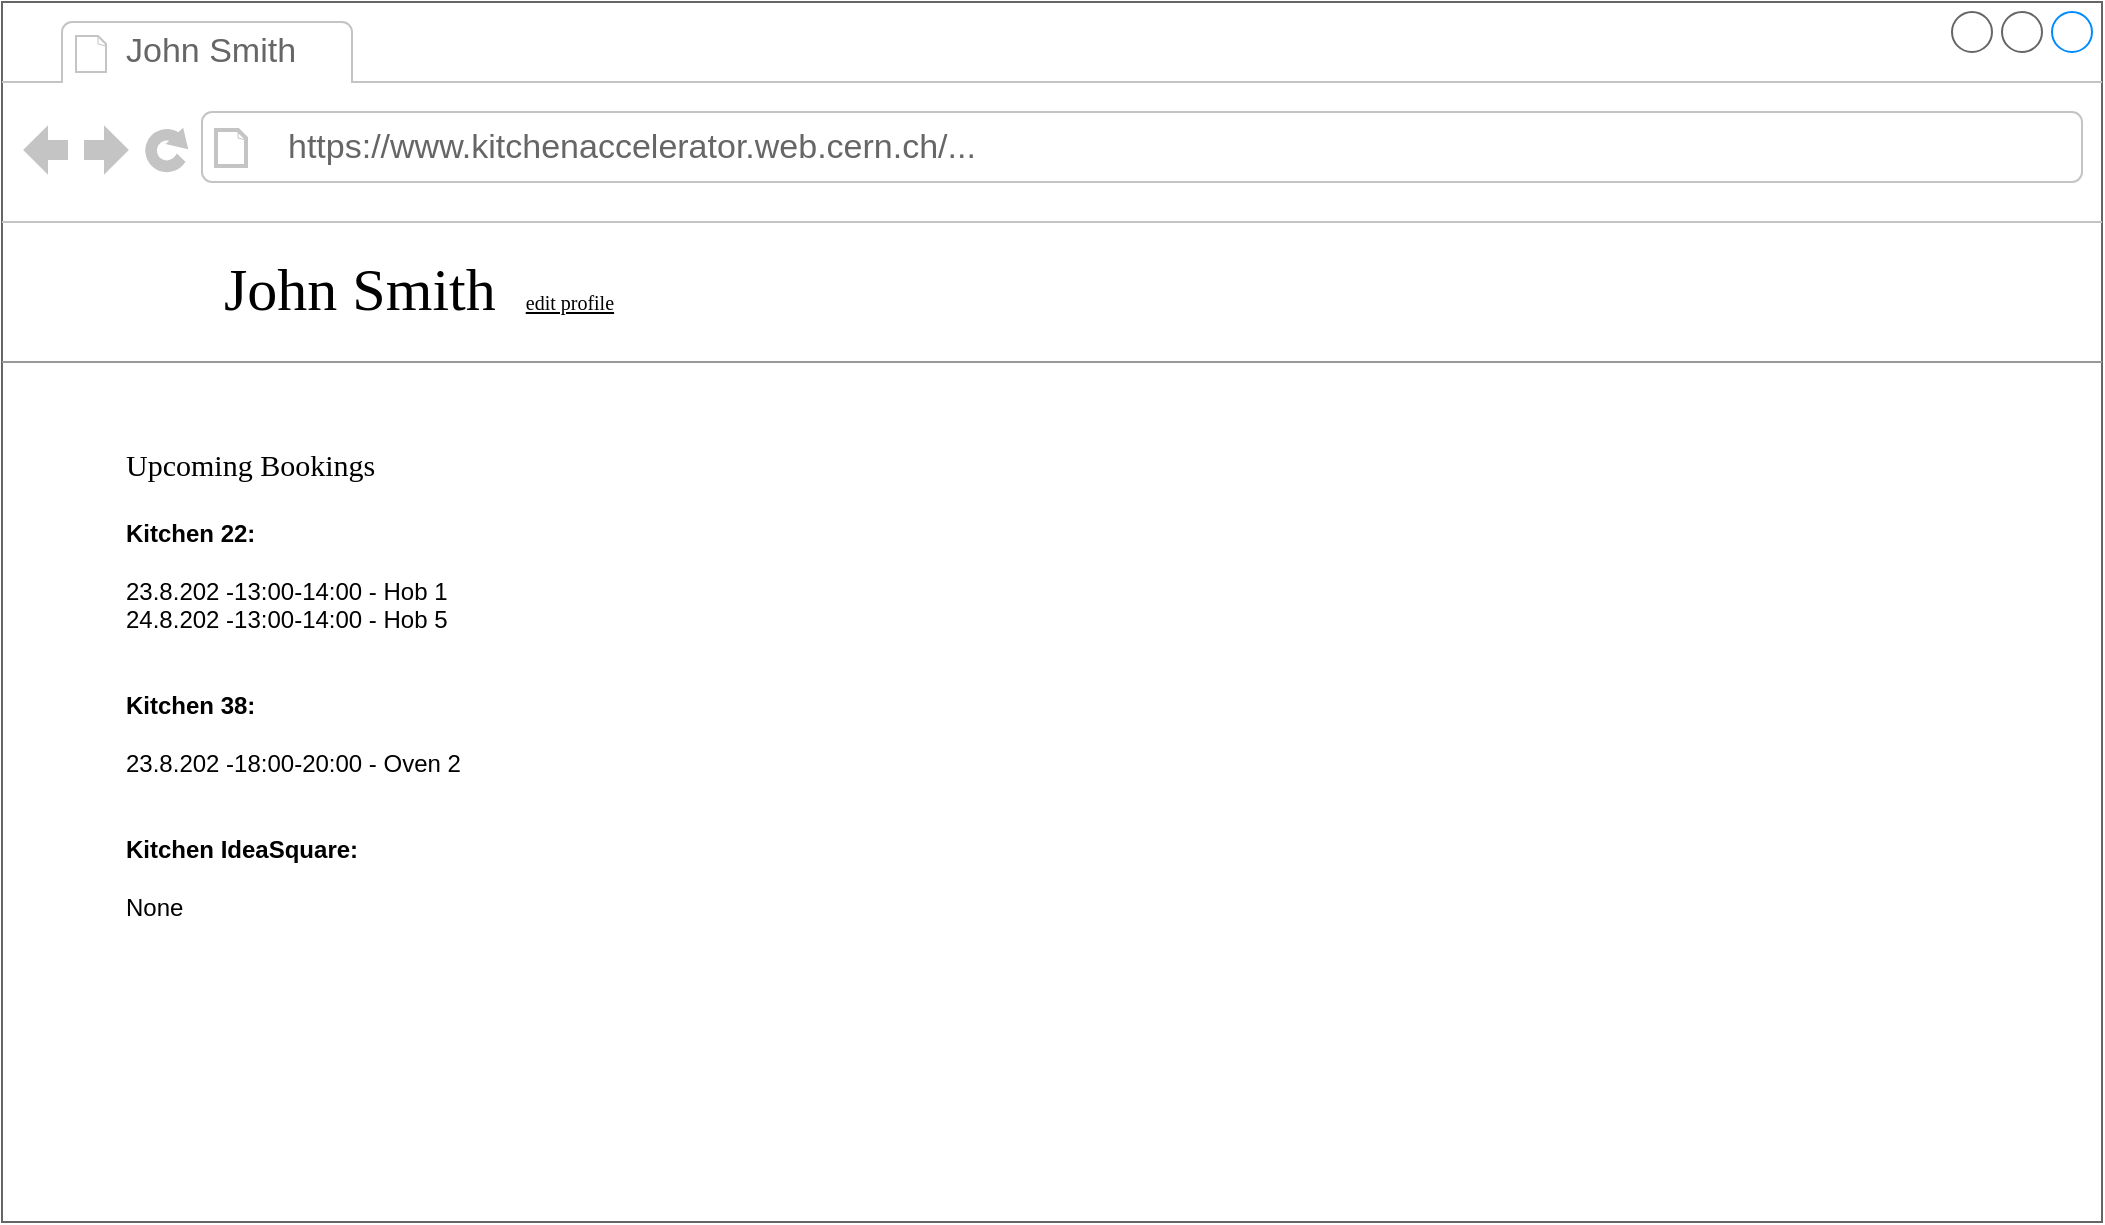 <mxfile version="11.0.7" type="device"><diagram name="User" id="2cc2dc42-3aac-f2a9-1cec-7a8b7cbee084"><mxGraphModel dx="1303" dy="840" grid="1" gridSize="10" guides="1" tooltips="1" connect="1" arrows="1" fold="1" page="1" pageScale="1" pageWidth="1100" pageHeight="850" background="#ffffff" math="0" shadow="0"><root><mxCell id="0"/><mxCell id="1" parent="0"/><mxCell id="7026571954dc6520-1" value="" style="strokeWidth=1;shadow=0;dashed=0;align=center;html=1;shape=mxgraph.mockup.containers.browserWindow;rSize=0;fillColor=#ffffff;strokeColor=#666666;mainText=,;recursiveResize=0;rounded=0;labelBackgroundColor=none;fontFamily=Verdana;fontSize=12;fontColor=#000000;" parent="1" vertex="1"><mxGeometry x="30" y="20" width="1050" height="610" as="geometry"/></mxCell><mxCell id="7026571954dc6520-2" value="John Smith" style="strokeWidth=1;shadow=0;dashed=0;align=center;html=1;shape=mxgraph.mockup.containers.anchor;fontSize=17;fontColor=#666666;align=left;" parent="7026571954dc6520-1" vertex="1"><mxGeometry x="60" y="12" width="110" height="26" as="geometry"/></mxCell><mxCell id="7026571954dc6520-3" value="https://www.kitchenaccelerator.web.cern.ch/..." style="strokeWidth=1;shadow=0;dashed=0;align=center;html=1;shape=mxgraph.mockup.containers.anchor;rSize=0;fontSize=17;fontColor=#666666;align=left;" parent="7026571954dc6520-1" vertex="1"><mxGeometry x="141" y="60" width="369" height="26" as="geometry"/></mxCell><mxCell id="7026571954dc6520-4" value="John Smith&amp;nbsp;&amp;nbsp;&lt;font size=&quot;1&quot;&gt;&lt;u&gt;edit profile&lt;/u&gt;&lt;/font&gt;" style="text;html=1;points=[];align=left;verticalAlign=top;spacingTop=-4;fontSize=30;fontFamily=Verdana;fontColor=#000000;" parent="7026571954dc6520-1" vertex="1"><mxGeometry x="108.5" y="123" width="410" height="50" as="geometry"/></mxCell><mxCell id="7026571954dc6520-15" value="" style="verticalLabelPosition=bottom;shadow=0;dashed=0;align=center;html=1;verticalAlign=top;strokeWidth=1;shape=mxgraph.mockup.markup.line;strokeColor=#999999;rounded=0;labelBackgroundColor=none;fillColor=#ffffff;fontFamily=Verdana;fontSize=12;fontColor=#000000;" parent="7026571954dc6520-1" vertex="1"><mxGeometry y="170" width="1050" height="20" as="geometry"/></mxCell><mxCell id="7026571954dc6520-16" value="Upcoming Bookings" style="text;html=1;points=[];align=left;verticalAlign=top;spacingTop=-4;fontSize=15;fontFamily=Verdana;fontColor=#000000;" parent="7026571954dc6520-1" vertex="1"><mxGeometry x="60" y="220" width="170" height="30" as="geometry"/></mxCell><mxCell id="7026571954dc6520-17" value="&lt;div&gt;&lt;b&gt;Kitchen 22:&lt;/b&gt;&lt;/div&gt;&lt;div&gt;&lt;br&gt;&lt;/div&gt;&lt;div&gt;23.8.202 -13:00-14:00 - Hob 1&lt;/div&gt;&lt;div&gt;&lt;div&gt;24.8.202 -13:00-14:00 - Hob 5&lt;/div&gt;&lt;div&gt;&lt;br&gt;&lt;/div&gt;&lt;div&gt;&lt;br&gt;&lt;/div&gt;&lt;div&gt;&lt;b&gt;Kitchen 38:&lt;/b&gt;&lt;/div&gt;&lt;div&gt;&lt;br&gt;&lt;/div&gt;&lt;div&gt;&lt;div&gt;23.8.202 -18:00-20:00 - Oven 2&lt;br&gt;&lt;/div&gt;&lt;div&gt;&lt;br&gt;&lt;/div&gt;&lt;div&gt;&lt;br&gt;&lt;/div&gt;&lt;div&gt;&lt;div&gt;&lt;b&gt;Kitchen IdeaSquare:&lt;/b&gt;&lt;/div&gt;&lt;div&gt;&lt;br&gt;&lt;/div&gt;&lt;div&gt;None&lt;br&gt;&lt;/div&gt;&lt;div&gt;&lt;br&gt;&lt;/div&gt;&lt;/div&gt;&lt;/div&gt;&lt;/div&gt;" style="text;spacingTop=-5;fillColor=#ffffff;whiteSpace=wrap;html=1;align=left;fontSize=12;fontFamily=Helvetica;fillColor=none;strokeColor=none;rounded=0;shadow=1;labelBackgroundColor=none;" parent="7026571954dc6520-1" vertex="1"><mxGeometry x="60" y="257" width="210" height="240" as="geometry"/></mxCell><mxCell id="9D8C3pLntt8zmMOWV5qn-3" value="" style="shape=image;html=1;verticalAlign=top;verticalLabelPosition=bottom;labelBackgroundColor=#ffffff;imageAspect=0;aspect=fixed;image=https://cdn3.iconfinder.com/data/icons/sympletts-free-sampler/128/user-2-128.png;fillColor=none;fontFamily=Helvetica;fontSize=14;" vertex="1" parent="7026571954dc6520-1"><mxGeometry x="30" y="121" width="54" height="54" as="geometry"/></mxCell></root></mxGraphModel></diagram><diagram name="Manager" id="9wkZXWF1jWJpy0XLBRNO"><mxGraphModel dx="1564" dy="1008" grid="1" gridSize="10" guides="0" tooltips="1" connect="0" arrows="0" fold="1" page="1" pageScale="1" pageWidth="1100" pageHeight="850" background="#ffffff" math="0" shadow="0"><root><mxCell id="oGkE-r2gPhSjA2xOTnMp-0"/><mxCell id="oGkE-r2gPhSjA2xOTnMp-1" parent="oGkE-r2gPhSjA2xOTnMp-0"/><mxCell id="oGkE-r2gPhSjA2xOTnMp-2" value="" style="strokeWidth=1;shadow=0;dashed=0;align=center;html=1;shape=mxgraph.mockup.containers.browserWindow;rSize=0;fillColor=#ffffff;strokeColor=#666666;mainText=,;recursiveResize=0;rounded=0;labelBackgroundColor=none;fontFamily=Verdana;fontSize=12;fontColor=#000000;" parent="oGkE-r2gPhSjA2xOTnMp-1" vertex="1"><mxGeometry x="30" y="20" width="1050" height="940" as="geometry"/></mxCell><mxCell id="oGkE-r2gPhSjA2xOTnMp-3" value="John King" style="strokeWidth=1;shadow=0;dashed=0;align=center;html=1;shape=mxgraph.mockup.containers.anchor;fontSize=17;fontColor=#666666;align=left;" parent="oGkE-r2gPhSjA2xOTnMp-2" vertex="1"><mxGeometry x="60" y="12" width="110" height="26" as="geometry"/></mxCell><mxCell id="oGkE-r2gPhSjA2xOTnMp-4" value="https://www.kitchenaccelerator.web.cern.ch/..." style="strokeWidth=1;shadow=0;dashed=0;align=center;html=1;shape=mxgraph.mockup.containers.anchor;rSize=0;fontSize=17;fontColor=#666666;align=left;" parent="oGkE-r2gPhSjA2xOTnMp-2" vertex="1"><mxGeometry x="141" y="60" width="369" height="26" as="geometry"/></mxCell><mxCell id="oGkE-r2gPhSjA2xOTnMp-6" value="" style="verticalLabelPosition=bottom;shadow=0;dashed=0;align=center;html=1;verticalAlign=top;strokeWidth=1;shape=mxgraph.mockup.markup.line;strokeColor=#999999;rounded=0;labelBackgroundColor=none;fillColor=#ffffff;fontFamily=Verdana;fontSize=12;fontColor=#000000;" parent="oGkE-r2gPhSjA2xOTnMp-2" vertex="1"><mxGeometry y="170" width="1050" height="20" as="geometry"/></mxCell><mxCell id="XLs4Z3O9b2ruZhw1zAzm-0" value="Member Lists" style="text;html=1;points=[];align=left;verticalAlign=top;spacingTop=-4;fontSize=15;fontFamily=Verdana;fontColor=#000000;" parent="oGkE-r2gPhSjA2xOTnMp-2" vertex="1"><mxGeometry x="290" y="220" width="170" height="30" as="geometry"/></mxCell><mxCell id="XLs4Z3O9b2ruZhw1zAzm-1" value="&lt;div&gt;&lt;b&gt;Kitchen 22:&lt;/b&gt;&lt;/div&gt;&lt;div&gt;&lt;br&gt;&lt;/div&gt;&lt;div&gt;John Smith - &lt;u&gt;remove&lt;/u&gt;&lt;br&gt;&lt;/div&gt;&lt;div&gt;John Doe - &lt;u&gt;remove&lt;/u&gt;&lt;/div&gt;&lt;div&gt;&lt;u&gt;e-mail all&lt;/u&gt;&lt;/div&gt;&lt;div&gt;&lt;div&gt;&lt;u&gt;add more&lt;/u&gt;&lt;br&gt;&lt;/div&gt;&lt;div&gt;&lt;br&gt;&lt;div&gt;&lt;br&gt;&lt;/div&gt;&lt;div&gt;&lt;div&gt;&lt;b&gt;Kitchen IdeaSquare:&lt;/b&gt;&lt;/div&gt;&lt;div&gt;&lt;br&gt;&lt;/div&gt;&lt;div&gt;John Smith - &lt;u&gt;remove&lt;/u&gt;&lt;/div&gt;&lt;div&gt;John Doe - &lt;u&gt;remove&lt;/u&gt;&lt;/div&gt;&lt;div&gt;Anonymous Panda - &lt;u&gt;remove&lt;/u&gt;&lt;/div&gt;&lt;div&gt;&lt;u&gt;e-mail all&lt;/u&gt;&lt;u&gt;&lt;br&gt;&lt;/u&gt;&lt;/div&gt;&lt;div&gt;&lt;u&gt;add more&lt;/u&gt;&lt;/div&gt;&lt;div&gt;&lt;br&gt;&lt;/div&gt;&lt;/div&gt;&lt;/div&gt;&lt;/div&gt;" style="text;spacingTop=-5;fillColor=#ffffff;whiteSpace=wrap;html=1;align=left;fontSize=12;fontFamily=Helvetica;fillColor=none;strokeColor=none;rounded=0;shadow=1;labelBackgroundColor=none;" parent="oGkE-r2gPhSjA2xOTnMp-2" vertex="1"><mxGeometry x="290" y="257" width="220" height="293" as="geometry"/></mxCell><mxCell id="d-SGrtEDEy11Vrlj5c2E-0" value="Fridge allocation" style="text;html=1;points=[];align=left;verticalAlign=top;spacingTop=-4;fontSize=15;fontFamily=Verdana;fontColor=#000000;" parent="oGkE-r2gPhSjA2xOTnMp-2" vertex="1"><mxGeometry x="490" y="220" width="170" height="30" as="geometry"/></mxCell><mxCell id="d-SGrtEDEy11Vrlj5c2E-282" value="" style="group" parent="oGkE-r2gPhSjA2xOTnMp-2" vertex="1" connectable="0"><mxGeometry x="490" y="257" width="230" height="683" as="geometry"/></mxCell><mxCell id="d-SGrtEDEy11Vrlj5c2E-1" value="&lt;div&gt;&lt;b&gt;Kitchen 22:&lt;/b&gt;&lt;/div&gt;&lt;div&gt;&lt;br&gt;&lt;/div&gt;&lt;div&gt;&lt;span style=&quot;font-family: &amp;#34;helvetica&amp;#34; , &amp;#34;arial&amp;#34; , sans-serif ; font-size: 0px ; white-space: nowrap&quot;&gt;%3CmxGraphModel%3E%3Croot%3E%3CmxCell%20id%3D%220%22%2F%3E%3CmxCell%20id%3D%221%22%20parent%3D%220%22%2F%3E%3CmxCell%20id%3D%222%22%20value%3D%22%26lt%3Bdiv%20style%3D%26quot%3Bfont-size%3A%2020px%3B%26quot%3B%26gt%3BRocket%20Ship%26lt%3B%2Fdiv%26gt%3B%22%20style%3D%22text%3Bhtml%3D1%3BstrokeColor%3Dnone%3BfillColor%3Dnone%3Balign%3Dcenter%3BverticalAlign%3Dmiddle%3BwhiteSpace%3Dwrap%3Brounded%3D0%3BfontFamily%3DTahoma%3BfontSize%3D20%3B%22%20vertex%3D%221%22%20parent%3D%221%22%3E%3CmxGeometry%20x%3D%22410%22%20y%3D%22280%22%20width%3D%22160%22%20height%3D%2240%22%20as%3D%22geometry%22%2F%3E%3C%2FmxCell%3E%3CmxCell%20id%3D%223%22%20value%3D%22%26lt%3Bdiv%20style%3D%26quot%3Bfont-size%3A%2020px%26quot%3B%26gt%3BStardust%26lt%3B%2Fdiv%26gt%3B%22%20style%3D%22text%3Bhtml%3D1%3BstrokeColor%3Dnone%3BfillColor%3Dnone%3Balign%3Dcenter%3BverticalAlign%3Dmiddle%3BwhiteSpace%3Dwrap%3Brounded%3D0%3BfontFamily%3DTahoma%3BfontSize%3D20%3B%22%20vertex%3D%221%22%20parent%3D%221%22%3E%3CmxGeometry%20x%3D%22590%22%20y%3D%22280%22%20width%3D%22160%22%20height%3D%2240%22%20as%3D%22geometry%22%2F%3E%3C%2FmxCell%3E%3CmxCell%20id%3D%224%22%20value%3D%22%22%20style%3D%22rounded%3D0%3BwhiteSpace%3Dwrap%3Bhtml%3D1%3BstrokeColor%3D%23000000%3BfillColor%3Dnone%3B%22%20vertex%3D%221%22%20parent%3D%221%22%3E%3CmxGeometry%20x%3D%22410%22%20y%3D%22320%22%20width%3D%22160%22%20height%3D%22320%22%20as%3D%22geometry%22%2F%3E%3C%2FmxCell%3E%3CmxCell%20id%3D%225%22%20value%3D%22%22%20style%3D%22endArrow%3Dnone%3Bhtml%3D1%3BfontSize%3D20%3B%22%20edge%3D%221%22%20parent%3D%221%22%3E%3CmxGeometry%20width%3D%2250%22%20height%3D%2250%22%20relative%3D%221%22%20as%3D%22geometry%22%3E%3CmxPoint%20x%3D%22410%22%20y%3D%22600%22%20as%3D%22sourcePoint%22%2F%3E%3CmxPoint%20x%3D%22570%22%20y%3D%22600%22%20as%3D%22targetPoint%22%2F%3E%3C%2FmxGeometry%3E%3C%2FmxCell%3E%3CmxCell%20id%3D%226%22%20value%3D%22%22%20style%3D%22endArrow%3Dnone%3Bhtml%3D1%3BfontSize%3D20%3B%22%20edge%3D%221%22%20parent%3D%221%22%3E%3CmxGeometry%20width%3D%2250%22%20height%3D%2250%22%20relative%3D%221%22%20as%3D%22geometry%22%3E%3CmxPoint%20x%3D%22410%22%20y%3D%22520.0%22%20as%3D%22sourcePoint%22%2F%3E%3CmxPoint%20x%3D%22570%22%20y%3D%22520.0%22%20as%3D%22targetPoint%22%2F%3E%3C%2FmxGeometry%3E%3C%2FmxCell%3E%3CmxCell%20id%3D%227%22%20value%3D%22%22%20style%3D%22endArrow%3Dnone%3Bhtml%3D1%3BfontSize%3D20%3B%22%20edge%3D%221%22%20parent%3D%221%22%3E%3CmxGeometry%20width%3D%2250%22%20height%3D%2250%22%20relative%3D%221%22%20as%3D%22geometry%22%3E%3CmxPoint%20x%3D%22410%22%20y%3D%22560%22%20as%3D%22sourcePoint%22%2F%3E%3CmxPoint%20x%3D%22570%22%20y%3D%22560%22%20as%3D%22targetPoint%22%2F%3E%3C%2FmxGeometry%3E%3C%2FmxCell%3E%3CmxCell%20id%3D%228%22%20value%3D%22%22%20style%3D%22endArrow%3Dnone%3Bhtml%3D1%3BfontSize%3D20%3B%22%20edge%3D%221%22%20parent%3D%221%22%3E%3CmxGeometry%20width%3D%2250%22%20height%3D%2250%22%20relative%3D%221%22%20as%3D%22geometry%22%3E%3CmxPoint%20x%3D%22410%22%20y%3D%22440.0%22%20as%3D%22sourcePoint%22%2F%3E%3CmxPoint%20x%3D%22570%22%20y%3D%22440.0%22%20as%3D%22targetPoint%22%2F%3E%3C%2FmxGeometry%3E%3C%2FmxCell%3E%3CmxCell%20id%3D%229%22%20value%3D%22%22%20style%3D%22endArrow%3Dnone%3Bhtml%3D1%3BfontSize%3D20%3B%22%20edge%3D%221%22%20parent%3D%221%22%3E%3CmxGeometry%20width%3D%2250%22%20height%3D%2250%22%20relative%3D%221%22%20as%3D%22geometry%22%3E%3CmxPoint%20x%3D%22410%22%20y%3D%22480.0%22%20as%3D%22sourcePoint%22%2F%3E%3CmxPoint%20x%3D%22570%22%20y%3D%22480.0%22%20as%3D%22targetPoint%22%2F%3E%3C%2FmxGeometry%3E%3C%2FmxCell%3E%3CmxCell%20id%3D%2210%22%20value%3D%22%22%20style%3D%22endArrow%3Dnone%3Bhtml%3D1%3BfontSize%3D20%3B%22%20edge%3D%221%22%20parent%3D%221%22%3E%3CmxGeometry%20width%3D%2250%22%20height%3D%2250%22%20relative%3D%221%22%20as%3D%22geometry%22%3E%3CmxPoint%20x%3D%22410%22%20y%3D%22400.0%22%20as%3D%22sourcePoint%22%2F%3E%3CmxPoint%20x%3D%22570%22%20y%3D%22400.0%22%20as%3D%22targetPoint%22%2F%3E%3C%2FmxGeometry%3E%3C%2FmxCell%3E%3CmxCell%20id%3D%2211%22%20value%3D%22%22%20style%3D%22endArrow%3Dnone%3Bhtml%3D1%3BfontSize%3D20%3B%22%20edge%3D%221%22%20parent%3D%221%22%3E%3CmxGeometry%20width%3D%2250%22%20height%3D%2250%22%20relative%3D%221%22%20as%3D%22geometry%22%3E%3CmxPoint%20x%3D%22410%22%20y%3D%22360.0%22%20as%3D%22sourcePoint%22%2F%3E%3CmxPoint%20x%3D%22570%22%20y%3D%22360.0%22%20as%3D%22targetPoint%22%2F%3E%3C%2FmxGeometry%3E%3C%2FmxCell%3E%3CmxCell%20id%3D%2212%22%20value%3D%22%22%20style%3D%22rounded%3D0%3BwhiteSpace%3Dwrap%3Bhtml%3D1%3BfontSize%3D20%3BfillColor%3D%23D9D9D9%3B%22%20vertex%3D%221%22%20parent%3D%221%22%3E%3CmxGeometry%20x%3D%22560%22%20y%3D%22320%22%20width%3D%2210%22%20height%3D%2240%22%20as%3D%22geometry%22%2F%3E%3C%2FmxCell%3E%3CmxCell%20id%3D%2213%22%20value%3D%22%22%20style%3D%22rounded%3D0%3BwhiteSpace%3Dwrap%3Bhtml%3D1%3BfontSize%3D20%3BfillColor%3D%23D9D9D9%3B%22%20vertex%3D%221%22%20parent%3D%221%22%3E%3CmxGeometry%20x%3D%22550%22%20y%3D%22320%22%20width%3D%2210%22%20height%3D%2240%22%20as%3D%22geometry%22%2F%3E%3C%2FmxCell%3E%3CmxCell%20id%3D%2214%22%20value%3D%22%22%20style%3D%22rounded%3D0%3BwhiteSpace%3Dwrap%3Bhtml%3D1%3BstrokeColor%3D%23000000%3BfillColor%3Dnone%3B%22%20vertex%3D%221%22%20parent%3D%221%22%3E%3CmxGeometry%20x%3D%22590%22%20y%3D%22320%22%20width%3D%22160%22%20height%3D%22240%22%20as%3D%22geometry%22%2F%3E%3C%2FmxCell%3E%3CmxCell%20id%3D%2215%22%20value%3D%22%22%20style%3D%22endArrow%3Dnone%3Bhtml%3D1%3BfontSize%3D20%3B%22%20edge%3D%221%22%20parent%3D%221%22%3E%3CmxGeometry%20width%3D%2250%22%20height%3D%2250%22%20relative%3D%221%22%20as%3D%22geometry%22%3E%3CmxPoint%20x%3D%22590%22%20y%3D%22360.0%22%20as%3D%22sourcePoint%22%2F%3E%3CmxPoint%20x%3D%22750%22%20y%3D%22360.0%22%20as%3D%22targetPoint%22%2F%3E%3C%2FmxGeometry%3E%3C%2FmxCell%3E%3CmxCell%20id%3D%2216%22%20value%3D%22%22%20style%3D%22endArrow%3Dnone%3Bhtml%3D1%3BfontSize%3D20%3B%22%20edge%3D%221%22%20parent%3D%221%22%3E%3CmxGeometry%20width%3D%2250%22%20height%3D%2250%22%20relative%3D%221%22%20as%3D%22geometry%22%3E%3CmxPoint%20x%3D%22590%22%20y%3D%22400.0%22%20as%3D%22sourcePoint%22%2F%3E%3CmxPoint%20x%3D%22750%22%20y%3D%22400.0%22%20as%3D%22targetPoint%22%2F%3E%3C%2FmxGeometry%3E%3C%2FmxCell%3E%3CmxCell%20id%3D%2217%22%20value%3D%22%22%20style%3D%22endArrow%3Dnone%3Bhtml%3D1%3BfontSize%3D20%3B%22%20edge%3D%221%22%20parent%3D%221%22%3E%3CmxGeometry%20width%3D%2250%22%20height%3D%2250%22%20relative%3D%221%22%20as%3D%22geometry%22%3E%3CmxPoint%20x%3D%22590%22%20y%3D%22440.0%22%20as%3D%22sourcePoint%22%2F%3E%3CmxPoint%20x%3D%22750%22%20y%3D%22440.0%22%20as%3D%22targetPoint%22%2F%3E%3C%2FmxGeometry%3E%3C%2FmxCell%3E%3CmxCell%20id%3D%2218%22%20value%3D%22%22%20style%3D%22endArrow%3Dnone%3Bhtml%3D1%3BfontSize%3D20%3B%22%20edge%3D%221%22%20parent%3D%221%22%3E%3CmxGeometry%20width%3D%2250%22%20height%3D%2250%22%20relative%3D%221%22%20as%3D%22geometry%22%3E%3CmxPoint%20x%3D%22590%22%20y%3D%22480.0%22%20as%3D%22sourcePoint%22%2F%3E%3CmxPoint%20x%3D%22750%22%20y%3D%22480.0%22%20as%3D%22targetPoint%22%2F%3E%3C%2FmxGeometry%3E%3C%2FmxCell%3E%3CmxCell%20id%3D%2219%22%20value%3D%22%22%20style%3D%22endArrow%3Dnone%3Bhtml%3D1%3BfontSize%3D20%3B%22%20edge%3D%221%22%20parent%3D%221%22%3E%3CmxGeometry%20width%3D%2250%22%20height%3D%2250%22%20relative%3D%221%22%20as%3D%22geometry%22%3E%3CmxPoint%20x%3D%22590%22%20y%3D%22520.0%22%20as%3D%22sourcePoint%22%2F%3E%3CmxPoint%20x%3D%22750%22%20y%3D%22520.0%22%20as%3D%22targetPoint%22%2F%3E%3C%2FmxGeometry%3E%3C%2FmxCell%3E%3CmxCell%20id%3D%2220%22%20value%3D%22%22%20style%3D%22rounded%3D0%3BwhiteSpace%3Dwrap%3Bhtml%3D1%3BfontSize%3D20%3BfillColor%3D%23D9D9D9%3B%22%20vertex%3D%221%22%20parent%3D%221%22%3E%3CmxGeometry%20x%3D%22540%22%20y%3D%22320%22%20width%3D%2210%22%20height%3D%2240%22%20as%3D%22geometry%22%2F%3E%3C%2FmxCell%3E%3CmxCell%20id%3D%2221%22%20value%3D%22%22%20style%3D%22rounded%3D0%3BwhiteSpace%3Dwrap%3Bhtml%3D1%3BfontSize%3D20%3BfillColor%3D%23D9D9D9%3B%22%20vertex%3D%221%22%20parent%3D%221%22%3E%3CmxGeometry%20x%3D%22530%22%20y%3D%22320%22%20width%3D%2210%22%20height%3D%2240%22%20as%3D%22geometry%22%2F%3E%3C%2FmxCell%3E%3CmxCell%20id%3D%2222%22%20value%3D%22%22%20style%3D%22rounded%3D0%3BwhiteSpace%3Dwrap%3Bhtml%3D1%3BfontSize%3D20%3BfillColor%3D%23D9D9D9%3B%22%20vertex%3D%221%22%20parent%3D%221%22%3E%3CmxGeometry%20x%3D%22620%22%20y%3D%22360%22%20width%3D%2210%22%20height%3D%2240%22%20as%3D%22geometry%22%2F%3E%3C%2FmxCell%3E%3CmxCell%20id%3D%2223%22%20value%3D%22%22%20style%3D%22rounded%3D0%3BwhiteSpace%3Dwrap%3Bhtml%3D1%3BfontSize%3D20%3BfillColor%3D%23D9D9D9%3B%22%20vertex%3D%221%22%20parent%3D%221%22%3E%3CmxGeometry%20x%3D%22610%22%20y%3D%22360%22%20width%3D%2210%22%20height%3D%2240%22%20as%3D%22geometry%22%2F%3E%3C%2FmxCell%3E%3CmxCell%20id%3D%2224%22%20value%3D%22%22%20style%3D%22rounded%3D0%3BwhiteSpace%3Dwrap%3Bhtml%3D1%3BfontSize%3D20%3BfillColor%3D%23D9D9D9%3B%22%20vertex%3D%221%22%20parent%3D%221%22%3E%3CmxGeometry%20x%3D%22600%22%20y%3D%22360%22%20width%3D%2210%22%20height%3D%2240%22%20as%3D%22geometry%22%2F%3E%3C%2FmxCell%3E%3CmxCell%20id%3D%2225%22%20value%3D%22%22%20style%3D%22rounded%3D0%3BwhiteSpace%3Dwrap%3Bhtml%3D1%3BfontSize%3D20%3BfillColor%3D%23D9D9D9%3B%22%20vertex%3D%221%22%20parent%3D%221%22%3E%3CmxGeometry%20x%3D%22590%22%20y%3D%22360%22%20width%3D%2210%22%20height%3D%2240%22%20as%3D%22geometry%22%2F%3E%3C%2FmxCell%3E%3CmxCell%20id%3D%2226%22%20value%3D%22%22%20style%3D%22rounded%3D0%3BwhiteSpace%3Dwrap%3Bhtml%3D1%3BfontSize%3D20%3BfillColor%3D%23D9D9D9%3B%22%20vertex%3D%221%22%20parent%3D%221%22%3E%3CmxGeometry%20x%3D%22440%22%20y%3D%22360%22%20width%3D%2210%22%20height%3D%2240%22%20as%3D%22geometry%22%2F%3E%3C%2FmxCell%3E%3CmxCell%20id%3D%2227%22%20value%3D%22%22%20style%3D%22rounded%3D0%3BwhiteSpace%3Dwrap%3Bhtml%3D1%3BfontSize%3D20%3BfillColor%3D%23D9D9D9%3B%22%20vertex%3D%221%22%20parent%3D%221%22%3E%3CmxGeometry%20x%3D%22430%22%20y%3D%22360%22%20width%3D%2210%22%20height%3D%2240%22%20as%3D%22geometry%22%2F%3E%3C%2FmxCell%3E%3CmxCell%20id%3D%2228%22%20value%3D%22%22%20style%3D%22rounded%3D0%3BwhiteSpace%3Dwrap%3Bhtml%3D1%3BfontSize%3D20%3BfillColor%3D%23D9D9D9%3B%22%20vertex%3D%221%22%20parent%3D%221%22%3E%3CmxGeometry%20x%3D%22420%22%20y%3D%22360%22%20width%3D%2210%22%20height%3D%2240%22%20as%3D%22geometry%22%2F%3E%3C%2FmxCell%3E%3CmxCell%20id%3D%2229%22%20value%3D%22%22%20style%3D%22rounded%3D0%3BwhiteSpace%3Dwrap%3Bhtml%3D1%3BfontSize%3D20%3BfillColor%3D%23D9D9D9%3B%22%20vertex%3D%221%22%20parent%3D%221%22%3E%3CmxGeometry%20x%3D%22410%22%20y%3D%22360%22%20width%3D%2210%22%20height%3D%2240%22%20as%3D%22geometry%22%2F%3E%3C%2FmxCell%3E%3CmxCell%20id%3D%2230%22%20value%3D%22%22%20style%3D%22rounded%3D0%3BwhiteSpace%3Dwrap%3Bhtml%3D1%3BfontSize%3D20%3BfillColor%3D%23D9D9D9%3B%22%20vertex%3D%221%22%20parent%3D%221%22%3E%3CmxGeometry%20x%3D%22480%22%20y%3D%22360%22%20width%3D%2210%22%20height%3D%2240%22%20as%3D%22geometry%22%2F%3E%3C%2FmxCell%3E%3CmxCell%20id%3D%2231%22%20value%3D%22%22%20style%3D%22rounded%3D0%3BwhiteSpace%3Dwrap%3Bhtml%3D1%3BfontSize%3D20%3BfillColor%3D%23D9D9D9%3B%22%20vertex%3D%221%22%20parent%3D%221%22%3E%3CmxGeometry%20x%3D%22470%22%20y%3D%22360%22%20width%3D%2210%22%20height%3D%2240%22%20as%3D%22geometry%22%2F%3E%3C%2FmxCell%3E%3CmxCell%20id%3D%2232%22%20value%3D%22%22%20style%3D%22rounded%3D0%3BwhiteSpace%3Dwrap%3Bhtml%3D1%3BfontSize%3D20%3BfillColor%3D%23D9D9D9%3B%22%20vertex%3D%221%22%20parent%3D%221%22%3E%3CmxGeometry%20x%3D%22460%22%20y%3D%22360%22%20width%3D%2210%22%20height%3D%2240%22%20as%3D%22geometry%22%2F%3E%3C%2FmxCell%3E%3CmxCell%20id%3D%2233%22%20value%3D%22%22%20style%3D%22rounded%3D0%3BwhiteSpace%3Dwrap%3Bhtml%3D1%3BfontSize%3D20%3BfillColor%3D%23D9D9D9%3B%22%20vertex%3D%221%22%20parent%3D%221%22%3E%3CmxGeometry%20x%3D%22450%22%20y%3D%22360%22%20width%3D%2210%22%20height%3D%2240%22%20as%3D%22geometry%22%2F%3E%3C%2FmxCell%3E%3CmxCell%20id%3D%2234%22%20value%3D%22%22%20style%3D%22rounded%3D0%3BwhiteSpace%3Dwrap%3Bhtml%3D1%3BfontSize%3D20%3BfillColor%3D%23D9D9D9%3B%22%20vertex%3D%221%22%20parent%3D%221%22%3E%3CmxGeometry%20x%3D%22560%22%20y%3D%22400%22%20width%3D%2210%22%20height%3D%2240%22%20as%3D%22geometry%22%2F%3E%3C%2FmxCell%3E%3CmxCell%20id%3D%2235%22%20value%3D%22%22%20style%3D%22rounded%3D0%3BwhiteSpace%3Dwrap%3Bhtml%3D1%3BfontSize%3D20%3BfillColor%3D%23D9D9D9%3B%22%20vertex%3D%221%22%20parent%3D%221%22%3E%3CmxGeometry%20x%3D%22550%22%20y%3D%22400%22%20width%3D%2210%22%20height%3D%2240%22%20as%3D%22geometry%22%2F%3E%3C%2FmxCell%3E%3CmxCell%20id%3D%2236%22%20value%3D%22%22%20style%3D%22rounded%3D0%3BwhiteSpace%3Dwrap%3Bhtml%3D1%3BfontSize%3D20%3BfillColor%3D%23D9D9D9%3B%22%20vertex%3D%221%22%20parent%3D%221%22%3E%3CmxGeometry%20x%3D%22540%22%20y%3D%22400%22%20width%3D%2210%22%20height%3D%2240%22%20as%3D%22geometry%22%2F%3E%3C%2FmxCell%3E%3CmxCell%20id%3D%2237%22%20value%3D%22%22%20style%3D%22rounded%3D0%3BwhiteSpace%3Dwrap%3Bhtml%3D1%3BfontSize%3D20%3BfillColor%3D%23D9D9D9%3B%22%20vertex%3D%221%22%20parent%3D%221%22%3E%3CmxGeometry%20x%3D%22530%22%20y%3D%22400%22%20width%3D%2210%22%20height%3D%2240%22%20as%3D%22geometry%22%2F%3E%3C%2FmxCell%3E%3CmxCell%20id%3D%2238%22%20value%3D%22%22%20style%3D%22rounded%3D0%3BwhiteSpace%3Dwrap%3Bhtml%3D1%3BfontSize%3D20%3BfillColor%3D%23D9D9D9%3B%22%20vertex%3D%221%22%20parent%3D%221%22%3E%3CmxGeometry%20x%3D%22520%22%20y%3D%22400%22%20width%3D%2210%22%20height%3D%2240%22%20as%3D%22geometry%22%2F%3E%3C%2FmxCell%3E%3CmxCell%20id%3D%2239%22%20value%3D%22%22%20style%3D%22rounded%3D0%3BwhiteSpace%3Dwrap%3Bhtml%3D1%3BfontSize%3D20%3BfillColor%3D%23D9D9D9%3B%22%20vertex%3D%221%22%20parent%3D%221%22%3E%3CmxGeometry%20x%3D%22510%22%20y%3D%22400%22%20width%3D%2210%22%20height%3D%2240%22%20as%3D%22geometry%22%2F%3E%3C%2FmxCell%3E%3CmxCell%20id%3D%2240%22%20value%3D%22%22%20style%3D%22rounded%3D0%3BwhiteSpace%3Dwrap%3Bhtml%3D1%3BfontSize%3D20%3BfillColor%3D%23D9D9D9%3B%22%20vertex%3D%221%22%20parent%3D%221%22%3E%3CmxGeometry%20x%3D%22500%22%20y%3D%22400%22%20width%3D%2210%22%20height%3D%2240%22%20as%3D%22geometry%22%2F%3E%3C%2FmxCell%3E%3CmxCell%20id%3D%2241%22%20value%3D%22%22%20style%3D%22rounded%3D0%3BwhiteSpace%3Dwrap%3Bhtml%3D1%3BfontSize%3D20%3BfillColor%3D%23D9D9D9%3B%22%20vertex%3D%221%22%20parent%3D%221%22%3E%3CmxGeometry%20x%3D%22490%22%20y%3D%22400%22%20width%3D%2210%22%20height%3D%2240%22%20as%3D%22geometry%22%2F%3E%3C%2FmxCell%3E%3CmxCell%20id%3D%2242%22%20value%3D%22%22%20style%3D%22rounded%3D0%3BwhiteSpace%3Dwrap%3Bhtml%3D1%3BfontSize%3D20%3BfillColor%3D%23D9D9D9%3B%22%20vertex%3D%221%22%20parent%3D%221%22%3E%3CmxGeometry%20x%3D%22740%22%20y%3D%22400%22%20width%3D%2210%22%20height%3D%2240%22%20as%3D%22geometry%22%2F%3E%3C%2FmxCell%3E%3CmxCell%20id%3D%2243%22%20value%3D%22%22%20style%3D%22rounded%3D0%3BwhiteSpace%3Dwrap%3Bhtml%3D1%3BfontSize%3D20%3BfillColor%3D%23D9D9D9%3B%22%20vertex%3D%221%22%20parent%3D%221%22%3E%3CmxGeometry%20x%3D%22730%22%20y%3D%22400%22%20width%3D%2210%22%20height%3D%2240%22%20as%3D%22geometry%22%2F%3E%3C%2FmxCell%3E%3CmxCell%20id%3D%2244%22%20value%3D%22%22%20style%3D%22rounded%3D0%3BwhiteSpace%3Dwrap%3Bhtml%3D1%3BfontSize%3D20%3BfillColor%3D%23D9D9D9%3B%22%20vertex%3D%221%22%20parent%3D%221%22%3E%3CmxGeometry%20x%3D%22720%22%20y%3D%22400%22%20width%3D%2210%22%20height%3D%2240%22%20as%3D%22geometry%22%2F%3E%3C%2FmxCell%3E%3CmxCell%20id%3D%2245%22%20value%3D%22%22%20style%3D%22rounded%3D0%3BwhiteSpace%3Dwrap%3Bhtml%3D1%3BfontSize%3D20%3BfillColor%3D%23D9D9D9%3B%22%20vertex%3D%221%22%20parent%3D%221%22%3E%3CmxGeometry%20x%3D%22710%22%20y%3D%22400%22%20width%3D%2210%22%20height%3D%2240%22%20as%3D%22geometry%22%2F%3E%3C%2FmxCell%3E%3CmxCell%20id%3D%2246%22%20value%3D%22%22%20style%3D%22rounded%3D0%3BwhiteSpace%3Dwrap%3Bhtml%3D1%3BfontSize%3D20%3BfillColor%3D%23D9D9D9%3B%22%20vertex%3D%221%22%20parent%3D%221%22%3E%3CmxGeometry%20x%3D%22620%22%20y%3D%22400%22%20width%3D%2210%22%20height%3D%2240%22%20as%3D%22geometry%22%2F%3E%3C%2FmxCell%3E%3CmxCell%20id%3D%2247%22%20value%3D%22%22%20style%3D%22rounded%3D0%3BwhiteSpace%3Dwrap%3Bhtml%3D1%3BfontSize%3D20%3BfillColor%3D%23D9D9D9%3B%22%20vertex%3D%221%22%20parent%3D%221%22%3E%3CmxGeometry%20x%3D%22610%22%20y%3D%22400%22%20width%3D%2210%22%20height%3D%2240%22%20as%3D%22geometry%22%2F%3E%3C%2FmxCell%3E%3CmxCell%20id%3D%2248%22%20value%3D%22%22%20style%3D%22rounded%3D0%3BwhiteSpace%3Dwrap%3Bhtml%3D1%3BfontSize%3D20%3BfillColor%3D%23D9D9D9%3B%22%20vertex%3D%221%22%20parent%3D%221%22%3E%3CmxGeometry%20x%3D%22600%22%20y%3D%22400%22%20width%3D%2210%22%20height%3D%2240%22%20as%3D%22geometry%22%2F%3E%3C%2FmxCell%3E%3CmxCell%20id%3D%2249%22%20value%3D%22%22%20style%3D%22rounded%3D0%3BwhiteSpace%3Dwrap%3Bhtml%3D1%3BfontSize%3D20%3BfillColor%3D%23D9D9D9%3B%22%20vertex%3D%221%22%20parent%3D%221%22%3E%3CmxGeometry%20x%3D%22590%22%20y%3D%22400%22%20width%3D%2210%22%20height%3D%2240%22%20as%3D%22geometry%22%2F%3E%3C%2FmxCell%3E%3CmxCell%20id%3D%2250%22%20value%3D%22%22%20style%3D%22rounded%3D0%3BwhiteSpace%3Dwrap%3Bhtml%3D1%3BfontSize%3D20%3BfillColor%3D%23D9D9D9%3B%22%20vertex%3D%221%22%20parent%3D%221%22%3E%3CmxGeometry%20x%3D%22660%22%20y%3D%22400%22%20width%3D%2210%22%20height%3D%2240%22%20as%3D%22geometry%22%2F%3E%3C%2FmxCell%3E%3CmxCell%20id%3D%2251%22%20value%3D%22%22%20style%3D%22rounded%3D0%3BwhiteSpace%3Dwrap%3Bhtml%3D1%3BfontSize%3D20%3BfillColor%3D%23D9D9D9%3B%22%20vertex%3D%221%22%20parent%3D%221%22%3E%3CmxGeometry%20x%3D%22650%22%20y%3D%22400%22%20width%3D%2210%22%20height%3D%2240%22%20as%3D%22geometry%22%2F%3E%3C%2FmxCell%3E%3CmxCell%20id%3D%2252%22%20value%3D%22%22%20style%3D%22rounded%3D0%3BwhiteSpace%3Dwrap%3Bhtml%3D1%3BfontSize%3D20%3BfillColor%3D%23D9D9D9%3B%22%20vertex%3D%221%22%20parent%3D%221%22%3E%3CmxGeometry%20x%3D%22640%22%20y%3D%22400%22%20width%3D%2210%22%20height%3D%2240%22%20as%3D%22geometry%22%2F%3E%3C%2FmxCell%3E%3CmxCell%20id%3D%2253%22%20value%3D%22%22%20style%3D%22rounded%3D0%3BwhiteSpace%3Dwrap%3Bhtml%3D1%3BfontSize%3D20%3BfillColor%3D%23D9D9D9%3B%22%20vertex%3D%221%22%20parent%3D%221%22%3E%3CmxGeometry%20x%3D%22630%22%20y%3D%22400%22%20width%3D%2210%22%20height%3D%2240%22%20as%3D%22geometry%22%2F%3E%3C%2FmxCell%3E%3CmxCell%20id%3D%2254%22%20value%3D%22%22%20style%3D%22rounded%3D0%3BwhiteSpace%3Dwrap%3Bhtml%3D1%3BfontSize%3D20%3BfillColor%3D%23D9D9D9%3B%22%20vertex%3D%221%22%20parent%3D%221%22%3E%3CmxGeometry%20x%3D%22440%22%20y%3D%22440%22%20width%3D%2210%22%20height%3D%2240%22%20as%3D%22geometry%22%2F%3E%3C%2FmxCell%3E%3CmxCell%20id%3D%2255%22%20value%3D%22%22%20style%3D%22rounded%3D0%3BwhiteSpace%3Dwrap%3Bhtml%3D1%3BfontSize%3D20%3BfillColor%3D%23D9D9D9%3B%22%20vertex%3D%221%22%20parent%3D%221%22%3E%3CmxGeometry%20x%3D%22430%22%20y%3D%22440%22%20width%3D%2210%22%20height%3D%2240%22%20as%3D%22geometry%22%2F%3E%3C%2FmxCell%3E%3CmxCell%20id%3D%2256%22%20value%3D%22%22%20style%3D%22rounded%3D0%3BwhiteSpace%3Dwrap%3Bhtml%3D1%3BfontSize%3D20%3BfillColor%3D%23D9D9D9%3B%22%20vertex%3D%221%22%20parent%3D%221%22%3E%3CmxGeometry%20x%3D%22420%22%20y%3D%22440%22%20width%3D%2210%22%20height%3D%2240%22%20as%3D%22geometry%22%2F%3E%3C%2FmxCell%3E%3CmxCell%20id%3D%2257%22%20value%3D%22%22%20style%3D%22rounded%3D0%3BwhiteSpace%3Dwrap%3Bhtml%3D1%3BfontSize%3D20%3BfillColor%3D%23D9D9D9%3B%22%20vertex%3D%221%22%20parent%3D%221%22%3E%3CmxGeometry%20x%3D%22410%22%20y%3D%22440%22%20width%3D%2210%22%20height%3D%2240%22%20as%3D%22geometry%22%2F%3E%3C%2FmxCell%3E%3CmxCell%20id%3D%2258%22%20value%3D%22%22%20style%3D%22rounded%3D0%3BwhiteSpace%3Dwrap%3Bhtml%3D1%3BfontSize%3D20%3BfillColor%3D%23D9D9D9%3B%22%20vertex%3D%221%22%20parent%3D%221%22%3E%3CmxGeometry%20x%3D%22490%22%20y%3D%22400%22%20width%3D%2210%22%20height%3D%2240%22%20as%3D%22geometry%22%2F%3E%3C%2FmxCell%3E%3CmxCell%20id%3D%2259%22%20value%3D%22%22%20style%3D%22rounded%3D0%3BwhiteSpace%3Dwrap%3Bhtml%3D1%3BfontSize%3D20%3BfillColor%3D%23D9D9D9%3B%22%20vertex%3D%221%22%20parent%3D%221%22%3E%3CmxGeometry%20x%3D%22480%22%20y%3D%22400%22%20width%3D%2210%22%20height%3D%2240%22%20as%3D%22geometry%22%2F%3E%3C%2FmxCell%3E%3CmxCell%20id%3D%2260%22%20value%3D%22%22%20style%3D%22rounded%3D0%3BwhiteSpace%3Dwrap%3Bhtml%3D1%3BfontSize%3D20%3BfillColor%3D%23D9D9D9%3B%22%20vertex%3D%221%22%20parent%3D%221%22%3E%3CmxGeometry%20x%3D%22470%22%20y%3D%22400%22%20width%3D%2210%22%20height%3D%2240%22%20as%3D%22geometry%22%2F%3E%3C%2FmxCell%3E%3CmxCell%20id%3D%2261%22%20value%3D%22%22%20style%3D%22rounded%3D0%3BwhiteSpace%3Dwrap%3Bhtml%3D1%3BfontSize%3D20%3BfillColor%3D%23D9D9D9%3B%22%20vertex%3D%221%22%20parent%3D%221%22%3E%3CmxGeometry%20x%3D%22460%22%20y%3D%22400%22%20width%3D%2210%22%20height%3D%2240%22%20as%3D%22geometry%22%2F%3E%3C%2FmxCell%3E%3CmxCell%20id%3D%2262%22%20value%3D%22%22%20style%3D%22rounded%3D0%3BwhiteSpace%3Dwrap%3Bhtml%3D1%3BfontSize%3D20%3BfillColor%3D%23D9D9D9%3B%22%20vertex%3D%221%22%20parent%3D%221%22%3E%3CmxGeometry%20x%3D%22440%22%20y%3D%22520%22%20width%3D%2210%22%20height%3D%2240%22%20as%3D%22geometry%22%2F%3E%3C%2FmxCell%3E%3CmxCell%20id%3D%2263%22%20value%3D%22%22%20style%3D%22rounded%3D0%3BwhiteSpace%3Dwrap%3Bhtml%3D1%3BfontSize%3D20%3BfillColor%3D%23D9D9D9%3B%22%20vertex%3D%221%22%20parent%3D%221%22%3E%3CmxGeometry%20x%3D%22430%22%20y%3D%22520%22%20width%3D%2210%22%20height%3D%2240%22%20as%3D%22geometry%22%2F%3E%3C%2FmxCell%3E%3CmxCell%20id%3D%2264%22%20value%3D%22%22%20style%3D%22rounded%3D0%3BwhiteSpace%3Dwrap%3Bhtml%3D1%3BfontSize%3D20%3BfillColor%3D%23D9D9D9%3B%22%20vertex%3D%221%22%20parent%3D%221%22%3E%3CmxGeometry%20x%3D%22420%22%20y%3D%22520%22%20width%3D%2210%22%20height%3D%2240%22%20as%3D%22geometry%22%2F%3E%3C%2FmxCell%3E%3CmxCell%20id%3D%2265%22%20value%3D%22%22%20style%3D%22rounded%3D0%3BwhiteSpace%3Dwrap%3Bhtml%3D1%3BfontSize%3D20%3BfillColor%3D%23D9D9D9%3B%22%20vertex%3D%221%22%20parent%3D%221%22%3E%3CmxGeometry%20x%3D%22410%22%20y%3D%22520%22%20width%3D%2210%22%20height%3D%2240%22%20as%3D%22geometry%22%2F%3E%3C%2FmxCell%3E%3CmxCell%20id%3D%2266%22%20value%3D%22%22%20style%3D%22rounded%3D0%3BwhiteSpace%3Dwrap%3Bhtml%3D1%3BfontSize%3D20%3BfillColor%3D%23D9D9D9%3B%22%20vertex%3D%221%22%20parent%3D%221%22%3E%3CmxGeometry%20x%3D%22480%22%20y%3D%22520%22%20width%3D%2210%22%20height%3D%2240%22%20as%3D%22geometry%22%2F%3E%3C%2FmxCell%3E%3CmxCell%20id%3D%2267%22%20value%3D%22%22%20style%3D%22rounded%3D0%3BwhiteSpace%3Dwrap%3Bhtml%3D1%3BfontSize%3D20%3BfillColor%3D%23D9D9D9%3B%22%20vertex%3D%221%22%20parent%3D%221%22%3E%3CmxGeometry%20x%3D%22470%22%20y%3D%22520%22%20width%3D%2210%22%20height%3D%2240%22%20as%3D%22geometry%22%2F%3E%3C%2FmxCell%3E%3CmxCell%20id%3D%2268%22%20value%3D%22%22%20style%3D%22rounded%3D0%3BwhiteSpace%3Dwrap%3Bhtml%3D1%3BfontSize%3D20%3BfillColor%3D%23D9D9D9%3B%22%20vertex%3D%221%22%20parent%3D%221%22%3E%3CmxGeometry%20x%3D%22460%22%20y%3D%22520%22%20width%3D%2210%22%20height%3D%2240%22%20as%3D%22geometry%22%2F%3E%3C%2FmxCell%3E%3CmxCell%20id%3D%2269%22%20value%3D%22%22%20style%3D%22rounded%3D0%3BwhiteSpace%3Dwrap%3Bhtml%3D1%3BfontSize%3D20%3BfillColor%3D%23D9D9D9%3B%22%20vertex%3D%221%22%20parent%3D%221%22%3E%3CmxGeometry%20x%3D%22450%22%20y%3D%22520%22%20width%3D%2210%22%20height%3D%2240%22%20as%3D%22geometry%22%2F%3E%3C%2FmxCell%3E%3CmxCell%20id%3D%2270%22%20value%3D%22%22%20style%3D%22rounded%3D0%3BwhiteSpace%3Dwrap%3Bhtml%3D1%3BfontSize%3D20%3BfillColor%3D%23D9D9D9%3B%22%20vertex%3D%221%22%20parent%3D%221%22%3E%3CmxGeometry%20x%3D%22520%22%20y%3D%22520%22%20width%3D%2210%22%20height%3D%2240%22%20as%3D%22geometry%22%2F%3E%3C%2FmxCell%3E%3CmxCell%20id%3D%2271%22%20value%3D%22%22%20style%3D%22rounded%3D0%3BwhiteSpace%3Dwrap%3Bhtml%3D1%3BfontSize%3D20%3BfillColor%3D%23D9D9D9%3B%22%20vertex%3D%221%22%20parent%3D%221%22%3E%3CmxGeometry%20x%3D%22510%22%20y%3D%22520%22%20width%3D%2210%22%20height%3D%2240%22%20as%3D%22geometry%22%2F%3E%3C%2FmxCell%3E%3CmxCell%20id%3D%2272%22%20value%3D%22%22%20style%3D%22rounded%3D0%3BwhiteSpace%3Dwrap%3Bhtml%3D1%3BfontSize%3D20%3BfillColor%3D%23D9D9D9%3B%22%20vertex%3D%221%22%20parent%3D%221%22%3E%3CmxGeometry%20x%3D%22500%22%20y%3D%22520%22%20width%3D%2210%22%20height%3D%2240%22%20as%3D%22geometry%22%2F%3E%3C%2FmxCell%3E%3CmxCell%20id%3D%2273%22%20value%3D%22%22%20style%3D%22rounded%3D0%3BwhiteSpace%3Dwrap%3Bhtml%3D1%3BfontSize%3D20%3BfillColor%3D%23D9D9D9%3B%22%20vertex%3D%221%22%20parent%3D%221%22%3E%3CmxGeometry%20x%3D%22490%22%20y%3D%22520%22%20width%3D%2210%22%20height%3D%2240%22%20as%3D%22geometry%22%2F%3E%3C%2FmxCell%3E%3CmxCell%20id%3D%2274%22%20value%3D%22%22%20style%3D%22rounded%3D0%3BwhiteSpace%3Dwrap%3Bhtml%3D1%3BfontSize%3D20%3BfillColor%3D%23D9D9D9%3B%22%20vertex%3D%221%22%20parent%3D%221%22%3E%3CmxGeometry%20x%3D%22560%22%20y%3D%22520%22%20width%3D%2210%22%20height%3D%2240%22%20as%3D%22geometry%22%2F%3E%3C%2FmxCell%3E%3CmxCell%20id%3D%2275%22%20value%3D%22%22%20style%3D%22rounded%3D0%3BwhiteSpace%3Dwrap%3Bhtml%3D1%3BfontSize%3D20%3BfillColor%3D%23D9D9D9%3B%22%20vertex%3D%221%22%20parent%3D%221%22%3E%3CmxGeometry%20x%3D%22550%22%20y%3D%22520%22%20width%3D%2210%22%20height%3D%2240%22%20as%3D%22geometry%22%2F%3E%3C%2FmxCell%3E%3CmxCell%20id%3D%2276%22%20value%3D%22%22%20style%3D%22rounded%3D0%3BwhiteSpace%3Dwrap%3Bhtml%3D1%3BfontSize%3D20%3BfillColor%3D%23D9D9D9%3B%22%20vertex%3D%221%22%20parent%3D%221%22%3E%3CmxGeometry%20x%3D%22540%22%20y%3D%22520%22%20width%3D%2210%22%20height%3D%2240%22%20as%3D%22geometry%22%2F%3E%3C%2FmxCell%3E%3CmxCell%20id%3D%2277%22%20value%3D%22%22%20style%3D%22rounded%3D0%3BwhiteSpace%3Dwrap%3Bhtml%3D1%3BfontSize%3D20%3BfillColor%3D%23D9D9D9%3B%22%20vertex%3D%221%22%20parent%3D%221%22%3E%3CmxGeometry%20x%3D%22530%22%20y%3D%22520%22%20width%3D%2210%22%20height%3D%2240%22%20as%3D%22geometry%22%2F%3E%3C%2FmxCell%3E%3CmxCell%20id%3D%2278%22%20value%3D%22%22%20style%3D%22rounded%3D0%3BwhiteSpace%3Dwrap%3Bhtml%3D1%3BfontSize%3D20%3BfillColor%3D%23D9D9D9%3B%22%20vertex%3D%221%22%20parent%3D%221%22%3E%3CmxGeometry%20x%3D%22440%22%20y%3D%22600%22%20width%3D%2210%22%20height%3D%2240%22%20as%3D%22geometry%22%2F%3E%3C%2FmxCell%3E%3CmxCell%20id%3D%2279%22%20value%3D%22%22%20style%3D%22rounded%3D0%3BwhiteSpace%3Dwrap%3Bhtml%3D1%3BfontSize%3D20%3BfillColor%3D%23D9D9D9%3B%22%20vertex%3D%221%22%20parent%3D%221%22%3E%3CmxGeometry%20x%3D%22430%22%20y%3D%22600%22%20width%3D%2210%22%20height%3D%2240%22%20as%3D%22geometry%22%2F%3E%3C%2FmxCell%3E%3CmxCell%20id%3D%2280%22%20value%3D%22%22%20style%3D%22rounded%3D0%3BwhiteSpace%3Dwrap%3Bhtml%3D1%3BfontSize%3D20%3BfillColor%3D%23D9D9D9%3B%22%20vertex%3D%221%22%20parent%3D%221%22%3E%3CmxGeometry%20x%3D%22420%22%20y%3D%22600%22%20width%3D%2210%22%20height%3D%2240%22%20as%3D%22geometry%22%2F%3E%3C%2FmxCell%3E%3CmxCell%20id%3D%2281%22%20value%3D%22%22%20style%3D%22rounded%3D0%3BwhiteSpace%3Dwrap%3Bhtml%3D1%3BfontSize%3D20%3BfillColor%3D%23D9D9D9%3B%22%20vertex%3D%221%22%20parent%3D%221%22%3E%3CmxGeometry%20x%3D%22410%22%20y%3D%22600%22%20width%3D%2210%22%20height%3D%2240%22%20as%3D%22geometry%22%2F%3E%3C%2FmxCell%3E%3CmxCell%20id%3D%2282%22%20value%3D%22%22%20style%3D%22rounded%3D0%3BwhiteSpace%3Dwrap%3Bhtml%3D1%3BfontSize%3D20%3BfillColor%3D%23D9D9D9%3B%22%20vertex%3D%221%22%20parent%3D%221%22%3E%3CmxGeometry%20x%3D%22560%22%20y%3D%22600%22%20width%3D%2210%22%20height%3D%2240%22%20as%3D%22geometry%22%2F%3E%3C%2FmxCell%3E%3CmxCell%20id%3D%2283%22%20value%3D%22%22%20style%3D%22rounded%3D0%3BwhiteSpace%3Dwrap%3Bhtml%3D1%3BfontSize%3D20%3BfillColor%3D%23D9D9D9%3B%22%20vertex%3D%221%22%20parent%3D%221%22%3E%3CmxGeometry%20x%3D%22550%22%20y%3D%22600%22%20width%3D%2210%22%20height%3D%2240%22%20as%3D%22geometry%22%2F%3E%3C%2FmxCell%3E%3CmxCell%20id%3D%2284%22%20value%3D%22%22%20style%3D%22rounded%3D0%3BwhiteSpace%3Dwrap%3Bhtml%3D1%3BfontSize%3D20%3BfillColor%3D%23D9D9D9%3B%22%20vertex%3D%221%22%20parent%3D%221%22%3E%3CmxGeometry%20x%3D%22540%22%20y%3D%22600%22%20width%3D%2210%22%20height%3D%2240%22%20as%3D%22geometry%22%2F%3E%3C%2FmxCell%3E%3CmxCell%20id%3D%2285%22%20value%3D%22%22%20style%3D%22rounded%3D0%3BwhiteSpace%3Dwrap%3Bhtml%3D1%3BfontSize%3D20%3BfillColor%3D%23D9D9D9%3B%22%20vertex%3D%221%22%20parent%3D%221%22%3E%3CmxGeometry%20x%3D%22530%22%20y%3D%22600%22%20width%3D%2210%22%20height%3D%2240%22%20as%3D%22geometry%22%2F%3E%3C%2FmxCell%3E%3CmxCell%20id%3D%2286%22%20value%3D%22%22%20style%3D%22rounded%3D0%3BwhiteSpace%3Dwrap%3Bhtml%3D1%3BfontSize%3D20%3BfillColor%3D%23D9D9D9%3B%22%20vertex%3D%221%22%20parent%3D%221%22%3E%3CmxGeometry%20x%3D%22620%22%20y%3D%22480%22%20width%3D%2210%22%20height%3D%2240%22%20as%3D%22geometry%22%2F%3E%3C%2FmxCell%3E%3CmxCell%20id%3D%2287%22%20value%3D%22%22%20style%3D%22rounded%3D0%3BwhiteSpace%3Dwrap%3Bhtml%3D1%3BfontSize%3D20%3BfillColor%3D%23D9D9D9%3B%22%20vertex%3D%221%22%20parent%3D%221%22%3E%3CmxGeometry%20x%3D%22610%22%20y%3D%22480%22%20width%3D%2210%22%20height%3D%2240%22%20as%3D%22geometry%22%2F%3E%3C%2FmxCell%3E%3CmxCell%20id%3D%2288%22%20value%3D%22%22%20style%3D%22rounded%3D0%3BwhiteSpace%3Dwrap%3Bhtml%3D1%3BfontSize%3D20%3BfillColor%3D%23D9D9D9%3B%22%20vertex%3D%221%22%20parent%3D%221%22%3E%3CmxGeometry%20x%3D%22600%22%20y%3D%22480%22%20width%3D%2210%22%20height%3D%2240%22%20as%3D%22geometry%22%2F%3E%3C%2FmxCell%3E%3CmxCell%20id%3D%2289%22%20value%3D%22%22%20style%3D%22rounded%3D0%3BwhiteSpace%3Dwrap%3Bhtml%3D1%3BfontSize%3D20%3BfillColor%3D%23D9D9D9%3B%22%20vertex%3D%221%22%20parent%3D%221%22%3E%3CmxGeometry%20x%3D%22590%22%20y%3D%22480%22%20width%3D%2210%22%20height%3D%2240%22%20as%3D%22geometry%22%2F%3E%3C%2FmxCell%3E%3CmxCell%20id%3D%2290%22%20value%3D%22%22%20style%3D%22rounded%3D0%3BwhiteSpace%3Dwrap%3Bhtml%3D1%3BfontSize%3D20%3BfillColor%3D%23D9D9D9%3B%22%20vertex%3D%221%22%20parent%3D%221%22%3E%3CmxGeometry%20x%3D%22660%22%20y%3D%22480%22%20width%3D%2210%22%20height%3D%2240%22%20as%3D%22geometry%22%2F%3E%3C%2FmxCell%3E%3CmxCell%20id%3D%2291%22%20value%3D%22%22%20style%3D%22rounded%3D0%3BwhiteSpace%3Dwrap%3Bhtml%3D1%3BfontSize%3D20%3BfillColor%3D%23D9D9D9%3B%22%20vertex%3D%221%22%20parent%3D%221%22%3E%3CmxGeometry%20x%3D%22650%22%20y%3D%22480%22%20width%3D%2210%22%20height%3D%2240%22%20as%3D%22geometry%22%2F%3E%3C%2FmxCell%3E%3CmxCell%20id%3D%2292%22%20value%3D%22%22%20style%3D%22rounded%3D0%3BwhiteSpace%3Dwrap%3Bhtml%3D1%3BfontSize%3D20%3BfillColor%3D%23D9D9D9%3B%22%20vertex%3D%221%22%20parent%3D%221%22%3E%3CmxGeometry%20x%3D%22640%22%20y%3D%22480%22%20width%3D%2210%22%20height%3D%2240%22%20as%3D%22geometry%22%2F%3E%3C%2FmxCell%3E%3CmxCell%20id%3D%2293%22%20value%3D%22%22%20style%3D%22rounded%3D0%3BwhiteSpace%3Dwrap%3Bhtml%3D1%3BfontSize%3D20%3BfillColor%3D%23D9D9D9%3B%22%20vertex%3D%221%22%20parent%3D%221%22%3E%3CmxGeometry%20x%3D%22630%22%20y%3D%22480%22%20width%3D%2210%22%20height%3D%2240%22%20as%3D%22geometry%22%2F%3E%3C%2FmxCell%3E%3C%2Froot%3E%3C%2FmxGraphModel%3E&lt;/span&gt;&lt;br&gt;&lt;/div&gt;&lt;span style=&quot;font-family: &amp;#34;helvetica&amp;#34; , &amp;#34;arial&amp;#34; , sans-serif ; font-size: 0px ; white-space: nowrap&quot;&gt;%3CmxGraphModel%3E%3Croot%3E%3CmxCell%20id%3D%220%22%2F%3E%3CmxCell%20id%3D%221%22%20parent%3D%220%22%2F%3E%3CmxCell%20id%3D%222%22%20value%3D%22%26lt%3Bdiv%20style%3D%26quot%3Bfont-size%3A%2020px%3B%26quot%3B%26gt%3BRocket%20Ship%26lt%3B%2Fdiv%26gt%3B%22%20style%3D%22text%3Bhtml%3D1%3BstrokeColor%3Dnone%3BfillColor%3Dnone%3Balign%3Dcenter%3BverticalAlign%3Dmiddle%3BwhiteSpace%3Dwrap%3Brounded%3D0%3BfontFamily%3DTahoma%3BfontSize%3D20%3B%22%20vertex%3D%221%22%20parent%3D%221%22%3E%3CmxGeometry%20x%3D%22410%22%20y%3D%22280%22%20width%3D%22160%22%20height%3D%2240%22%20as%3D%22geometry%22%2F%3E%3C%2FmxCell%3E%3CmxCell%20id%3D%223%22%20value%3D%22%26lt%3Bdiv%20style%3D%26quot%3Bfont-size%3A%2020px%26quot%3B%26gt%3BStardust%26lt%3B%2Fdiv%26gt%3B%22%20style%3D%22text%3Bhtml%3D1%3BstrokeColor%3Dnone%3BfillColor%3Dnone%3Balign%3Dcenter%3BverticalAlign%3Dmiddle%3BwhiteSpace%3Dwrap%3Brounded%3D0%3BfontFamily%3DTahoma%3BfontSize%3D20%3B%22%20vertex%3D%221%22%20parent%3D%221%22%3E%3CmxGeometry%20x%3D%22590%22%20y%3D%22280%22%20width%3D%22160%22%20height%3D%2240%22%20as%3D%22geometry%22%2F%3E%3C%2FmxCell%3E%3CmxCell%20id%3D%224%22%20value%3D%22%22%20style%3D%22rounded%3D0%3BwhiteSpace%3Dwrap%3Bhtml%3D1%3BstrokeColor%3D%23000000%3BfillColor%3Dnone%3B%22%20vertex%3D%221%22%20parent%3D%221%22%3E%3CmxGeometry%20x%3D%22410%22%20y%3D%22320%22%20width%3D%22160%22%20height%3D%22320%22%20as%3D%22geometry%22%2F%3E%3C%2FmxCell%3E%3CmxCell%20id%3D%225%22%20value%3D%22%22%20style%3D%22endArrow%3Dnone%3Bhtml%3D1%3BfontSize%3D20%3B%22%20edge%3D%221%22%20parent%3D%221%22%3E%3CmxGeometry%20width%3D%2250%22%20height%3D%2250%22%20relative%3D%221%22%20as%3D%22geometry%22%3E%3CmxPoint%20x%3D%22410%22%20y%3D%22600%22%20as%3D%22sourcePoint%22%2F%3E%3CmxPoint%20x%3D%22570%22%20y%3D%22600%22%20as%3D%22targetPoint%22%2F%3E%3C%2FmxGeometry%3E%3C%2FmxCell%3E%3CmxCell%20id%3D%226%22%20value%3D%22%22%20style%3D%22endArrow%3Dnone%3Bhtml%3D1%3BfontSize%3D20%3B%22%20edge%3D%221%22%20parent%3D%221%22%3E%3CmxGeometry%20width%3D%2250%22%20height%3D%2250%22%20relative%3D%221%22%20as%3D%22geometry%22%3E%3CmxPoint%20x%3D%22410%22%20y%3D%22520.0%22%20as%3D%22sourcePoint%22%2F%3E%3CmxPoint%20x%3D%22570%22%20y%3D%22520.0%22%20as%3D%22targetPoint%22%2F%3E%3C%2FmxGeometry%3E%3C%2FmxCell%3E%3CmxCell%20id%3D%227%22%20value%3D%22%22%20style%3D%22endArrow%3Dnone%3Bhtml%3D1%3BfontSize%3D20%3B%22%20edge%3D%221%22%20parent%3D%221%22%3E%3CmxGeometry%20width%3D%2250%22%20height%3D%2250%22%20relative%3D%221%22%20as%3D%22geometry%22%3E%3CmxPoint%20x%3D%22410%22%20y%3D%22560%22%20as%3D%22sourcePoint%22%2F%3E%3CmxPoint%20x%3D%22570%22%20y%3D%22560%22%20as%3D%22targetPoint%22%2F%3E%3C%2FmxGeometry%3E%3C%2FmxCell%3E%3CmxCell%20id%3D%228%22%20value%3D%22%22%20style%3D%22endArrow%3Dnone%3Bhtml%3D1%3BfontSize%3D20%3B%22%20edge%3D%221%22%20parent%3D%221%22%3E%3CmxGeometry%20width%3D%2250%22%20height%3D%2250%22%20relative%3D%221%22%20as%3D%22geometry%22%3E%3CmxPoint%20x%3D%22410%22%20y%3D%22440.0%22%20as%3D%22sourcePoint%22%2F%3E%3CmxPoint%20x%3D%22570%22%20y%3D%22440.0%22%20as%3D%22targetPoint%22%2F%3E%3C%2FmxGeometry%3E%3C%2FmxCell%3E%3CmxCell%20id%3D%229%22%20value%3D%22%22%20style%3D%22endArrow%3Dnone%3Bhtml%3D1%3BfontSize%3D20%3B%22%20edge%3D%221%22%20parent%3D%221%22%3E%3CmxGeometry%20width%3D%2250%22%20height%3D%2250%22%20relative%3D%221%22%20as%3D%22geometry%22%3E%3CmxPoint%20x%3D%22410%22%20y%3D%22480.0%22%20as%3D%22sourcePoint%22%2F%3E%3CmxPoint%20x%3D%22570%22%20y%3D%22480.0%22%20as%3D%22targetPoint%22%2F%3E%3C%2FmxGeometry%3E%3C%2FmxCell%3E%3CmxCell%20id%3D%2210%22%20value%3D%22%22%20style%3D%22endArrow%3Dnone%3Bhtml%3D1%3BfontSize%3D20%3B%22%20edge%3D%221%22%20parent%3D%221%22%3E%3CmxGeometry%20width%3D%2250%22%20height%3D%2250%22%20relative%3D%221%22%20as%3D%22geometry%22%3E%3CmxPoint%20x%3D%22410%22%20y%3D%22400.0%22%20as%3D%22sourcePoint%22%2F%3E%3CmxPoint%20x%3D%22570%22%20y%3D%22400.0%22%20as%3D%22targetPoint%22%2F%3E%3C%2FmxGeometry%3E%3C%2FmxCell%3E%3CmxCell%20id%3D%2211%22%20value%3D%22%22%20style%3D%22endArrow%3Dnone%3Bhtml%3D1%3BfontSize%3D20%3B%22%20edge%3D%221%22%20parent%3D%221%22%3E%3CmxGeometry%20width%3D%2250%22%20height%3D%2250%22%20relative%3D%221%22%20as%3D%22geometry%22%3E%3CmxPoint%20x%3D%22410%22%20y%3D%22360.0%22%20as%3D%22sourcePoint%22%2F%3E%3CmxPoint%20x%3D%22570%22%20y%3D%22360.0%22%20as%3D%22targetPoint%22%2F%3E%3C%2FmxGeometry%3E%3C%2FmxCell%3E%3CmxCell%20id%3D%2212%22%20value%3D%22%22%20style%3D%22rounded%3D0%3BwhiteSpace%3Dwrap%3Bhtml%3D1%3BfontSize%3D20%3BfillColor%3D%23D9D9D9%3B%22%20vertex%3D%221%22%20parent%3D%221%22%3E%3CmxGeometry%20x%3D%22560%22%20y%3D%22320%22%20width%3D%2210%22%20height%3D%2240%22%20as%3D%22geometry%22%2F%3E%3C%2FmxCell%3E%3CmxCell%20id%3D%2213%22%20value%3D%22%22%20style%3D%22rounded%3D0%3BwhiteSpace%3Dwrap%3Bhtml%3D1%3BfontSize%3D20%3BfillColor%3D%23D9D9D9%3B%22%20vertex%3D%221%22%20parent%3D%221%22%3E%3CmxGeometry%20x%3D%22550%22%20y%3D%22320%22%20width%3D%2210%22%20height%3D%2240%22%20as%3D%22geometry%22%2F%3E%3C%2FmxCell%3E%3CmxCell%20id%3D%2214%22%20value%3D%22%22%20style%3D%22rounded%3D0%3BwhiteSpace%3Dwrap%3Bhtml%3D1%3BstrokeColor%3D%23000000%3BfillColor%3Dnone%3B%22%20vertex%3D%221%22%20parent%3D%221%22%3E%3CmxGeometry%20x%3D%22590%22%20y%3D%22320%22%20width%3D%22160%22%20height%3D%22240%22%20as%3D%22geometry%22%2F%3E%3C%2FmxCell%3E%3CmxCell%20id%3D%2215%22%20value%3D%22%22%20style%3D%22endArrow%3Dnone%3Bhtml%3D1%3BfontSize%3D20%3B%22%20edge%3D%221%22%20parent%3D%221%22%3E%3CmxGeometry%20width%3D%2250%22%20height%3D%2250%22%20relative%3D%221%22%20as%3D%22geometry%22%3E%3CmxPoint%20x%3D%22590%22%20y%3D%22360.0%22%20as%3D%22sourcePoint%22%2F%3E%3CmxPoint%20x%3D%22750%22%20y%3D%22360.0%22%20as%3D%22targetPoint%22%2F%3E%3C%2FmxGeometry%3E%3C%2FmxCell%3E%3CmxCell%20id%3D%2216%22%20value%3D%22%22%20style%3D%22endArrow%3Dnone%3Bhtml%3D1%3BfontSize%3D20%3B%22%20edge%3D%221%22%20parent%3D%221%22%3E%3CmxGeometry%20width%3D%2250%22%20height%3D%2250%22%20relative%3D%221%22%20as%3D%22geometry%22%3E%3CmxPoint%20x%3D%22590%22%20y%3D%22400.0%22%20as%3D%22sourcePoint%22%2F%3E%3CmxPoint%20x%3D%22750%22%20y%3D%22400.0%22%20as%3D%22targetPoint%22%2F%3E%3C%2FmxGeometry%3E%3C%2FmxCell%3E%3CmxCell%20id%3D%2217%22%20value%3D%22%22%20style%3D%22endArrow%3Dnone%3Bhtml%3D1%3BfontSize%3D20%3B%22%20edge%3D%221%22%20parent%3D%221%22%3E%3CmxGeometry%20width%3D%2250%22%20height%3D%2250%22%20relative%3D%221%22%20as%3D%22geometry%22%3E%3CmxPoint%20x%3D%22590%22%20y%3D%22440.0%22%20as%3D%22sourcePoint%22%2F%3E%3CmxPoint%20x%3D%22750%22%20y%3D%22440.0%22%20as%3D%22targetPoint%22%2F%3E%3C%2FmxGeometry%3E%3C%2FmxCell%3E%3CmxCell%20id%3D%2218%22%20value%3D%22%22%20style%3D%22endArrow%3Dnone%3Bhtml%3D1%3BfontSize%3D20%3B%22%20edge%3D%221%22%20parent%3D%221%22%3E%3CmxGeometry%20width%3D%2250%22%20height%3D%2250%22%20relative%3D%221%22%20as%3D%22geometry%22%3E%3CmxPoint%20x%3D%22590%22%20y%3D%22480.0%22%20as%3D%22sourcePoint%22%2F%3E%3CmxPoint%20x%3D%22750%22%20y%3D%22480.0%22%20as%3D%22targetPoint%22%2F%3E%3C%2FmxGeometry%3E%3C%2FmxCell%3E%3CmxCell%20id%3D%2219%22%20value%3D%22%22%20style%3D%22endArrow%3Dnone%3Bhtml%3D1%3BfontSize%3D20%3B%22%20edge%3D%221%22%20parent%3D%221%22%3E%3CmxGeometry%20width%3D%2250%22%20height%3D%2250%22%20relative%3D%221%22%20as%3D%22geometry%22%3E%3CmxPoint%20x%3D%22590%22%20y%3D%22520.0%22%20as%3D%22sourcePoint%22%2F%3E%3CmxPoint%20x%3D%22750%22%20y%3D%22520.0%22%20as%3D%22targetPoint%22%2F%3E%3C%2FmxGeometry%3E%3C%2FmxCell%3E%3CmxCell%20id%3D%2220%22%20value%3D%22%22%20style%3D%22rounded%3D0%3BwhiteSpace%3Dwrap%3Bhtml%3D1%3BfontSize%3D20%3BfillColor%3D%23D9D9D9%3B%22%20vertex%3D%221%22%20parent%3D%221%22%3E%3CmxGeometry%20x%3D%22540%22%20y%3D%22320%22%20width%3D%2210%22%20height%3D%2240%22%20as%3D%22geometry%22%2F%3E%3C%2FmxCell%3E%3CmxCell%20id%3D%2221%22%20value%3D%22%22%20style%3D%22rounded%3D0%3BwhiteSpace%3Dwrap%3Bhtml%3D1%3BfontSize%3D20%3BfillColor%3D%23D9D9D9%3B%22%20vertex%3D%221%22%20parent%3D%221%22%3E%3CmxGeometry%20x%3D%22530%22%20y%3D%22320%22%20width%3D%2210%22%20height%3D%2240%22%20as%3D%22geometry%22%2F%3E%3C%2FmxCell%3E%3CmxCell%20id%3D%2222%22%20value%3D%22%22%20style%3D%22rounded%3D0%3BwhiteSpace%3Dwrap%3Bhtml%3D1%3BfontSize%3D20%3BfillColor%3D%23D9D9D9%3B%22%20vertex%3D%221%22%20parent%3D%221%22%3E%3CmxGeometry%20x%3D%22620%22%20y%3D%22360%22%20width%3D%2210%22%20height%3D%2240%22%20as%3D%22geometry%22%2F%3E%3C%2FmxCell%3E%3CmxCell%20id%3D%2223%22%20value%3D%22%22%20style%3D%22rounded%3D0%3BwhiteSpace%3Dwrap%3Bhtml%3D1%3BfontSize%3D20%3BfillColor%3D%23D9D9D9%3B%22%20vertex%3D%221%22%20parent%3D%221%22%3E%3CmxGeometry%20x%3D%22610%22%20y%3D%22360%22%20width%3D%2210%22%20height%3D%2240%22%20as%3D%22geometry%22%2F%3E%3C%2FmxCell%3E%3CmxCell%20id%3D%2224%22%20value%3D%22%22%20style%3D%22rounded%3D0%3BwhiteSpace%3Dwrap%3Bhtml%3D1%3BfontSize%3D20%3BfillColor%3D%23D9D9D9%3B%22%20vertex%3D%221%22%20parent%3D%221%22%3E%3CmxGeometry%20x%3D%22600%22%20y%3D%22360%22%20width%3D%2210%22%20height%3D%2240%22%20as%3D%22geometry%22%2F%3E%3C%2FmxCell%3E%3CmxCell%20id%3D%2225%22%20value%3D%22%22%20style%3D%22rounded%3D0%3BwhiteSpace%3Dwrap%3Bhtml%3D1%3BfontSize%3D20%3BfillColor%3D%23D9D9D9%3B%22%20vertex%3D%221%22%20parent%3D%221%22%3E%3CmxGeometry%20x%3D%22590%22%20y%3D%22360%22%20width%3D%2210%22%20height%3D%2240%22%20as%3D%22geometry%22%2F%3E%3C%2FmxCell%3E%3CmxCell%20id%3D%2226%22%20value%3D%22%22%20style%3D%22rounded%3D0%3BwhiteSpace%3Dwrap%3Bhtml%3D1%3BfontSize%3D20%3BfillColor%3D%23D9D9D9%3B%22%20vertex%3D%221%22%20parent%3D%221%22%3E%3CmxGeometry%20x%3D%22440%22%20y%3D%22360%22%20width%3D%2210%22%20height%3D%2240%22%20as%3D%22geometry%22%2F%3E%3C%2FmxCell%3E%3CmxCell%20id%3D%2227%22%20value%3D%22%22%20style%3D%22rounded%3D0%3BwhiteSpace%3Dwrap%3Bhtml%3D1%3BfontSize%3D20%3BfillColor%3D%23D9D9D9%3B%22%20vertex%3D%221%22%20parent%3D%221%22%3E%3CmxGeometry%20x%3D%22430%22%20y%3D%22360%22%20width%3D%2210%22%20height%3D%2240%22%20as%3D%22geometry%22%2F%3E%3C%2FmxCell%3E%3CmxCell%20id%3D%2228%22%20value%3D%22%22%20style%3D%22rounded%3D0%3BwhiteSpace%3Dwrap%3Bhtml%3D1%3BfontSize%3D20%3BfillColor%3D%23D9D9D9%3B%22%20vertex%3D%221%22%20parent%3D%221%22%3E%3CmxGeometry%20x%3D%22420%22%20y%3D%22360%22%20width%3D%2210%22%20height%3D%2240%22%20as%3D%22geometry%22%2F%3E%3C%2FmxCell%3E%3CmxCell%20id%3D%2229%22%20value%3D%22%22%20style%3D%22rounded%3D0%3BwhiteSpace%3Dwrap%3Bhtml%3D1%3BfontSize%3D20%3BfillColor%3D%23D9D9D9%3B%22%20vertex%3D%221%22%20parent%3D%221%22%3E%3CmxGeometry%20x%3D%22410%22%20y%3D%22360%22%20width%3D%2210%22%20height%3D%2240%22%20as%3D%22geometry%22%2F%3E%3C%2FmxCell%3E%3CmxCell%20id%3D%2230%22%20value%3D%22%22%20style%3D%22rounded%3D0%3BwhiteSpace%3Dwrap%3Bhtml%3D1%3BfontSize%3D20%3BfillColor%3D%23D9D9D9%3B%22%20vertex%3D%221%22%20parent%3D%221%22%3E%3CmxGeometry%20x%3D%22480%22%20y%3D%22360%22%20width%3D%2210%22%20height%3D%2240%22%20as%3D%22geometry%22%2F%3E%3C%2FmxCell%3E%3CmxCell%20id%3D%2231%22%20value%3D%22%22%20style%3D%22rounded%3D0%3BwhiteSpace%3Dwrap%3Bhtml%3D1%3BfontSize%3D20%3BfillColor%3D%23D9D9D9%3B%22%20vertex%3D%221%22%20parent%3D%221%22%3E%3CmxGeometry%20x%3D%22470%22%20y%3D%22360%22%20width%3D%2210%22%20height%3D%2240%22%20as%3D%22geometry%22%2F%3E%3C%2FmxCell%3E%3CmxCell%20id%3D%2232%22%20value%3D%22%22%20style%3D%22rounded%3D0%3BwhiteSpace%3Dwrap%3Bhtml%3D1%3BfontSize%3D20%3BfillColor%3D%23D9D9D9%3B%22%20vertex%3D%221%22%20parent%3D%221%22%3E%3CmxGeometry%20x%3D%22460%22%20y%3D%22360%22%20width%3D%2210%22%20height%3D%2240%22%20as%3D%22geometry%22%2F%3E%3C%2FmxCell%3E%3CmxCell%20id%3D%2233%22%20value%3D%22%22%20style%3D%22rounded%3D0%3BwhiteSpace%3Dwrap%3Bhtml%3D1%3BfontSize%3D20%3BfillColor%3D%23D9D9D9%3B%22%20vertex%3D%221%22%20parent%3D%221%22%3E%3CmxGeometry%20x%3D%22450%22%20y%3D%22360%22%20width%3D%2210%22%20height%3D%2240%22%20as%3D%22geometry%22%2F%3E%3C%2FmxCell%3E%3CmxCell%20id%3D%2234%22%20value%3D%22%22%20style%3D%22rounded%3D0%3BwhiteSpace%3Dwrap%3Bhtml%3D1%3BfontSize%3D20%3BfillColor%3D%23D9D9D9%3B%22%20vertex%3D%221%22%20parent%3D%221%22%3E%3CmxGeometry%20x%3D%22560%22%20y%3D%22400%22%20width%3D%2210%22%20height%3D%2240%22%20as%3D%22geometry%22%2F%3E%3C%2FmxCell%3E%3CmxCell%20id%3D%2235%22%20value%3D%22%22%20style%3D%22rounded%3D0%3BwhiteSpace%3Dwrap%3Bhtml%3D1%3BfontSize%3D20%3BfillColor%3D%23D9D9D9%3B%22%20vertex%3D%221%22%20parent%3D%221%22%3E%3CmxGeometry%20x%3D%22550%22%20y%3D%22400%22%20width%3D%2210%22%20height%3D%2240%22%20as%3D%22geometry%22%2F%3E%3C%2FmxCell%3E%3CmxCell%20id%3D%2236%22%20value%3D%22%22%20style%3D%22rounded%3D0%3BwhiteSpace%3Dwrap%3Bhtml%3D1%3BfontSize%3D20%3BfillColor%3D%23D9D9D9%3B%22%20vertex%3D%221%22%20parent%3D%221%22%3E%3CmxGeometry%20x%3D%22540%22%20y%3D%22400%22%20width%3D%2210%22%20height%3D%2240%22%20as%3D%22geometry%22%2F%3E%3C%2FmxCell%3E%3CmxCell%20id%3D%2237%22%20value%3D%22%22%20style%3D%22rounded%3D0%3BwhiteSpace%3Dwrap%3Bhtml%3D1%3BfontSize%3D20%3BfillColor%3D%23D9D9D9%3B%22%20vertex%3D%221%22%20parent%3D%221%22%3E%3CmxGeometry%20x%3D%22530%22%20y%3D%22400%22%20width%3D%2210%22%20height%3D%2240%22%20as%3D%22geometry%22%2F%3E%3C%2FmxCell%3E%3CmxCell%20id%3D%2238%22%20value%3D%22%22%20style%3D%22rounded%3D0%3BwhiteSpace%3Dwrap%3Bhtml%3D1%3BfontSize%3D20%3BfillColor%3D%23D9D9D9%3B%22%20vertex%3D%221%22%20parent%3D%221%22%3E%3CmxGeometry%20x%3D%22520%22%20y%3D%22400%22%20width%3D%2210%22%20height%3D%2240%22%20as%3D%22geometry%22%2F%3E%3C%2FmxCell%3E%3CmxCell%20id%3D%2239%22%20value%3D%22%22%20style%3D%22rounded%3D0%3BwhiteSpace%3Dwrap%3Bhtml%3D1%3BfontSize%3D20%3BfillColor%3D%23D9D9D9%3B%22%20vertex%3D%221%22%20parent%3D%221%22%3E%3CmxGeometry%20x%3D%22510%22%20y%3D%22400%22%20width%3D%2210%22%20height%3D%2240%22%20as%3D%22geometry%22%2F%3E%3C%2FmxCell%3E%3CmxCell%20id%3D%2240%22%20value%3D%22%22%20style%3D%22rounded%3D0%3BwhiteSpace%3Dwrap%3Bhtml%3D1%3BfontSize%3D20%3BfillColor%3D%23D9D9D9%3B%22%20vertex%3D%221%22%20parent%3D%221%22%3E%3CmxGeometry%20x%3D%22500%22%20y%3D%22400%22%20width%3D%2210%22%20height%3D%2240%22%20as%3D%22geometry%22%2F%3E%3C%2FmxCell%3E%3CmxCell%20id%3D%2241%22%20value%3D%22%22%20style%3D%22rounded%3D0%3BwhiteSpace%3Dwrap%3Bhtml%3D1%3BfontSize%3D20%3BfillColor%3D%23D9D9D9%3B%22%20vertex%3D%221%22%20parent%3D%221%22%3E%3CmxGeometry%20x%3D%22490%22%20y%3D%22400%22%20width%3D%2210%22%20height%3D%2240%22%20as%3D%22geometry%22%2F%3E%3C%2FmxCell%3E%3CmxCell%20id%3D%2242%22%20value%3D%22%22%20style%3D%22rounded%3D0%3BwhiteSpace%3Dwrap%3Bhtml%3D1%3BfontSize%3D20%3BfillColor%3D%23D9D9D9%3B%22%20vertex%3D%221%22%20parent%3D%221%22%3E%3CmxGeometry%20x%3D%22740%22%20y%3D%22400%22%20width%3D%2210%22%20height%3D%2240%22%20as%3D%22geometry%22%2F%3E%3C%2FmxCell%3E%3CmxCell%20id%3D%2243%22%20value%3D%22%22%20style%3D%22rounded%3D0%3BwhiteSpace%3Dwrap%3Bhtml%3D1%3BfontSize%3D20%3BfillColor%3D%23D9D9D9%3B%22%20vertex%3D%221%22%20parent%3D%221%22%3E%3CmxGeometry%20x%3D%22730%22%20y%3D%22400%22%20width%3D%2210%22%20height%3D%2240%22%20as%3D%22geometry%22%2F%3E%3C%2FmxCell%3E%3CmxCell%20id%3D%2244%22%20value%3D%22%22%20style%3D%22rounded%3D0%3BwhiteSpace%3Dwrap%3Bhtml%3D1%3BfontSize%3D20%3BfillColor%3D%23D9D9D9%3B%22%20vertex%3D%221%22%20parent%3D%221%22%3E%3CmxGeometry%20x%3D%22720%22%20y%3D%22400%22%20width%3D%2210%22%20height%3D%2240%22%20as%3D%22geometry%22%2F%3E%3C%2FmxCell%3E%3CmxCell%20id%3D%2245%22%20value%3D%22%22%20style%3D%22rounded%3D0%3BwhiteSpace%3Dwrap%3Bhtml%3D1%3BfontSize%3D20%3BfillColor%3D%23D9D9D9%3B%22%20vertex%3D%221%22%20parent%3D%221%22%3E%3CmxGeometry%20x%3D%22710%22%20y%3D%22400%22%20width%3D%2210%22%20height%3D%2240%22%20as%3D%22geometry%22%2F%3E%3C%2FmxCell%3E%3CmxCell%20id%3D%2246%22%20value%3D%22%22%20style%3D%22rounded%3D0%3BwhiteSpace%3Dwrap%3Bhtml%3D1%3BfontSize%3D20%3BfillColor%3D%23D9D9D9%3B%22%20vertex%3D%221%22%20parent%3D%221%22%3E%3CmxGeometry%20x%3D%22620%22%20y%3D%22400%22%20width%3D%2210%22%20height%3D%2240%22%20as%3D%22geometry%22%2F%3E%3C%2FmxCell%3E%3CmxCell%20id%3D%2247%22%20value%3D%22%22%20style%3D%22rounded%3D0%3BwhiteSpace%3Dwrap%3Bhtml%3D1%3BfontSize%3D20%3BfillColor%3D%23D9D9D9%3B%22%20vertex%3D%221%22%20parent%3D%221%22%3E%3CmxGeometry%20x%3D%22610%22%20y%3D%22400%22%20width%3D%2210%22%20height%3D%2240%22%20as%3D%22geometry%22%2F%3E%3C%2FmxCell%3E%3CmxCell%20id%3D%2248%22%20value%3D%22%22%20style%3D%22rounded%3D0%3BwhiteSpace%3Dwrap%3Bhtml%3D1%3BfontSize%3D20%3BfillColor%3D%23D9D9D9%3B%22%20vertex%3D%221%22%20parent%3D%221%22%3E%3CmxGeometry%20x%3D%22600%22%20y%3D%22400%22%20width%3D%2210%22%20height%3D%2240%22%20as%3D%22geometry%22%2F%3E%3C%2FmxCell%3E%3CmxCell%20id%3D%2249%22%20value%3D%22%22%20style%3D%22rounded%3D0%3BwhiteSpace%3Dwrap%3Bhtml%3D1%3BfontSize%3D20%3BfillColor%3D%23D9D9D9%3B%22%20vertex%3D%221%22%20parent%3D%221%22%3E%3CmxGeometry%20x%3D%22590%22%20y%3D%22400%22%20width%3D%2210%22%20height%3D%2240%22%20as%3D%22geometry%22%2F%3E%3C%2FmxCell%3E%3CmxCell%20id%3D%2250%22%20value%3D%22%22%20style%3D%22rounded%3D0%3BwhiteSpace%3Dwrap%3Bhtml%3D1%3BfontSize%3D20%3BfillColor%3D%23D9D9D9%3B%22%20vertex%3D%221%22%20parent%3D%221%22%3E%3CmxGeometry%20x%3D%22660%22%20y%3D%22400%22%20width%3D%2210%22%20height%3D%2240%22%20as%3D%22geometry%22%2F%3E%3C%2FmxCell%3E%3CmxCell%20id%3D%2251%22%20value%3D%22%22%20style%3D%22rounded%3D0%3BwhiteSpace%3Dwrap%3Bhtml%3D1%3BfontSize%3D20%3BfillColor%3D%23D9D9D9%3B%22%20vertex%3D%221%22%20parent%3D%221%22%3E%3CmxGeometry%20x%3D%22650%22%20y%3D%22400%22%20width%3D%2210%22%20height%3D%2240%22%20as%3D%22geometry%22%2F%3E%3C%2FmxCell%3E%3CmxCell%20id%3D%2252%22%20value%3D%22%22%20style%3D%22rounded%3D0%3BwhiteSpace%3Dwrap%3Bhtml%3D1%3BfontSize%3D20%3BfillColor%3D%23D9D9D9%3B%22%20vertex%3D%221%22%20parent%3D%221%22%3E%3CmxGeometry%20x%3D%22640%22%20y%3D%22400%22%20width%3D%2210%22%20height%3D%2240%22%20as%3D%22geometry%22%2F%3E%3C%2FmxCell%3E%3CmxCell%20id%3D%2253%22%20value%3D%22%22%20style%3D%22rounded%3D0%3BwhiteSpace%3Dwrap%3Bhtml%3D1%3BfontSize%3D20%3BfillColor%3D%23D9D9D9%3B%22%20vertex%3D%221%22%20parent%3D%221%22%3E%3CmxGeometry%20x%3D%22630%22%20y%3D%22400%22%20width%3D%2210%22%20height%3D%2240%22%20as%3D%22geometry%22%2F%3E%3C%2FmxCell%3E%3CmxCell%20id%3D%2254%22%20value%3D%22%22%20style%3D%22rounded%3D0%3BwhiteSpace%3Dwrap%3Bhtml%3D1%3BfontSize%3D20%3BfillColor%3D%23D9D9D9%3B%22%20vertex%3D%221%22%20parent%3D%221%22%3E%3CmxGeometry%20x%3D%22440%22%20y%3D%22440%22%20width%3D%2210%22%20height%3D%2240%22%20as%3D%22geometry%22%2F%3E%3C%2FmxCell%3E%3CmxCell%20id%3D%2255%22%20value%3D%22%22%20style%3D%22rounded%3D0%3BwhiteSpace%3Dwrap%3Bhtml%3D1%3BfontSize%3D20%3BfillColor%3D%23D9D9D9%3B%22%20vertex%3D%221%22%20parent%3D%221%22%3E%3CmxGeometry%20x%3D%22430%22%20y%3D%22440%22%20width%3D%2210%22%20height%3D%2240%22%20as%3D%22geometry%22%2F%3E%3C%2FmxCell%3E%3CmxCell%20id%3D%2256%22%20value%3D%22%22%20style%3D%22rounded%3D0%3BwhiteSpace%3Dwrap%3Bhtml%3D1%3BfontSize%3D20%3BfillColor%3D%23D9D9D9%3B%22%20vertex%3D%221%22%20parent%3D%221%22%3E%3CmxGeometry%20x%3D%22420%22%20y%3D%22440%22%20width%3D%2210%22%20height%3D%2240%22%20as%3D%22geometry%22%2F%3E%3C%2FmxCell%3E%3CmxCell%20id%3D%2257%22%20value%3D%22%22%20style%3D%22rounded%3D0%3BwhiteSpace%3Dwrap%3Bhtml%3D1%3BfontSize%3D20%3BfillColor%3D%23D9D9D9%3B%22%20vertex%3D%221%22%20parent%3D%221%22%3E%3CmxGeometry%20x%3D%22410%22%20y%3D%22440%22%20width%3D%2210%22%20height%3D%2240%22%20as%3D%22geometry%22%2F%3E%3C%2FmxCell%3E%3CmxCell%20id%3D%2258%22%20value%3D%22%22%20style%3D%22rounded%3D0%3BwhiteSpace%3Dwrap%3Bhtml%3D1%3BfontSize%3D20%3BfillColor%3D%23D9D9D9%3B%22%20vertex%3D%221%22%20parent%3D%221%22%3E%3CmxGeometry%20x%3D%22490%22%20y%3D%22400%22%20width%3D%2210%22%20height%3D%2240%22%20as%3D%22geometry%22%2F%3E%3C%2FmxCell%3E%3CmxCell%20id%3D%2259%22%20value%3D%22%22%20style%3D%22rounded%3D0%3BwhiteSpace%3Dwrap%3Bhtml%3D1%3BfontSize%3D20%3BfillColor%3D%23D9D9D9%3B%22%20vertex%3D%221%22%20parent%3D%221%22%3E%3CmxGeometry%20x%3D%22480%22%20y%3D%22400%22%20width%3D%2210%22%20height%3D%2240%22%20as%3D%22geometry%22%2F%3E%3C%2FmxCell%3E%3CmxCell%20id%3D%2260%22%20value%3D%22%22%20style%3D%22rounded%3D0%3BwhiteSpace%3Dwrap%3Bhtml%3D1%3BfontSize%3D20%3BfillColor%3D%23D9D9D9%3B%22%20vertex%3D%221%22%20parent%3D%221%22%3E%3CmxGeometry%20x%3D%22470%22%20y%3D%22400%22%20width%3D%2210%22%20height%3D%2240%22%20as%3D%22geometry%22%2F%3E%3C%2FmxCell%3E%3CmxCell%20id%3D%2261%22%20value%3D%22%22%20style%3D%22rounded%3D0%3BwhiteSpace%3Dwrap%3Bhtml%3D1%3BfontSize%3D20%3BfillColor%3D%23D9D9D9%3B%22%20vertex%3D%221%22%20parent%3D%221%22%3E%3CmxGeometry%20x%3D%22460%22%20y%3D%22400%22%20width%3D%2210%22%20height%3D%2240%22%20as%3D%22geometry%22%2F%3E%3C%2FmxCell%3E%3CmxCell%20id%3D%2262%22%20value%3D%22%22%20style%3D%22rounded%3D0%3BwhiteSpace%3Dwrap%3Bhtml%3D1%3BfontSize%3D20%3BfillColor%3D%23D9D9D9%3B%22%20vertex%3D%221%22%20parent%3D%221%22%3E%3CmxGeometry%20x%3D%22440%22%20y%3D%22520%22%20width%3D%2210%22%20height%3D%2240%22%20as%3D%22geometry%22%2F%3E%3C%2FmxCell%3E%3CmxCell%20id%3D%2263%22%20value%3D%22%22%20style%3D%22rounded%3D0%3BwhiteSpace%3Dwrap%3Bhtml%3D1%3BfontSize%3D20%3BfillColor%3D%23D9D9D9%3B%22%20vertex%3D%221%22%20parent%3D%221%22%3E%3CmxGeometry%20x%3D%22430%22%20y%3D%22520%22%20width%3D%2210%22%20height%3D%2240%22%20as%3D%22geometry%22%2F%3E%3C%2FmxCell%3E%3CmxCell%20id%3D%2264%22%20value%3D%22%22%20style%3D%22rounded%3D0%3BwhiteSpace%3Dwrap%3Bhtml%3D1%3BfontSize%3D20%3BfillColor%3D%23D9D9D9%3B%22%20vertex%3D%221%22%20parent%3D%221%22%3E%3CmxGeometry%20x%3D%22420%22%20y%3D%22520%22%20width%3D%2210%22%20height%3D%2240%22%20as%3D%22geometry%22%2F%3E%3C%2FmxCell%3E%3CmxCell%20id%3D%2265%22%20value%3D%22%22%20style%3D%22rounded%3D0%3BwhiteSpace%3Dwrap%3Bhtml%3D1%3BfontSize%3D20%3BfillColor%3D%23D9D9D9%3B%22%20vertex%3D%221%22%20parent%3D%221%22%3E%3CmxGeometry%20x%3D%22410%22%20y%3D%22520%22%20width%3D%2210%22%20height%3D%2240%22%20as%3D%22geometry%22%2F%3E%3C%2FmxCell%3E%3CmxCell%20id%3D%2266%22%20value%3D%22%22%20style%3D%22rounded%3D0%3BwhiteSpace%3Dwrap%3Bhtml%3D1%3BfontSize%3D20%3BfillColor%3D%23D9D9D9%3B%22%20vertex%3D%221%22%20parent%3D%221%22%3E%3CmxGeometry%20x%3D%22480%22%20y%3D%22520%22%20width%3D%2210%22%20height%3D%2240%22%20as%3D%22geometry%22%2F%3E%3C%2FmxCell%3E%3CmxCell%20id%3D%2267%22%20value%3D%22%22%20style%3D%22rounded%3D0%3BwhiteSpace%3Dwrap%3Bhtml%3D1%3BfontSize%3D20%3BfillColor%3D%23D9D9D9%3B%22%20vertex%3D%221%22%20parent%3D%221%22%3E%3CmxGeometry%20x%3D%22470%22%20y%3D%22520%22%20width%3D%2210%22%20height%3D%2240%22%20as%3D%22geometry%22%2F%3E%3C%2FmxCell%3E%3CmxCell%20id%3D%2268%22%20value%3D%22%22%20style%3D%22rounded%3D0%3BwhiteSpace%3Dwrap%3Bhtml%3D1%3BfontSize%3D20%3BfillColor%3D%23D9D9D9%3B%22%20vertex%3D%221%22%20parent%3D%221%22%3E%3CmxGeometry%20x%3D%22460%22%20y%3D%22520%22%20width%3D%2210%22%20height%3D%2240%22%20as%3D%22geometry%22%2F%3E%3C%2FmxCell%3E%3CmxCell%20id%3D%2269%22%20value%3D%22%22%20style%3D%22rounded%3D0%3BwhiteSpace%3Dwrap%3Bhtml%3D1%3BfontSize%3D20%3BfillColor%3D%23D9D9D9%3B%22%20vertex%3D%221%22%20parent%3D%221%22%3E%3CmxGeometry%20x%3D%22450%22%20y%3D%22520%22%20width%3D%2210%22%20height%3D%2240%22%20as%3D%22geometry%22%2F%3E%3C%2FmxCell%3E%3CmxCell%20id%3D%2270%22%20value%3D%22%22%20style%3D%22rounded%3D0%3BwhiteSpace%3Dwrap%3Bhtml%3D1%3BfontSize%3D20%3BfillColor%3D%23D9D9D9%3B%22%20vertex%3D%221%22%20parent%3D%221%22%3E%3CmxGeometry%20x%3D%22520%22%20y%3D%22520%22%20width%3D%2210%22%20height%3D%2240%22%20as%3D%22geometry%22%2F%3E%3C%2FmxCell%3E%3CmxCell%20id%3D%2271%22%20value%3D%22%22%20style%3D%22rounded%3D0%3BwhiteSpace%3Dwrap%3Bhtml%3D1%3BfontSize%3D20%3BfillColor%3D%23D9D9D9%3B%22%20vertex%3D%221%22%20parent%3D%221%22%3E%3CmxGeometry%20x%3D%22510%22%20y%3D%22520%22%20width%3D%2210%22%20height%3D%2240%22%20as%3D%22geometry%22%2F%3E%3C%2FmxCell%3E%3CmxCell%20id%3D%2272%22%20value%3D%22%22%20style%3D%22rounded%3D0%3BwhiteSpace%3Dwrap%3Bhtml%3D1%3BfontSize%3D20%3BfillColor%3D%23D9D9D9%3B%22%20vertex%3D%221%22%20parent%3D%221%22%3E%3CmxGeometry%20x%3D%22500%22%20y%3D%22520%22%20width%3D%2210%22%20height%3D%2240%22%20as%3D%22geometry%22%2F%3E%3C%2FmxCell%3E%3CmxCell%20id%3D%2273%22%20value%3D%22%22%20style%3D%22rounded%3D0%3BwhiteSpace%3Dwrap%3Bhtml%3D1%3BfontSize%3D20%3BfillColor%3D%23D9D9D9%3B%22%20vertex%3D%221%22%20parent%3D%221%22%3E%3CmxGeometry%20x%3D%22490%22%20y%3D%22520%22%20width%3D%2210%22%20height%3D%2240%22%20as%3D%22geometry%22%2F%3E%3C%2FmxCell%3E%3CmxCell%20id%3D%2274%22%20value%3D%22%22%20style%3D%22rounded%3D0%3BwhiteSpace%3Dwrap%3Bhtml%3D1%3BfontSize%3D20%3BfillColor%3D%23D9D9D9%3B%22%20vertex%3D%221%22%20parent%3D%221%22%3E%3CmxGeometry%20x%3D%22560%22%20y%3D%22520%22%20width%3D%2210%22%20height%3D%2240%22%20as%3D%22geometry%22%2F%3E%3C%2FmxCell%3E%3CmxCell%20id%3D%2275%22%20value%3D%22%22%20style%3D%22rounded%3D0%3BwhiteSpace%3Dwrap%3Bhtml%3D1%3BfontSize%3D20%3BfillColor%3D%23D9D9D9%3B%22%20vertex%3D%221%22%20parent%3D%221%22%3E%3CmxGeometry%20x%3D%22550%22%20y%3D%22520%22%20width%3D%2210%22%20height%3D%2240%22%20as%3D%22geometry%22%2F%3E%3C%2FmxCell%3E%3CmxCell%20id%3D%2276%22%20value%3D%22%22%20style%3D%22rounded%3D0%3BwhiteSpace%3Dwrap%3Bhtml%3D1%3BfontSize%3D20%3BfillColor%3D%23D9D9D9%3B%22%20vertex%3D%221%22%20parent%3D%221%22%3E%3CmxGeometry%20x%3D%22540%22%20y%3D%22520%22%20width%3D%2210%22%20height%3D%2240%22%20as%3D%22geometry%22%2F%3E%3C%2FmxCell%3E%3CmxCell%20id%3D%2277%22%20value%3D%22%22%20style%3D%22rounded%3D0%3BwhiteSpace%3Dwrap%3Bhtml%3D1%3BfontSize%3D20%3BfillColor%3D%23D9D9D9%3B%22%20vertex%3D%221%22%20parent%3D%221%22%3E%3CmxGeometry%20x%3D%22530%22%20y%3D%22520%22%20width%3D%2210%22%20height%3D%2240%22%20as%3D%22geometry%22%2F%3E%3C%2FmxCell%3E%3CmxCell%20id%3D%2278%22%20value%3D%22%22%20style%3D%22rounded%3D0%3BwhiteSpace%3Dwrap%3Bhtml%3D1%3BfontSize%3D20%3BfillColor%3D%23D9D9D9%3B%22%20vertex%3D%221%22%20parent%3D%221%22%3E%3CmxGeometry%20x%3D%22440%22%20y%3D%22600%22%20width%3D%2210%22%20height%3D%2240%22%20as%3D%22geometry%22%2F%3E%3C%2FmxCell%3E%3CmxCell%20id%3D%2279%22%20value%3D%22%22%20style%3D%22rounded%3D0%3BwhiteSpace%3Dwrap%3Bhtml%3D1%3BfontSize%3D20%3BfillColor%3D%23D9D9D9%3B%22%20vertex%3D%221%22%20parent%3D%221%22%3E%3CmxGeometry%20x%3D%22430%22%20y%3D%22600%22%20width%3D%2210%22%20height%3D%2240%22%20as%3D%22geometry%22%2F%3E%3C%2FmxCell%3E%3CmxCell%20id%3D%2280%22%20value%3D%22%22%20style%3D%22rounded%3D0%3BwhiteSpace%3Dwrap%3Bhtml%3D1%3BfontSize%3D20%3BfillColor%3D%23D9D9D9%3B%22%20vertex%3D%221%22%20parent%3D%221%22%3E%3CmxGeometry%20x%3D%22420%22%20y%3D%22600%22%20width%3D%2210%22%20height%3D%2240%22%20as%3D%22geometry%22%2F%3E%3C%2FmxCell%3E%3CmxCell%20id%3D%2281%22%20value%3D%22%22%20style%3D%22rounded%3D0%3BwhiteSpace%3Dwrap%3Bhtml%3D1%3BfontSize%3D20%3BfillColor%3D%23D9D9D9%3B%22%20vertex%3D%221%22%20parent%3D%221%22%3E%3CmxGeometry%20x%3D%22410%22%20y%3D%22600%22%20width%3D%2210%22%20height%3D%2240%22%20as%3D%22geometry%22%2F%3E%3C%2FmxCell%3E%3CmxCell%20id%3D%2282%22%20value%3D%22%22%20style%3D%22rounded%3D0%3BwhiteSpace%3Dwrap%3Bhtml%3D1%3BfontSize%3D20%3BfillColor%3D%23D9D9D9%3B%22%20vertex%3D%221%22%20parent%3D%221%22%3E%3CmxGeometry%20x%3D%22560%22%20y%3D%22600%22%20width%3D%2210%22%20height%3D%2240%22%20as%3D%22geometry%22%2F%3E%3C%2FmxCell%3E%3CmxCell%20id%3D%2283%22%20value%3D%22%22%20style%3D%22rounded%3D0%3BwhiteSpace%3Dwrap%3Bhtml%3D1%3BfontSize%3D20%3BfillColor%3D%23D9D9D9%3B%22%20vertex%3D%221%22%20parent%3D%221%22%3E%3CmxGeometry%20x%3D%22550%22%20y%3D%22600%22%20width%3D%2210%22%20height%3D%2240%22%20as%3D%22geometry%22%2F%3E%3C%2FmxCell%3E%3CmxCell%20id%3D%2284%22%20value%3D%22%22%20style%3D%22rounded%3D0%3BwhiteSpace%3Dwrap%3Bhtml%3D1%3BfontSize%3D20%3BfillColor%3D%23D9D9D9%3B%22%20vertex%3D%221%22%20parent%3D%221%22%3E%3CmxGeometry%20x%3D%22540%22%20y%3D%22600%22%20width%3D%2210%22%20height%3D%2240%22%20as%3D%22geometry%22%2F%3E%3C%2FmxCell%3E%3CmxCell%20id%3D%2285%22%20value%3D%22%22%20style%3D%22rounded%3D0%3BwhiteSpace%3Dwrap%3Bhtml%3D1%3BfontSize%3D20%3BfillColor%3D%23D9D9D9%3B%22%20vertex%3D%221%22%20parent%3D%221%22%3E%3CmxGeometry%20x%3D%22530%22%20y%3D%22600%22%20width%3D%2210%22%20height%3D%2240%22%20as%3D%22geometry%22%2F%3E%3C%2FmxCell%3E%3CmxCell%20id%3D%2286%22%20value%3D%22%22%20style%3D%22rounded%3D0%3BwhiteSpace%3Dwrap%3Bhtml%3D1%3BfontSize%3D20%3BfillColor%3D%23D9D9D9%3B%22%20vertex%3D%221%22%20parent%3D%221%22%3E%3CmxGeometry%20x%3D%22620%22%20y%3D%22480%22%20width%3D%2210%22%20height%3D%2240%22%20as%3D%22geometry%22%2F%3E%3C%2FmxCell%3E%3CmxCell%20id%3D%2287%22%20value%3D%22%22%20style%3D%22rounded%3D0%3BwhiteSpace%3Dwrap%3Bhtml%3D1%3BfontSize%3D20%3BfillColor%3D%23D9D9D9%3B%22%20vertex%3D%221%22%20parent%3D%221%22%3E%3CmxGeometry%20x%3D%22610%22%20y%3D%22480%22%20width%3D%2210%22%20height%3D%2240%22%20as%3D%22geometry%22%2F%3E%3C%2FmxCell%3E%3CmxCell%20id%3D%2288%22%20value%3D%22%22%20style%3D%22rounded%3D0%3BwhiteSpace%3Dwrap%3Bhtml%3D1%3BfontSize%3D20%3BfillColor%3D%23D9D9D9%3B%22%20vertex%3D%221%22%20parent%3D%221%22%3E%3CmxGeometry%20x%3D%22600%22%20y%3D%22480%22%20width%3D%2210%22%20height%3D%2240%22%20as%3D%22geometry%22%2F%3E%3C%2FmxCell%3E%3CmxCell%20id%3D%2289%22%20value%3D%22%22%20style%3D%22rounded%3D0%3BwhiteSpace%3Dwrap%3Bhtml%3D1%3BfontSize%3D20%3BfillColor%3D%23D9D9D9%3B%22%20vertex%3D%221%22%20parent%3D%221%22%3E%3CmxGeometry%20x%3D%22590%22%20y%3D%22480%22%20width%3D%2210%22%20height%3D%2240%22%20as%3D%22geometry%22%2F%3E%3C%2FmxCell%3E%3CmxCell%20id%3D%2290%22%20value%3D%22%22%20style%3D%22rounded%3D0%3BwhiteSpace%3Dwrap%3Bhtml%3D1%3BfontSize%3D20%3BfillColor%3D%23D9D9D9%3B%22%20vertex%3D%221%22%20parent%3D%221%22%3E%3CmxGeometry%20x%3D%22660%22%20y%3D%22480%22%20width%3D%2210%22%20height%3D%2240%22%20as%3D%22geometry%22%2F%3E%3C%2FmxCell%3E%3CmxCell%20id%3D%2291%22%20value%3D%22%22%20style%3D%22rounded%3D0%3BwhiteSpace%3Dwrap%3Bhtml%3D1%3BfontSize%3D20%3BfillColor%3D%23D9D9D9%3B%22%20vertex%3D%221%22%20parent%3D%221%22%3E%3CmxGeometry%20x%3D%22650%22%20y%3D%22480%22%20width%3D%2210%22%20height%3D%2240%22%20as%3D%22geometry%22%2F%3E%3C%2FmxCell%3E%3CmxCell%20id%3D%2292%22%20value%3D%22%22%20style%3D%22rounded%3D0%3BwhiteSpace%3Dwrap%3Bhtml%3D1%3BfontSize%3D20%3BfillColor%3D%23D9D9D9%3B%22%20vertex%3D%221%22%20parent%3D%221%22%3E%3CmxGeometry%20x%3D%22640%22%20y%3D%22480%22%20width%3D%2210%22%20height%3D%2240%22%20as%3D%22geometry%22%2F%3E%3C%2FmxCell%3E%3CmxCell%20id%3D%2293%22%20value%3D%22%22%20style%3D%22rounded%3D0%3BwhiteSpace%3Dwrap%3Bhtml%3D1%3BfontSize%3D20%3BfillColor%3D%23D9D9D9%3B%22%20vertex%3D%221%22%20parent%3D%221%22%3E%3CmxGeometry%20x%3D%22630%22%20y%3D%22480%22%20width%3D%2210%22%20height%3D%2240%22%20as%3D%22geometry%22%2F%3E%3C%2FmxCell%3E%3C%2Froot%3E%3C%2FmxGraphModel%3E&lt;/span&gt;&lt;span style=&quot;font-family: &amp;#34;helvetica&amp;#34; , &amp;#34;arial&amp;#34; , sans-serif ; font-size: 0px ; white-space: nowrap&quot;&gt;%3CmxGraphModel%3E%3Croot%3E%3CmxCell%20id%3D%220%22%2F%3E%3CmxCell%20id%3D%221%22%20parent%3D%220%22%2F%3E%3CmxCell%20id%3D%222%22%20value%3D%22%26lt%3Bdiv%20style%3D%26quot%3Bfont-size%3A%2020px%3B%26quot%3B%26gt%3BRocket%20Ship%26lt%3B%2Fdiv%26gt%3B%22%20style%3D%22text%3Bhtml%3D1%3BstrokeColor%3Dnone%3BfillColor%3Dnone%3Balign%3Dcenter%3BverticalAlign%3Dmiddle%3BwhiteSpace%3Dwrap%3Brounded%3D0%3BfontFamily%3DTahoma%3BfontSize%3D20%3B%22%20vertex%3D%221%22%20parent%3D%221%22%3E%3CmxGeometry%20x%3D%22410%22%20y%3D%22280%22%20width%3D%22160%22%20height%3D%2240%22%20as%3D%22geometry%22%2F%3E%3C%2FmxCell%3E%3CmxCell%20id%3D%223%22%20value%3D%22%26lt%3Bdiv%20style%3D%26quot%3Bfont-size%3A%2020px%26quot%3B%26gt%3BStardust%26lt%3B%2Fdiv%26gt%3B%22%20style%3D%22text%3Bhtml%3D1%3BstrokeColor%3Dnone%3BfillColor%3Dnone%3Balign%3Dcenter%3BverticalAlign%3Dmiddle%3BwhiteSpace%3Dwrap%3Brounded%3D0%3BfontFamily%3DTahoma%3BfontSize%3D20%3B%22%20vertex%3D%221%22%20parent%3D%221%22%3E%3CmxGeometry%20x%3D%22590%22%20y%3D%22280%22%20width%3D%22160%22%20height%3D%2240%22%20as%3D%22geometry%22%2F%3E%3C%2FmxCell%3E%3CmxCell%20id%3D%224%22%20value%3D%22%22%20style%3D%22rounded%3D0%3BwhiteSpace%3Dwrap%3Bhtml%3D1%3BstrokeColor%3D%23000000%3BfillColor%3Dnone%3B%22%20vertex%3D%221%22%20parent%3D%221%22%3E%3CmxGeometry%20x%3D%22410%22%20y%3D%22320%22%20width%3D%22160%22%20height%3D%22320%22%20as%3D%22geometry%22%2F%3E%3C%2FmxCell%3E%3CmxCell%20id%3D%225%22%20value%3D%22%22%20style%3D%22endArrow%3Dnone%3Bhtml%3D1%3BfontSize%3D20%3B%22%20edge%3D%221%22%20parent%3D%221%22%3E%3CmxGeometry%20width%3D%2250%22%20height%3D%2250%22%20relative%3D%221%22%20as%3D%22geometry%22%3E%3CmxPoint%20x%3D%22410%22%20y%3D%22600%22%20as%3D%22sourcePoint%22%2F%3E%3CmxPoint%20x%3D%22570%22%20y%3D%22600%22%20as%3D%22targetPoint%22%2F%3E%3C%2FmxGeometry%3E%3C%2FmxCell%3E%3CmxCell%20id%3D%226%22%20value%3D%22%22%20style%3D%22endArrow%3Dnone%3Bhtml%3D1%3BfontSize%3D20%3B%22%20edge%3D%221%22%20parent%3D%221%22%3E%3CmxGeometry%20width%3D%2250%22%20height%3D%2250%22%20relative%3D%221%22%20as%3D%22geometry%22%3E%3CmxPoint%20x%3D%22410%22%20y%3D%22520.0%22%20as%3D%22sourcePoint%22%2F%3E%3CmxPoint%20x%3D%22570%22%20y%3D%22520.0%22%20as%3D%22targetPoint%22%2F%3E%3C%2FmxGeometry%3E%3C%2FmxCell%3E%3CmxCell%20id%3D%227%22%20value%3D%22%22%20style%3D%22endArrow%3Dnone%3Bhtml%3D1%3BfontSize%3D20%3B%22%20edge%3D%221%22%20parent%3D%221%22%3E%3CmxGeometry%20width%3D%2250%22%20height%3D%2250%22%20relative%3D%221%22%20as%3D%22geometry%22%3E%3CmxPoint%20x%3D%22410%22%20y%3D%22560%22%20as%3D%22sourcePoint%22%2F%3E%3CmxPoint%20x%3D%22570%22%20y%3D%22560%22%20as%3D%22targetPoint%22%2F%3E%3C%2FmxGeometry%3E%3C%2FmxCell%3E%3CmxCell%20id%3D%228%22%20value%3D%22%22%20style%3D%22endArrow%3Dnone%3Bhtml%3D1%3BfontSize%3D20%3B%22%20edge%3D%221%22%20parent%3D%221%22%3E%3CmxGeometry%20width%3D%2250%22%20height%3D%2250%22%20relative%3D%221%22%20as%3D%22geometry%22%3E%3CmxPoint%20x%3D%22410%22%20y%3D%22440.0%22%20as%3D%22sourcePoint%22%2F%3E%3CmxPoint%20x%3D%22570%22%20y%3D%22440.0%22%20as%3D%22targetPoint%22%2F%3E%3C%2FmxGeometry%3E%3C%2FmxCell%3E%3CmxCell%20id%3D%229%22%20value%3D%22%22%20style%3D%22endArrow%3Dnone%3Bhtml%3D1%3BfontSize%3D20%3B%22%20edge%3D%221%22%20parent%3D%221%22%3E%3CmxGeometry%20width%3D%2250%22%20height%3D%2250%22%20relative%3D%221%22%20as%3D%22geometry%22%3E%3CmxPoint%20x%3D%22410%22%20y%3D%22480.0%22%20as%3D%22sourcePoint%22%2F%3E%3CmxPoint%20x%3D%22570%22%20y%3D%22480.0%22%20as%3D%22targetPoint%22%2F%3E%3C%2FmxGeometry%3E%3C%2FmxCell%3E%3CmxCell%20id%3D%2210%22%20value%3D%22%22%20style%3D%22endArrow%3Dnone%3Bhtml%3D1%3BfontSize%3D20%3B%22%20edge%3D%221%22%20parent%3D%221%22%3E%3CmxGeometry%20width%3D%2250%22%20height%3D%2250%22%20relative%3D%221%22%20as%3D%22geometry%22%3E%3CmxPoint%20x%3D%22410%22%20y%3D%22400.0%22%20as%3D%22sourcePoint%22%2F%3E%3CmxPoint%20x%3D%22570%22%20y%3D%22400.0%22%20as%3D%22targetPoint%22%2F%3E%3C%2FmxGeometry%3E%3C%2FmxCell%3E%3CmxCell%20id%3D%2211%22%20value%3D%22%22%20style%3D%22endArrow%3Dnone%3Bhtml%3D1%3BfontSize%3D20%3B%22%20edge%3D%221%22%20parent%3D%221%22%3E%3CmxGeometry%20width%3D%2250%22%20height%3D%2250%22%20relative%3D%221%22%20as%3D%22geometry%22%3E%3CmxPoint%20x%3D%22410%22%20y%3D%22360.0%22%20as%3D%22sourcePoint%22%2F%3E%3CmxPoint%20x%3D%22570%22%20y%3D%22360.0%22%20as%3D%22targetPoint%22%2F%3E%3C%2FmxGeometry%3E%3C%2FmxCell%3E%3CmxCell%20id%3D%2212%22%20value%3D%22%22%20style%3D%22rounded%3D0%3BwhiteSpace%3Dwrap%3Bhtml%3D1%3BfontSize%3D20%3BfillColor%3D%23D9D9D9%3B%22%20vertex%3D%221%22%20parent%3D%221%22%3E%3CmxGeometry%20x%3D%22560%22%20y%3D%22320%22%20width%3D%2210%22%20height%3D%2240%22%20as%3D%22geometry%22%2F%3E%3C%2FmxCell%3E%3CmxCell%20id%3D%2213%22%20value%3D%22%22%20style%3D%22rounded%3D0%3BwhiteSpace%3Dwrap%3Bhtml%3D1%3BfontSize%3D20%3BfillColor%3D%23D9D9D9%3B%22%20vertex%3D%221%22%20parent%3D%221%22%3E%3CmxGeometry%20x%3D%22550%22%20y%3D%22320%22%20width%3D%2210%22%20height%3D%2240%22%20as%3D%22geometry%22%2F%3E%3C%2FmxCell%3E%3CmxCell%20id%3D%2214%22%20value%3D%22%22%20style%3D%22rounded%3D0%3BwhiteSpace%3Dwrap%3Bhtml%3D1%3BstrokeColor%3D%23000000%3BfillColor%3Dnone%3B%22%20vertex%3D%221%22%20parent%3D%221%22%3E%3CmxGeometry%20x%3D%22590%22%20y%3D%22320%22%20width%3D%22160%22%20height%3D%22240%22%20as%3D%22geometry%22%2F%3E%3C%2FmxCell%3E%3CmxCell%20id%3D%2215%22%20value%3D%22%22%20style%3D%22endArrow%3Dnone%3Bhtml%3D1%3BfontSize%3D20%3B%22%20edge%3D%221%22%20parent%3D%221%22%3E%3CmxGeometry%20width%3D%2250%22%20height%3D%2250%22%20relative%3D%221%22%20as%3D%22geometry%22%3E%3CmxPoint%20x%3D%22590%22%20y%3D%22360.0%22%20as%3D%22sourcePoint%22%2F%3E%3CmxPoint%20x%3D%22750%22%20y%3D%22360.0%22%20as%3D%22targetPoint%22%2F%3E%3C%2FmxGeometry%3E%3C%2FmxCell%3E%3CmxCell%20id%3D%2216%22%20value%3D%22%22%20style%3D%22endArrow%3Dnone%3Bhtml%3D1%3BfontSize%3D20%3B%22%20edge%3D%221%22%20parent%3D%221%22%3E%3CmxGeometry%20width%3D%2250%22%20height%3D%2250%22%20relative%3D%221%22%20as%3D%22geometry%22%3E%3CmxPoint%20x%3D%22590%22%20y%3D%22400.0%22%20as%3D%22sourcePoint%22%2F%3E%3CmxPoint%20x%3D%22750%22%20y%3D%22400.0%22%20as%3D%22targetPoint%22%2F%3E%3C%2FmxGeometry%3E%3C%2FmxCell%3E%3CmxCell%20id%3D%2217%22%20value%3D%22%22%20style%3D%22endArrow%3Dnone%3Bhtml%3D1%3BfontSize%3D20%3B%22%20edge%3D%221%22%20parent%3D%221%22%3E%3CmxGeometry%20width%3D%2250%22%20height%3D%2250%22%20relative%3D%221%22%20as%3D%22geometry%22%3E%3CmxPoint%20x%3D%22590%22%20y%3D%22440.0%22%20as%3D%22sourcePoint%22%2F%3E%3CmxPoint%20x%3D%22750%22%20y%3D%22440.0%22%20as%3D%22targetPoint%22%2F%3E%3C%2FmxGeometry%3E%3C%2FmxCell%3E%3CmxCell%20id%3D%2218%22%20value%3D%22%22%20style%3D%22endArrow%3Dnone%3Bhtml%3D1%3BfontSize%3D20%3B%22%20edge%3D%221%22%20parent%3D%221%22%3E%3CmxGeometry%20width%3D%2250%22%20height%3D%2250%22%20relative%3D%221%22%20as%3D%22geometry%22%3E%3CmxPoint%20x%3D%22590%22%20y%3D%22480.0%22%20as%3D%22sourcePoint%22%2F%3E%3CmxPoint%20x%3D%22750%22%20y%3D%22480.0%22%20as%3D%22targetPoint%22%2F%3E%3C%2FmxGeometry%3E%3C%2FmxCell%3E%3CmxCell%20id%3D%2219%22%20value%3D%22%22%20style%3D%22endArrow%3Dnone%3Bhtml%3D1%3BfontSize%3D20%3B%22%20edge%3D%221%22%20parent%3D%221%22%3E%3CmxGeometry%20width%3D%2250%22%20height%3D%2250%22%20relative%3D%221%22%20as%3D%22geometry%22%3E%3CmxPoint%20x%3D%22590%22%20y%3D%22520.0%22%20as%3D%22sourcePoint%22%2F%3E%3CmxPoint%20x%3D%22750%22%20y%3D%22520.0%22%20as%3D%22targetPoint%22%2F%3E%3C%2FmxGeometry%3E%3C%2FmxCell%3E%3CmxCell%20id%3D%2220%22%20value%3D%22%22%20style%3D%22rounded%3D0%3BwhiteSpace%3Dwrap%3Bhtml%3D1%3BfontSize%3D20%3BfillColor%3D%23D9D9D9%3B%22%20vertex%3D%221%22%20parent%3D%221%22%3E%3CmxGeometry%20x%3D%22540%22%20y%3D%22320%22%20width%3D%2210%22%20height%3D%2240%22%20as%3D%22geometry%22%2F%3E%3C%2FmxCell%3E%3CmxCell%20id%3D%2221%22%20value%3D%22%22%20style%3D%22rounded%3D0%3BwhiteSpace%3Dwrap%3Bhtml%3D1%3BfontSize%3D20%3BfillColor%3D%23D9D9D9%3B%22%20vertex%3D%221%22%20parent%3D%221%22%3E%3CmxGeometry%20x%3D%22530%22%20y%3D%22320%22%20width%3D%2210%22%20height%3D%2240%22%20as%3D%22geometry%22%2F%3E%3C%2FmxCell%3E%3CmxCell%20id%3D%2222%22%20value%3D%22%22%20style%3D%22rounded%3D0%3BwhiteSpace%3Dwrap%3Bhtml%3D1%3BfontSize%3D20%3BfillColor%3D%23D9D9D9%3B%22%20vertex%3D%221%22%20parent%3D%221%22%3E%3CmxGeometry%20x%3D%22620%22%20y%3D%22360%22%20width%3D%2210%22%20height%3D%2240%22%20as%3D%22geometry%22%2F%3E%3C%2FmxCell%3E%3CmxCell%20id%3D%2223%22%20value%3D%22%22%20style%3D%22rounded%3D0%3BwhiteSpace%3Dwrap%3Bhtml%3D1%3BfontSize%3D20%3BfillColor%3D%23D9D9D9%3B%22%20vertex%3D%221%22%20parent%3D%221%22%3E%3CmxGeometry%20x%3D%22610%22%20y%3D%22360%22%20width%3D%2210%22%20height%3D%2240%22%20as%3D%22geometry%22%2F%3E%3C%2FmxCell%3E%3CmxCell%20id%3D%2224%22%20value%3D%22%22%20style%3D%22rounded%3D0%3BwhiteSpace%3Dwrap%3Bhtml%3D1%3BfontSize%3D20%3BfillColor%3D%23D9D9D9%3B%22%20vertex%3D%221%22%20parent%3D%221%22%3E%3CmxGeometry%20x%3D%22600%22%20y%3D%22360%22%20width%3D%2210%22%20height%3D%2240%22%20as%3D%22geometry%22%2F%3E%3C%2FmxCell%3E%3CmxCell%20id%3D%2225%22%20value%3D%22%22%20style%3D%22rounded%3D0%3BwhiteSpace%3Dwrap%3Bhtml%3D1%3BfontSize%3D20%3BfillColor%3D%23D9D9D9%3B%22%20vertex%3D%221%22%20parent%3D%221%22%3E%3CmxGeometry%20x%3D%22590%22%20y%3D%22360%22%20width%3D%2210%22%20height%3D%2240%22%20as%3D%22geometry%22%2F%3E%3C%2FmxCell%3E%3CmxCell%20id%3D%2226%22%20value%3D%22%22%20style%3D%22rounded%3D0%3BwhiteSpace%3Dwrap%3Bhtml%3D1%3BfontSize%3D20%3BfillColor%3D%23D9D9D9%3B%22%20vertex%3D%221%22%20parent%3D%221%22%3E%3CmxGeometry%20x%3D%22440%22%20y%3D%22360%22%20width%3D%2210%22%20height%3D%2240%22%20as%3D%22geometry%22%2F%3E%3C%2FmxCell%3E%3CmxCell%20id%3D%2227%22%20value%3D%22%22%20style%3D%22rounded%3D0%3BwhiteSpace%3Dwrap%3Bhtml%3D1%3BfontSize%3D20%3BfillColor%3D%23D9D9D9%3B%22%20vertex%3D%221%22%20parent%3D%221%22%3E%3CmxGeometry%20x%3D%22430%22%20y%3D%22360%22%20width%3D%2210%22%20height%3D%2240%22%20as%3D%22geometry%22%2F%3E%3C%2FmxCell%3E%3CmxCell%20id%3D%2228%22%20value%3D%22%22%20style%3D%22rounded%3D0%3BwhiteSpace%3Dwrap%3Bhtml%3D1%3BfontSize%3D20%3BfillColor%3D%23D9D9D9%3B%22%20vertex%3D%221%22%20parent%3D%221%22%3E%3CmxGeometry%20x%3D%22420%22%20y%3D%22360%22%20width%3D%2210%22%20height%3D%2240%22%20as%3D%22geometry%22%2F%3E%3C%2FmxCell%3E%3CmxCell%20id%3D%2229%22%20value%3D%22%22%20style%3D%22rounded%3D0%3BwhiteSpace%3Dwrap%3Bhtml%3D1%3BfontSize%3D20%3BfillColor%3D%23D9D9D9%3B%22%20vertex%3D%221%22%20parent%3D%221%22%3E%3CmxGeometry%20x%3D%22410%22%20y%3D%22360%22%20width%3D%2210%22%20height%3D%2240%22%20as%3D%22geometry%22%2F%3E%3C%2FmxCell%3E%3CmxCell%20id%3D%2230%22%20value%3D%22%22%20style%3D%22rounded%3D0%3BwhiteSpace%3Dwrap%3Bhtml%3D1%3BfontSize%3D20%3BfillColor%3D%23D9D9D9%3B%22%20vertex%3D%221%22%20parent%3D%221%22%3E%3CmxGeometry%20x%3D%22480%22%20y%3D%22360%22%20width%3D%2210%22%20height%3D%2240%22%20as%3D%22geometry%22%2F%3E%3C%2FmxCell%3E%3CmxCell%20id%3D%2231%22%20value%3D%22%22%20style%3D%22rounded%3D0%3BwhiteSpace%3Dwrap%3Bhtml%3D1%3BfontSize%3D20%3BfillColor%3D%23D9D9D9%3B%22%20vertex%3D%221%22%20parent%3D%221%22%3E%3CmxGeometry%20x%3D%22470%22%20y%3D%22360%22%20width%3D%2210%22%20height%3D%2240%22%20as%3D%22geometry%22%2F%3E%3C%2FmxCell%3E%3CmxCell%20id%3D%2232%22%20value%3D%22%22%20style%3D%22rounded%3D0%3BwhiteSpace%3Dwrap%3Bhtml%3D1%3BfontSize%3D20%3BfillColor%3D%23D9D9D9%3B%22%20vertex%3D%221%22%20parent%3D%221%22%3E%3CmxGeometry%20x%3D%22460%22%20y%3D%22360%22%20width%3D%2210%22%20height%3D%2240%22%20as%3D%22geometry%22%2F%3E%3C%2FmxCell%3E%3CmxCell%20id%3D%2233%22%20value%3D%22%22%20style%3D%22rounded%3D0%3BwhiteSpace%3Dwrap%3Bhtml%3D1%3BfontSize%3D20%3BfillColor%3D%23D9D9D9%3B%22%20vertex%3D%221%22%20parent%3D%221%22%3E%3CmxGeometry%20x%3D%22450%22%20y%3D%22360%22%20width%3D%2210%22%20height%3D%2240%22%20as%3D%22geometry%22%2F%3E%3C%2FmxCell%3E%3CmxCell%20id%3D%2234%22%20value%3D%22%22%20style%3D%22rounded%3D0%3BwhiteSpace%3Dwrap%3Bhtml%3D1%3BfontSize%3D20%3BfillColor%3D%23D9D9D9%3B%22%20vertex%3D%221%22%20parent%3D%221%22%3E%3CmxGeometry%20x%3D%22560%22%20y%3D%22400%22%20width%3D%2210%22%20height%3D%2240%22%20as%3D%22geometry%22%2F%3E%3C%2FmxCell%3E%3CmxCell%20id%3D%2235%22%20value%3D%22%22%20style%3D%22rounded%3D0%3BwhiteSpace%3Dwrap%3Bhtml%3D1%3BfontSize%3D20%3BfillColor%3D%23D9D9D9%3B%22%20vertex%3D%221%22%20parent%3D%221%22%3E%3CmxGeometry%20x%3D%22550%22%20y%3D%22400%22%20width%3D%2210%22%20height%3D%2240%22%20as%3D%22geometry%22%2F%3E%3C%2FmxCell%3E%3CmxCell%20id%3D%2236%22%20value%3D%22%22%20style%3D%22rounded%3D0%3BwhiteSpace%3Dwrap%3Bhtml%3D1%3BfontSize%3D20%3BfillColor%3D%23D9D9D9%3B%22%20vertex%3D%221%22%20parent%3D%221%22%3E%3CmxGeometry%20x%3D%22540%22%20y%3D%22400%22%20width%3D%2210%22%20height%3D%2240%22%20as%3D%22geometry%22%2F%3E%3C%2FmxCell%3E%3CmxCell%20id%3D%2237%22%20value%3D%22%22%20style%3D%22rounded%3D0%3BwhiteSpace%3Dwrap%3Bhtml%3D1%3BfontSize%3D20%3BfillColor%3D%23D9D9D9%3B%22%20vertex%3D%221%22%20parent%3D%221%22%3E%3CmxGeometry%20x%3D%22530%22%20y%3D%22400%22%20width%3D%2210%22%20height%3D%2240%22%20as%3D%22geometry%22%2F%3E%3C%2FmxCell%3E%3CmxCell%20id%3D%2238%22%20value%3D%22%22%20style%3D%22rounded%3D0%3BwhiteSpace%3Dwrap%3Bhtml%3D1%3BfontSize%3D20%3BfillColor%3D%23D9D9D9%3B%22%20vertex%3D%221%22%20parent%3D%221%22%3E%3CmxGeometry%20x%3D%22520%22%20y%3D%22400%22%20width%3D%2210%22%20height%3D%2240%22%20as%3D%22geometry%22%2F%3E%3C%2FmxCell%3E%3CmxCell%20id%3D%2239%22%20value%3D%22%22%20style%3D%22rounded%3D0%3BwhiteSpace%3Dwrap%3Bhtml%3D1%3BfontSize%3D20%3BfillColor%3D%23D9D9D9%3B%22%20vertex%3D%221%22%20parent%3D%221%22%3E%3CmxGeometry%20x%3D%22510%22%20y%3D%22400%22%20width%3D%2210%22%20height%3D%2240%22%20as%3D%22geometry%22%2F%3E%3C%2FmxCell%3E%3CmxCell%20id%3D%2240%22%20value%3D%22%22%20style%3D%22rounded%3D0%3BwhiteSpace%3Dwrap%3Bhtml%3D1%3BfontSize%3D20%3BfillColor%3D%23D9D9D9%3B%22%20vertex%3D%221%22%20parent%3D%221%22%3E%3CmxGeometry%20x%3D%22500%22%20y%3D%22400%22%20width%3D%2210%22%20height%3D%2240%22%20as%3D%22geometry%22%2F%3E%3C%2FmxCell%3E%3CmxCell%20id%3D%2241%22%20value%3D%22%22%20style%3D%22rounded%3D0%3BwhiteSpace%3Dwrap%3Bhtml%3D1%3BfontSize%3D20%3BfillColor%3D%23D9D9D9%3B%22%20vertex%3D%221%22%20parent%3D%221%22%3E%3CmxGeometry%20x%3D%22490%22%20y%3D%22400%22%20width%3D%2210%22%20height%3D%2240%22%20as%3D%22geometry%22%2F%3E%3C%2FmxCell%3E%3CmxCell%20id%3D%2242%22%20value%3D%22%22%20style%3D%22rounded%3D0%3BwhiteSpace%3Dwrap%3Bhtml%3D1%3BfontSize%3D20%3BfillColor%3D%23D9D9D9%3B%22%20vertex%3D%221%22%20parent%3D%221%22%3E%3CmxGeometry%20x%3D%22740%22%20y%3D%22400%22%20width%3D%2210%22%20height%3D%2240%22%20as%3D%22geometry%22%2F%3E%3C%2FmxCell%3E%3CmxCell%20id%3D%2243%22%20value%3D%22%22%20style%3D%22rounded%3D0%3BwhiteSpace%3Dwrap%3Bhtml%3D1%3BfontSize%3D20%3BfillColor%3D%23D9D9D9%3B%22%20vertex%3D%221%22%20parent%3D%221%22%3E%3CmxGeometry%20x%3D%22730%22%20y%3D%22400%22%20width%3D%2210%22%20height%3D%2240%22%20as%3D%22geometry%22%2F%3E%3C%2FmxCell%3E%3CmxCell%20id%3D%2244%22%20value%3D%22%22%20style%3D%22rounded%3D0%3BwhiteSpace%3Dwrap%3Bhtml%3D1%3BfontSize%3D20%3BfillColor%3D%23D9D9D9%3B%22%20vertex%3D%221%22%20parent%3D%221%22%3E%3CmxGeometry%20x%3D%22720%22%20y%3D%22400%22%20width%3D%2210%22%20height%3D%2240%22%20as%3D%22geometry%22%2F%3E%3C%2FmxCell%3E%3CmxCell%20id%3D%2245%22%20value%3D%22%22%20style%3D%22rounded%3D0%3BwhiteSpace%3Dwrap%3Bhtml%3D1%3BfontSize%3D20%3BfillColor%3D%23D9D9D9%3B%22%20vertex%3D%221%22%20parent%3D%221%22%3E%3CmxGeometry%20x%3D%22710%22%20y%3D%22400%22%20width%3D%2210%22%20height%3D%2240%22%20as%3D%22geometry%22%2F%3E%3C%2FmxCell%3E%3CmxCell%20id%3D%2246%22%20value%3D%22%22%20style%3D%22rounded%3D0%3BwhiteSpace%3Dwrap%3Bhtml%3D1%3BfontSize%3D20%3BfillColor%3D%23D9D9D9%3B%22%20vertex%3D%221%22%20parent%3D%221%22%3E%3CmxGeometry%20x%3D%22620%22%20y%3D%22400%22%20width%3D%2210%22%20height%3D%2240%22%20as%3D%22geometry%22%2F%3E%3C%2FmxCell%3E%3CmxCell%20id%3D%2247%22%20value%3D%22%22%20style%3D%22rounded%3D0%3BwhiteSpace%3Dwrap%3Bhtml%3D1%3BfontSize%3D20%3BfillColor%3D%23D9D9D9%3B%22%20vertex%3D%221%22%20parent%3D%221%22%3E%3CmxGeometry%20x%3D%22610%22%20y%3D%22400%22%20width%3D%2210%22%20height%3D%2240%22%20as%3D%22geometry%22%2F%3E%3C%2FmxCell%3E%3CmxCell%20id%3D%2248%22%20value%3D%22%22%20style%3D%22rounded%3D0%3BwhiteSpace%3Dwrap%3Bhtml%3D1%3BfontSize%3D20%3BfillColor%3D%23D9D9D9%3B%22%20vertex%3D%221%22%20parent%3D%221%22%3E%3CmxGeometry%20x%3D%22600%22%20y%3D%22400%22%20width%3D%2210%22%20height%3D%2240%22%20as%3D%22geometry%22%2F%3E%3C%2FmxCell%3E%3CmxCell%20id%3D%2249%22%20value%3D%22%22%20style%3D%22rounded%3D0%3BwhiteSpace%3Dwrap%3Bhtml%3D1%3BfontSize%3D20%3BfillColor%3D%23D9D9D9%3B%22%20vertex%3D%221%22%20parent%3D%221%22%3E%3CmxGeometry%20x%3D%22590%22%20y%3D%22400%22%20width%3D%2210%22%20height%3D%2240%22%20as%3D%22geometry%22%2F%3E%3C%2FmxCell%3E%3CmxCell%20id%3D%2250%22%20value%3D%22%22%20style%3D%22rounded%3D0%3BwhiteSpace%3Dwrap%3Bhtml%3D1%3BfontSize%3D20%3BfillColor%3D%23D9D9D9%3B%22%20vertex%3D%221%22%20parent%3D%221%22%3E%3CmxGeometry%20x%3D%22660%22%20y%3D%22400%22%20width%3D%2210%22%20height%3D%2240%22%20as%3D%22geometry%22%2F%3E%3C%2FmxCell%3E%3CmxCell%20id%3D%2251%22%20value%3D%22%22%20style%3D%22rounded%3D0%3BwhiteSpace%3Dwrap%3Bhtml%3D1%3BfontSize%3D20%3BfillColor%3D%23D9D9D9%3B%22%20vertex%3D%221%22%20parent%3D%221%22%3E%3CmxGeometry%20x%3D%22650%22%20y%3D%22400%22%20width%3D%2210%22%20height%3D%2240%22%20as%3D%22geometry%22%2F%3E%3C%2FmxCell%3E%3CmxCell%20id%3D%2252%22%20value%3D%22%22%20style%3D%22rounded%3D0%3BwhiteSpace%3Dwrap%3Bhtml%3D1%3BfontSize%3D20%3BfillColor%3D%23D9D9D9%3B%22%20vertex%3D%221%22%20parent%3D%221%22%3E%3CmxGeometry%20x%3D%22640%22%20y%3D%22400%22%20width%3D%2210%22%20height%3D%2240%22%20as%3D%22geometry%22%2F%3E%3C%2FmxCell%3E%3CmxCell%20id%3D%2253%22%20value%3D%22%22%20style%3D%22rounded%3D0%3BwhiteSpace%3Dwrap%3Bhtml%3D1%3BfontSize%3D20%3BfillColor%3D%23D9D9D9%3B%22%20vertex%3D%221%22%20parent%3D%221%22%3E%3CmxGeometry%20x%3D%22630%22%20y%3D%22400%22%20width%3D%2210%22%20height%3D%2240%22%20as%3D%22geometry%22%2F%3E%3C%2FmxCell%3E%3CmxCell%20id%3D%2254%22%20value%3D%22%22%20style%3D%22rounded%3D0%3BwhiteSpace%3Dwrap%3Bhtml%3D1%3BfontSize%3D20%3BfillColor%3D%23D9D9D9%3B%22%20vertex%3D%221%22%20parent%3D%221%22%3E%3CmxGeometry%20x%3D%22440%22%20y%3D%22440%22%20width%3D%2210%22%20height%3D%2240%22%20as%3D%22geometry%22%2F%3E%3C%2FmxCell%3E%3CmxCell%20id%3D%2255%22%20value%3D%22%22%20style%3D%22rounded%3D0%3BwhiteSpace%3Dwrap%3Bhtml%3D1%3BfontSize%3D20%3BfillColor%3D%23D9D9D9%3B%22%20vertex%3D%221%22%20parent%3D%221%22%3E%3CmxGeometry%20x%3D%22430%22%20y%3D%22440%22%20width%3D%2210%22%20height%3D%2240%22%20as%3D%22geometry%22%2F%3E%3C%2FmxCell%3E%3CmxCell%20id%3D%2256%22%20value%3D%22%22%20style%3D%22rounded%3D0%3BwhiteSpace%3Dwrap%3Bhtml%3D1%3BfontSize%3D20%3BfillColor%3D%23D9D9D9%3B%22%20vertex%3D%221%22%20parent%3D%221%22%3E%3CmxGeometry%20x%3D%22420%22%20y%3D%22440%22%20width%3D%2210%22%20height%3D%2240%22%20as%3D%22geometry%22%2F%3E%3C%2FmxCell%3E%3CmxCell%20id%3D%2257%22%20value%3D%22%22%20style%3D%22rounded%3D0%3BwhiteSpace%3Dwrap%3Bhtml%3D1%3BfontSize%3D20%3BfillColor%3D%23D9D9D9%3B%22%20vertex%3D%221%22%20parent%3D%221%22%3E%3CmxGeometry%20x%3D%22410%22%20y%3D%22440%22%20width%3D%2210%22%20height%3D%2240%22%20as%3D%22geometry%22%2F%3E%3C%2FmxCell%3E%3CmxCell%20id%3D%2258%22%20value%3D%22%22%20style%3D%22rounded%3D0%3BwhiteSpace%3Dwrap%3Bhtml%3D1%3BfontSize%3D20%3BfillColor%3D%23D9D9D9%3B%22%20vertex%3D%221%22%20parent%3D%221%22%3E%3CmxGeometry%20x%3D%22490%22%20y%3D%22400%22%20width%3D%2210%22%20height%3D%2240%22%20as%3D%22geometry%22%2F%3E%3C%2FmxCell%3E%3CmxCell%20id%3D%2259%22%20value%3D%22%22%20style%3D%22rounded%3D0%3BwhiteSpace%3Dwrap%3Bhtml%3D1%3BfontSize%3D20%3BfillColor%3D%23D9D9D9%3B%22%20vertex%3D%221%22%20parent%3D%221%22%3E%3CmxGeometry%20x%3D%22480%22%20y%3D%22400%22%20width%3D%2210%22%20height%3D%2240%22%20as%3D%22geometry%22%2F%3E%3C%2FmxCell%3E%3CmxCell%20id%3D%2260%22%20value%3D%22%22%20style%3D%22rounded%3D0%3BwhiteSpace%3Dwrap%3Bhtml%3D1%3BfontSize%3D20%3BfillColor%3D%23D9D9D9%3B%22%20vertex%3D%221%22%20parent%3D%221%22%3E%3CmxGeometry%20x%3D%22470%22%20y%3D%22400%22%20width%3D%2210%22%20height%3D%2240%22%20as%3D%22geometry%22%2F%3E%3C%2FmxCell%3E%3CmxCell%20id%3D%2261%22%20value%3D%22%22%20style%3D%22rounded%3D0%3BwhiteSpace%3Dwrap%3Bhtml%3D1%3BfontSize%3D20%3BfillColor%3D%23D9D9D9%3B%22%20vertex%3D%221%22%20parent%3D%221%22%3E%3CmxGeometry%20x%3D%22460%22%20y%3D%22400%22%20width%3D%2210%22%20height%3D%2240%22%20as%3D%22geometry%22%2F%3E%3C%2FmxCell%3E%3CmxCell%20id%3D%2262%22%20value%3D%22%22%20style%3D%22rounded%3D0%3BwhiteSpace%3Dwrap%3Bhtml%3D1%3BfontSize%3D20%3BfillColor%3D%23D9D9D9%3B%22%20vertex%3D%221%22%20parent%3D%221%22%3E%3CmxGeometry%20x%3D%22440%22%20y%3D%22520%22%20width%3D%2210%22%20height%3D%2240%22%20as%3D%22geometry%22%2F%3E%3C%2FmxCell%3E%3CmxCell%20id%3D%2263%22%20value%3D%22%22%20style%3D%22rounded%3D0%3BwhiteSpace%3Dwrap%3Bhtml%3D1%3BfontSize%3D20%3BfillColor%3D%23D9D9D9%3B%22%20vertex%3D%221%22%20parent%3D%221%22%3E%3CmxGeometry%20x%3D%22430%22%20y%3D%22520%22%20width%3D%2210%22%20height%3D%2240%22%20as%3D%22geometry%22%2F%3E%3C%2FmxCell%3E%3CmxCell%20id%3D%2264%22%20value%3D%22%22%20style%3D%22rounded%3D0%3BwhiteSpace%3Dwrap%3Bhtml%3D1%3BfontSize%3D20%3BfillColor%3D%23D9D9D9%3B%22%20vertex%3D%221%22%20parent%3D%221%22%3E%3CmxGeometry%20x%3D%22420%22%20y%3D%22520%22%20width%3D%2210%22%20height%3D%2240%22%20as%3D%22geometry%22%2F%3E%3C%2FmxCell%3E%3CmxCell%20id%3D%2265%22%20value%3D%22%22%20style%3D%22rounded%3D0%3BwhiteSpace%3Dwrap%3Bhtml%3D1%3BfontSize%3D20%3BfillColor%3D%23D9D9D9%3B%22%20vertex%3D%221%22%20parent%3D%221%22%3E%3CmxGeometry%20x%3D%22410%22%20y%3D%22520%22%20width%3D%2210%22%20height%3D%2240%22%20as%3D%22geometry%22%2F%3E%3C%2FmxCell%3E%3CmxCell%20id%3D%2266%22%20value%3D%22%22%20style%3D%22rounded%3D0%3BwhiteSpace%3Dwrap%3Bhtml%3D1%3BfontSize%3D20%3BfillColor%3D%23D9D9D9%3B%22%20vertex%3D%221%22%20parent%3D%221%22%3E%3CmxGeometry%20x%3D%22480%22%20y%3D%22520%22%20width%3D%2210%22%20height%3D%2240%22%20as%3D%22geometry%22%2F%3E%3C%2FmxCell%3E%3CmxCell%20id%3D%2267%22%20value%3D%22%22%20style%3D%22rounded%3D0%3BwhiteSpace%3Dwrap%3Bhtml%3D1%3BfontSize%3D20%3BfillColor%3D%23D9D9D9%3B%22%20vertex%3D%221%22%20parent%3D%221%22%3E%3CmxGeometry%20x%3D%22470%22%20y%3D%22520%22%20width%3D%2210%22%20height%3D%2240%22%20as%3D%22geometry%22%2F%3E%3C%2FmxCell%3E%3CmxCell%20id%3D%2268%22%20value%3D%22%22%20style%3D%22rounded%3D0%3BwhiteSpace%3Dwrap%3Bhtml%3D1%3BfontSize%3D20%3BfillColor%3D%23D9D9D9%3B%22%20vertex%3D%221%22%20parent%3D%221%22%3E%3CmxGeometry%20x%3D%22460%22%20y%3D%22520%22%20width%3D%2210%22%20height%3D%2240%22%20as%3D%22geometry%22%2F%3E%3C%2FmxCell%3E%3CmxCell%20id%3D%2269%22%20value%3D%22%22%20style%3D%22rounded%3D0%3BwhiteSpace%3Dwrap%3Bhtml%3D1%3BfontSize%3D20%3BfillColor%3D%23D9D9D9%3B%22%20vertex%3D%221%22%20parent%3D%221%22%3E%3CmxGeometry%20x%3D%22450%22%20y%3D%22520%22%20width%3D%2210%22%20height%3D%2240%22%20as%3D%22geometry%22%2F%3E%3C%2FmxCell%3E%3CmxCell%20id%3D%2270%22%20value%3D%22%22%20style%3D%22rounded%3D0%3BwhiteSpace%3Dwrap%3Bhtml%3D1%3BfontSize%3D20%3BfillColor%3D%23D9D9D9%3B%22%20vertex%3D%221%22%20parent%3D%221%22%3E%3CmxGeometry%20x%3D%22520%22%20y%3D%22520%22%20width%3D%2210%22%20height%3D%2240%22%20as%3D%22geometry%22%2F%3E%3C%2FmxCell%3E%3CmxCell%20id%3D%2271%22%20value%3D%22%22%20style%3D%22rounded%3D0%3BwhiteSpace%3Dwrap%3Bhtml%3D1%3BfontSize%3D20%3BfillColor%3D%23D9D9D9%3B%22%20vertex%3D%221%22%20parent%3D%221%22%3E%3CmxGeometry%20x%3D%22510%22%20y%3D%22520%22%20width%3D%2210%22%20height%3D%2240%22%20as%3D%22geometry%22%2F%3E%3C%2FmxCell%3E%3CmxCell%20id%3D%2272%22%20value%3D%22%22%20style%3D%22rounded%3D0%3BwhiteSpace%3Dwrap%3Bhtml%3D1%3BfontSize%3D20%3BfillColor%3D%23D9D9D9%3B%22%20vertex%3D%221%22%20parent%3D%221%22%3E%3CmxGeometry%20x%3D%22500%22%20y%3D%22520%22%20width%3D%2210%22%20height%3D%2240%22%20as%3D%22geometry%22%2F%3E%3C%2FmxCell%3E%3CmxCell%20id%3D%2273%22%20value%3D%22%22%20style%3D%22rounded%3D0%3BwhiteSpace%3Dwrap%3Bhtml%3D1%3BfontSize%3D20%3BfillColor%3D%23D9D9D9%3B%22%20vertex%3D%221%22%20parent%3D%221%22%3E%3CmxGeometry%20x%3D%22490%22%20y%3D%22520%22%20width%3D%2210%22%20height%3D%2240%22%20as%3D%22geometry%22%2F%3E%3C%2FmxCell%3E%3CmxCell%20id%3D%2274%22%20value%3D%22%22%20style%3D%22rounded%3D0%3BwhiteSpace%3Dwrap%3Bhtml%3D1%3BfontSize%3D20%3BfillColor%3D%23D9D9D9%3B%22%20vertex%3D%221%22%20parent%3D%221%22%3E%3CmxGeometry%20x%3D%22560%22%20y%3D%22520%22%20width%3D%2210%22%20height%3D%2240%22%20as%3D%22geometry%22%2F%3E%3C%2FmxCell%3E%3CmxCell%20id%3D%2275%22%20value%3D%22%22%20style%3D%22rounded%3D0%3BwhiteSpace%3Dwrap%3Bhtml%3D1%3BfontSize%3D20%3BfillColor%3D%23D9D9D9%3B%22%20vertex%3D%221%22%20parent%3D%221%22%3E%3CmxGeometry%20x%3D%22550%22%20y%3D%22520%22%20width%3D%2210%22%20height%3D%2240%22%20as%3D%22geometry%22%2F%3E%3C%2FmxCell%3E%3CmxCell%20id%3D%2276%22%20value%3D%22%22%20style%3D%22rounded%3D0%3BwhiteSpace%3Dwrap%3Bhtml%3D1%3BfontSize%3D20%3BfillColor%3D%23D9D9D9%3B%22%20vertex%3D%221%22%20parent%3D%221%22%3E%3CmxGeometry%20x%3D%22540%22%20y%3D%22520%22%20width%3D%2210%22%20height%3D%2240%22%20as%3D%22geometry%22%2F%3E%3C%2FmxCell%3E%3CmxCell%20id%3D%2277%22%20value%3D%22%22%20style%3D%22rounded%3D0%3BwhiteSpace%3Dwrap%3Bhtml%3D1%3BfontSize%3D20%3BfillColor%3D%23D9D9D9%3B%22%20vertex%3D%221%22%20parent%3D%221%22%3E%3CmxGeometry%20x%3D%22530%22%20y%3D%22520%22%20width%3D%2210%22%20height%3D%2240%22%20as%3D%22geometry%22%2F%3E%3C%2FmxCell%3E%3CmxCell%20id%3D%2278%22%20value%3D%22%22%20style%3D%22rounded%3D0%3BwhiteSpace%3Dwrap%3Bhtml%3D1%3BfontSize%3D20%3BfillColor%3D%23D9D9D9%3B%22%20vertex%3D%221%22%20parent%3D%221%22%3E%3CmxGeometry%20x%3D%22440%22%20y%3D%22600%22%20width%3D%2210%22%20height%3D%2240%22%20as%3D%22geometry%22%2F%3E%3C%2FmxCell%3E%3CmxCell%20id%3D%2279%22%20value%3D%22%22%20style%3D%22rounded%3D0%3BwhiteSpace%3Dwrap%3Bhtml%3D1%3BfontSize%3D20%3BfillColor%3D%23D9D9D9%3B%22%20vertex%3D%221%22%20parent%3D%221%22%3E%3CmxGeometry%20x%3D%22430%22%20y%3D%22600%22%20width%3D%2210%22%20height%3D%2240%22%20as%3D%22geometry%22%2F%3E%3C%2FmxCell%3E%3CmxCell%20id%3D%2280%22%20value%3D%22%22%20style%3D%22rounded%3D0%3BwhiteSpace%3Dwrap%3Bhtml%3D1%3BfontSize%3D20%3BfillColor%3D%23D9D9D9%3B%22%20vertex%3D%221%22%20parent%3D%221%22%3E%3CmxGeometry%20x%3D%22420%22%20y%3D%22600%22%20width%3D%2210%22%20height%3D%2240%22%20as%3D%22geometry%22%2F%3E%3C%2FmxCell%3E%3CmxCell%20id%3D%2281%22%20value%3D%22%22%20style%3D%22rounded%3D0%3BwhiteSpace%3Dwrap%3Bhtml%3D1%3BfontSize%3D20%3BfillColor%3D%23D9D9D9%3B%22%20vertex%3D%221%22%20parent%3D%221%22%3E%3CmxGeometry%20x%3D%22410%22%20y%3D%22600%22%20width%3D%2210%22%20height%3D%2240%22%20as%3D%22geometry%22%2F%3E%3C%2FmxCell%3E%3CmxCell%20id%3D%2282%22%20value%3D%22%22%20style%3D%22rounded%3D0%3BwhiteSpace%3Dwrap%3Bhtml%3D1%3BfontSize%3D20%3BfillColor%3D%23D9D9D9%3B%22%20vertex%3D%221%22%20parent%3D%221%22%3E%3CmxGeometry%20x%3D%22560%22%20y%3D%22600%22%20width%3D%2210%22%20height%3D%2240%22%20as%3D%22geometry%22%2F%3E%3C%2FmxCell%3E%3CmxCell%20id%3D%2283%22%20value%3D%22%22%20style%3D%22rounded%3D0%3BwhiteSpace%3Dwrap%3Bhtml%3D1%3BfontSize%3D20%3BfillColor%3D%23D9D9D9%3B%22%20vertex%3D%221%22%20parent%3D%221%22%3E%3CmxGeometry%20x%3D%22550%22%20y%3D%22600%22%20width%3D%2210%22%20height%3D%2240%22%20as%3D%22geometry%22%2F%3E%3C%2FmxCell%3E%3CmxCell%20id%3D%2284%22%20value%3D%22%22%20style%3D%22rounded%3D0%3BwhiteSpace%3Dwrap%3Bhtml%3D1%3BfontSize%3D20%3BfillColor%3D%23D9D9D9%3B%22%20vertex%3D%221%22%20parent%3D%221%22%3E%3CmxGeometry%20x%3D%22540%22%20y%3D%22600%22%20width%3D%2210%22%20height%3D%2240%22%20as%3D%22geometry%22%2F%3E%3C%2FmxCell%3E%3CmxCell%20id%3D%2285%22%20value%3D%22%22%20style%3D%22rounded%3D0%3BwhiteSpace%3Dwrap%3Bhtml%3D1%3BfontSize%3D20%3BfillColor%3D%23D9D9D9%3B%22%20vertex%3D%221%22%20parent%3D%221%22%3E%3CmxGeometry%20x%3D%22530%22%20y%3D%22600%22%20width%3D%2210%22%20height%3D%2240%22%20as%3D%22geometry%22%2F%3E%3C%2FmxCell%3E%3CmxCell%20id%3D%2286%22%20value%3D%22%22%20style%3D%22rounded%3D0%3BwhiteSpace%3Dwrap%3Bhtml%3D1%3BfontSize%3D20%3BfillColor%3D%23D9D9D9%3B%22%20vertex%3D%221%22%20parent%3D%221%22%3E%3CmxGeometry%20x%3D%22620%22%20y%3D%22480%22%20width%3D%2210%22%20height%3D%2240%22%20as%3D%22geometry%22%2F%3E%3C%2FmxCell%3E%3CmxCell%20id%3D%2287%22%20value%3D%22%22%20style%3D%22rounded%3D0%3BwhiteSpace%3Dwrap%3Bhtml%3D1%3BfontSize%3D20%3BfillColor%3D%23D9D9D9%3B%22%20vertex%3D%221%22%20parent%3D%221%22%3E%3CmxGeometry%20x%3D%22610%22%20y%3D%22480%22%20width%3D%2210%22%20height%3D%2240%22%20as%3D%22geometry%22%2F%3E%3C%2FmxCell%3E%3CmxCell%20id%3D%2288%22%20value%3D%22%22%20style%3D%22rounded%3D0%3BwhiteSpace%3Dwrap%3Bhtml%3D1%3BfontSize%3D20%3BfillColor%3D%23D9D9D9%3B%22%20vertex%3D%221%22%20parent%3D%221%22%3E%3CmxGeometry%20x%3D%22600%22%20y%3D%22480%22%20width%3D%2210%22%20height%3D%2240%22%20as%3D%22geometry%22%2F%3E%3C%2FmxCell%3E%3CmxCell%20id%3D%2289%22%20value%3D%22%22%20style%3D%22rounded%3D0%3BwhiteSpace%3Dwrap%3Bhtml%3D1%3BfontSize%3D20%3BfillColor%3D%23D9D9D9%3B%22%20vertex%3D%221%22%20parent%3D%221%22%3E%3CmxGeometry%20x%3D%22590%22%20y%3D%22480%22%20width%3D%2210%22%20height%3D%2240%22%20as%3D%22geometry%22%2F%3E%3C%2FmxCell%3E%3CmxCell%20id%3D%2290%22%20value%3D%22%22%20style%3D%22rounded%3D0%3BwhiteSpace%3Dwrap%3Bhtml%3D1%3BfontSize%3D20%3BfillColor%3D%23D9D9D9%3B%22%20vertex%3D%221%22%20parent%3D%221%22%3E%3CmxGeometry%20x%3D%22660%22%20y%3D%22480%22%20width%3D%2210%22%20height%3D%2240%22%20as%3D%22geometry%22%2F%3E%3C%2FmxCell%3E%3CmxCell%20id%3D%2291%22%20value%3D%22%22%20style%3D%22rounded%3D0%3BwhiteSpace%3Dwrap%3Bhtml%3D1%3BfontSize%3D20%3BfillColor%3D%23D9D9D9%3B%22%20vertex%3D%221%22%20parent%3D%221%22%3E%3CmxGeometry%20x%3D%22650%22%20y%3D%22480%22%20width%3D%2210%22%20height%3D%2240%22%20as%3D%22geometry%22%2F%3E%3C%2FmxCell%3E%3CmxCell%20id%3D%2292%22%20value%3D%22%22%20style%3D%22rounded%3D0%3BwhiteSpace%3Dwrap%3Bhtml%3D1%3BfontSize%3D20%3BfillColor%3D%23D9D9D9%3B%22%20vertex%3D%221%22%20parent%3D%221%22%3E%3CmxGeometry%20x%3D%22640%22%20y%3D%22480%22%20width%3D%2210%22%20height%3D%2240%22%20as%3D%22geometry%22%2F%3E%3C%2FmxCell%3E%3CmxCell%20id%3D%2293%22%20value%3D%22%22%20style%3D%22rounded%3D0%3BwhiteSpace%3Dwrap%3Bhtml%3D1%3BfontSize%3D20%3BfillColor%3D%23D9D9D9%3B%22%20vertex%3D%221%22%20parent%3D%221%22%3E%3CmxGeometry%20x%3D%22630%22%20y%3D%22480%22%20width%3D%2210%22%20height%3D%2240%22%20as%3D%22geometry%22%2F%3E%3C%2FmxCell%3E%3C%2Froot%3E%3C%2FmxGraphModel%3E&lt;/span&gt;&lt;div&gt;&lt;div&gt;&lt;br&gt;&lt;div&gt;&lt;br&gt;&lt;/div&gt;&lt;div&gt;&lt;div&gt;&lt;b&gt;&lt;br&gt;&lt;/b&gt;&lt;/div&gt;&lt;div&gt;&lt;b&gt;&lt;br&gt;&lt;/b&gt;&lt;/div&gt;&lt;div&gt;&lt;b&gt;&lt;br&gt;&lt;/b&gt;&lt;/div&gt;&lt;div&gt;&lt;b&gt;&lt;br&gt;&lt;/b&gt;&lt;/div&gt;&lt;div&gt;&lt;b&gt;&lt;br&gt;&lt;/b&gt;&lt;/div&gt;&lt;div&gt;&lt;b&gt;&lt;br&gt;&lt;/b&gt;&lt;/div&gt;&lt;div&gt;&lt;b&gt;&lt;br&gt;&lt;/b&gt;&lt;/div&gt;&lt;div&gt;&lt;b&gt;&lt;br&gt;&lt;/b&gt;&lt;/div&gt;&lt;div&gt;&lt;b&gt;&lt;br&gt;&lt;/b&gt;&lt;/div&gt;&lt;div&gt;&lt;b&gt;&lt;br&gt;&lt;/b&gt;&lt;/div&gt;&lt;div&gt;&lt;b&gt;&lt;br&gt;&lt;/b&gt;&lt;/div&gt;&lt;div&gt;&lt;b&gt;&lt;br&gt;&lt;/b&gt;&lt;/div&gt;&lt;div&gt;&lt;b&gt;&lt;br&gt;&lt;/b&gt;&lt;/div&gt;&lt;div&gt;&lt;b&gt;&lt;br&gt;&lt;/b&gt;&lt;/div&gt;&lt;div&gt;&lt;b&gt;&lt;br&gt;&lt;/b&gt;&lt;/div&gt;&lt;div&gt;&lt;b&gt;&lt;br&gt;&lt;/b&gt;&lt;/div&gt;&lt;div&gt;&lt;b&gt;&lt;br&gt;&lt;/b&gt;&lt;/div&gt;&lt;div&gt;&lt;b&gt;Kitchen IdeaSquare:&lt;/b&gt;&lt;/div&gt;&lt;div&gt;&lt;br&gt;&lt;/div&gt;&lt;/div&gt;&lt;/div&gt;&lt;/div&gt;" style="text;spacingTop=-5;fillColor=#ffffff;whiteSpace=wrap;html=1;align=left;fontSize=12;fontFamily=Helvetica;fillColor=none;strokeColor=none;rounded=0;shadow=1;labelBackgroundColor=none;" parent="d-SGrtEDEy11Vrlj5c2E-282" vertex="1"><mxGeometry width="220" height="463" as="geometry"/></mxCell><mxCell id="d-SGrtEDEy11Vrlj5c2E-278" value="" style="group;fontSize=9;" parent="d-SGrtEDEy11Vrlj5c2E-282" vertex="1" connectable="0"><mxGeometry x="20" y="23" width="210" height="260" as="geometry"/></mxCell><mxCell id="d-SGrtEDEy11Vrlj5c2E-186" value="&lt;div style=&quot;font-size: 12px;&quot;&gt;Rocket Ship&lt;/div&gt;" style="text;html=1;strokeColor=none;fillColor=none;align=center;verticalAlign=middle;whiteSpace=wrap;rounded=0;fontFamily=Tahoma;fontSize=12;" parent="d-SGrtEDEy11Vrlj5c2E-278" vertex="1"><mxGeometry width="98.824" height="28.889" as="geometry"/></mxCell><mxCell id="d-SGrtEDEy11Vrlj5c2E-187" value="&lt;div style=&quot;font-size: 12px;&quot;&gt;Stardust&lt;/div&gt;" style="text;html=1;strokeColor=none;fillColor=none;align=center;verticalAlign=middle;whiteSpace=wrap;rounded=0;fontFamily=Tahoma;fontSize=12;" parent="d-SGrtEDEy11Vrlj5c2E-278" vertex="1"><mxGeometry x="111.176" width="98.824" height="28.889" as="geometry"/></mxCell><mxCell id="d-SGrtEDEy11Vrlj5c2E-188" value="" style="rounded=0;whiteSpace=wrap;html=1;strokeColor=#000000;fillColor=none;" parent="d-SGrtEDEy11Vrlj5c2E-278" vertex="1"><mxGeometry y="28.889" width="98.824" height="231.111" as="geometry"/></mxCell><mxCell id="d-SGrtEDEy11Vrlj5c2E-189" value="" style="endArrow=none;html=1;fontSize=20;" parent="d-SGrtEDEy11Vrlj5c2E-278" edge="1"><mxGeometry width="50" height="50" relative="1" as="geometry"><mxPoint y="231.111" as="sourcePoint"/><mxPoint x="98.824" y="231.111" as="targetPoint"/></mxGeometry></mxCell><mxCell id="d-SGrtEDEy11Vrlj5c2E-190" value="" style="endArrow=none;html=1;fontSize=20;" parent="d-SGrtEDEy11Vrlj5c2E-278" edge="1"><mxGeometry width="50" height="50" relative="1" as="geometry"><mxPoint y="173.333" as="sourcePoint"/><mxPoint x="98.824" y="173.333" as="targetPoint"/></mxGeometry></mxCell><mxCell id="d-SGrtEDEy11Vrlj5c2E-191" value="" style="endArrow=none;html=1;fontSize=20;" parent="d-SGrtEDEy11Vrlj5c2E-278" edge="1"><mxGeometry width="50" height="50" relative="1" as="geometry"><mxPoint y="202.222" as="sourcePoint"/><mxPoint x="98.824" y="202.222" as="targetPoint"/></mxGeometry></mxCell><mxCell id="d-SGrtEDEy11Vrlj5c2E-192" value="" style="endArrow=none;html=1;fontSize=20;" parent="d-SGrtEDEy11Vrlj5c2E-278" edge="1"><mxGeometry width="50" height="50" relative="1" as="geometry"><mxPoint y="115.556" as="sourcePoint"/><mxPoint x="98.824" y="115.556" as="targetPoint"/></mxGeometry></mxCell><mxCell id="d-SGrtEDEy11Vrlj5c2E-193" value="" style="endArrow=none;html=1;fontSize=20;" parent="d-SGrtEDEy11Vrlj5c2E-278" edge="1"><mxGeometry width="50" height="50" relative="1" as="geometry"><mxPoint y="144.444" as="sourcePoint"/><mxPoint x="98.824" y="144.444" as="targetPoint"/></mxGeometry></mxCell><mxCell id="d-SGrtEDEy11Vrlj5c2E-194" value="" style="endArrow=none;html=1;fontSize=20;" parent="d-SGrtEDEy11Vrlj5c2E-278" edge="1"><mxGeometry width="50" height="50" relative="1" as="geometry"><mxPoint y="86.667" as="sourcePoint"/><mxPoint x="98.824" y="86.667" as="targetPoint"/></mxGeometry></mxCell><mxCell id="d-SGrtEDEy11Vrlj5c2E-195" value="" style="endArrow=none;html=1;fontSize=20;" parent="d-SGrtEDEy11Vrlj5c2E-278" edge="1"><mxGeometry width="50" height="50" relative="1" as="geometry"><mxPoint y="57.778" as="sourcePoint"/><mxPoint x="98.824" y="57.778" as="targetPoint"/></mxGeometry></mxCell><mxCell id="d-SGrtEDEy11Vrlj5c2E-196" value="" style="rounded=0;whiteSpace=wrap;html=1;fontSize=20;fillColor=#D9D9D9;" parent="d-SGrtEDEy11Vrlj5c2E-278" vertex="1"><mxGeometry x="92.647" y="28.889" width="6.176" height="28.889" as="geometry"/></mxCell><mxCell id="d-SGrtEDEy11Vrlj5c2E-197" value="" style="rounded=0;whiteSpace=wrap;html=1;fontSize=20;fillColor=#D9D9D9;" parent="d-SGrtEDEy11Vrlj5c2E-278" vertex="1"><mxGeometry x="86.471" y="28.889" width="6.176" height="28.889" as="geometry"/></mxCell><mxCell id="d-SGrtEDEy11Vrlj5c2E-198" value="" style="rounded=0;whiteSpace=wrap;html=1;strokeColor=#000000;fillColor=none;" parent="d-SGrtEDEy11Vrlj5c2E-278" vertex="1"><mxGeometry x="111.176" y="28.889" width="98.824" height="173.333" as="geometry"/></mxCell><mxCell id="d-SGrtEDEy11Vrlj5c2E-199" value="" style="endArrow=none;html=1;fontSize=20;" parent="d-SGrtEDEy11Vrlj5c2E-278" edge="1"><mxGeometry width="50" height="50" relative="1" as="geometry"><mxPoint x="111.176" y="57.778" as="sourcePoint"/><mxPoint x="210" y="57.778" as="targetPoint"/></mxGeometry></mxCell><mxCell id="d-SGrtEDEy11Vrlj5c2E-200" value="" style="endArrow=none;html=1;fontSize=20;" parent="d-SGrtEDEy11Vrlj5c2E-278" edge="1"><mxGeometry width="50" height="50" relative="1" as="geometry"><mxPoint x="111.176" y="86.667" as="sourcePoint"/><mxPoint x="210" y="86.667" as="targetPoint"/></mxGeometry></mxCell><mxCell id="d-SGrtEDEy11Vrlj5c2E-201" value="" style="endArrow=none;html=1;fontSize=20;" parent="d-SGrtEDEy11Vrlj5c2E-278" edge="1"><mxGeometry width="50" height="50" relative="1" as="geometry"><mxPoint x="111.176" y="115.556" as="sourcePoint"/><mxPoint x="210" y="115.556" as="targetPoint"/></mxGeometry></mxCell><mxCell id="d-SGrtEDEy11Vrlj5c2E-202" value="" style="endArrow=none;html=1;fontSize=20;" parent="d-SGrtEDEy11Vrlj5c2E-278" edge="1"><mxGeometry width="50" height="50" relative="1" as="geometry"><mxPoint x="111.176" y="144.444" as="sourcePoint"/><mxPoint x="210" y="144.444" as="targetPoint"/></mxGeometry></mxCell><mxCell id="d-SGrtEDEy11Vrlj5c2E-203" value="" style="endArrow=none;html=1;fontSize=20;" parent="d-SGrtEDEy11Vrlj5c2E-278" edge="1"><mxGeometry width="50" height="50" relative="1" as="geometry"><mxPoint x="111.176" y="173.333" as="sourcePoint"/><mxPoint x="210" y="173.333" as="targetPoint"/></mxGeometry></mxCell><mxCell id="d-SGrtEDEy11Vrlj5c2E-204" value="" style="rounded=0;whiteSpace=wrap;html=1;fontSize=20;fillColor=#D9D9D9;" parent="d-SGrtEDEy11Vrlj5c2E-278" vertex="1"><mxGeometry x="80.294" y="28.889" width="6.176" height="28.889" as="geometry"/></mxCell><mxCell id="d-SGrtEDEy11Vrlj5c2E-205" value="" style="rounded=0;whiteSpace=wrap;html=1;fontSize=20;fillColor=#D9D9D9;" parent="d-SGrtEDEy11Vrlj5c2E-278" vertex="1"><mxGeometry x="74.118" y="28.889" width="6.176" height="28.889" as="geometry"/></mxCell><mxCell id="d-SGrtEDEy11Vrlj5c2E-206" value="" style="rounded=0;whiteSpace=wrap;html=1;fontSize=20;fillColor=#D9D9D9;" parent="d-SGrtEDEy11Vrlj5c2E-278" vertex="1"><mxGeometry x="129.706" y="57.778" width="6.176" height="28.889" as="geometry"/></mxCell><mxCell id="d-SGrtEDEy11Vrlj5c2E-207" value="" style="rounded=0;whiteSpace=wrap;html=1;fontSize=20;fillColor=#D9D9D9;" parent="d-SGrtEDEy11Vrlj5c2E-278" vertex="1"><mxGeometry x="123.529" y="57.778" width="6.176" height="28.889" as="geometry"/></mxCell><mxCell id="d-SGrtEDEy11Vrlj5c2E-208" value="" style="rounded=0;whiteSpace=wrap;html=1;fontSize=20;fillColor=#D9D9D9;" parent="d-SGrtEDEy11Vrlj5c2E-278" vertex="1"><mxGeometry x="117.353" y="57.778" width="6.176" height="28.889" as="geometry"/></mxCell><mxCell id="d-SGrtEDEy11Vrlj5c2E-209" value="" style="rounded=0;whiteSpace=wrap;html=1;fontSize=20;fillColor=#D9D9D9;" parent="d-SGrtEDEy11Vrlj5c2E-278" vertex="1"><mxGeometry x="111.176" y="57.778" width="6.176" height="28.889" as="geometry"/></mxCell><mxCell id="d-SGrtEDEy11Vrlj5c2E-210" value="" style="rounded=0;whiteSpace=wrap;html=1;fontSize=20;fillColor=#D9D9D9;" parent="d-SGrtEDEy11Vrlj5c2E-278" vertex="1"><mxGeometry x="18.529" y="57.778" width="6.176" height="28.889" as="geometry"/></mxCell><mxCell id="d-SGrtEDEy11Vrlj5c2E-211" value="" style="rounded=0;whiteSpace=wrap;html=1;fontSize=20;fillColor=#D9D9D9;" parent="d-SGrtEDEy11Vrlj5c2E-278" vertex="1"><mxGeometry x="12.353" y="57.778" width="6.176" height="28.889" as="geometry"/></mxCell><mxCell id="d-SGrtEDEy11Vrlj5c2E-212" value="" style="rounded=0;whiteSpace=wrap;html=1;fontSize=20;fillColor=#D9D9D9;" parent="d-SGrtEDEy11Vrlj5c2E-278" vertex="1"><mxGeometry x="6.176" y="57.778" width="6.176" height="28.889" as="geometry"/></mxCell><mxCell id="d-SGrtEDEy11Vrlj5c2E-213" value="" style="rounded=0;whiteSpace=wrap;html=1;fontSize=20;fillColor=#D9D9D9;" parent="d-SGrtEDEy11Vrlj5c2E-278" vertex="1"><mxGeometry y="57.778" width="6.176" height="28.889" as="geometry"/></mxCell><mxCell id="d-SGrtEDEy11Vrlj5c2E-214" value="" style="rounded=0;whiteSpace=wrap;html=1;fontSize=20;fillColor=#D9D9D9;" parent="d-SGrtEDEy11Vrlj5c2E-278" vertex="1"><mxGeometry x="43.235" y="57.778" width="6.176" height="28.889" as="geometry"/></mxCell><mxCell id="d-SGrtEDEy11Vrlj5c2E-215" value="" style="rounded=0;whiteSpace=wrap;html=1;fontSize=20;fillColor=#D9D9D9;" parent="d-SGrtEDEy11Vrlj5c2E-278" vertex="1"><mxGeometry x="37.059" y="57.778" width="6.176" height="28.889" as="geometry"/></mxCell><mxCell id="d-SGrtEDEy11Vrlj5c2E-216" value="" style="rounded=0;whiteSpace=wrap;html=1;fontSize=20;fillColor=#D9D9D9;" parent="d-SGrtEDEy11Vrlj5c2E-278" vertex="1"><mxGeometry x="30.882" y="57.778" width="6.176" height="28.889" as="geometry"/></mxCell><mxCell id="d-SGrtEDEy11Vrlj5c2E-217" value="" style="rounded=0;whiteSpace=wrap;html=1;fontSize=20;fillColor=#D9D9D9;" parent="d-SGrtEDEy11Vrlj5c2E-278" vertex="1"><mxGeometry x="24.706" y="57.778" width="6.176" height="28.889" as="geometry"/></mxCell><mxCell id="d-SGrtEDEy11Vrlj5c2E-218" value="" style="rounded=0;whiteSpace=wrap;html=1;fontSize=20;fillColor=#D9D9D9;" parent="d-SGrtEDEy11Vrlj5c2E-278" vertex="1"><mxGeometry x="92.647" y="86.667" width="6.176" height="28.889" as="geometry"/></mxCell><mxCell id="d-SGrtEDEy11Vrlj5c2E-219" value="" style="rounded=0;whiteSpace=wrap;html=1;fontSize=20;fillColor=#D9D9D9;" parent="d-SGrtEDEy11Vrlj5c2E-278" vertex="1"><mxGeometry x="86.471" y="86.667" width="6.176" height="28.889" as="geometry"/></mxCell><mxCell id="d-SGrtEDEy11Vrlj5c2E-220" value="" style="rounded=0;whiteSpace=wrap;html=1;fontSize=20;fillColor=#D9D9D9;" parent="d-SGrtEDEy11Vrlj5c2E-278" vertex="1"><mxGeometry x="80.294" y="86.667" width="6.176" height="28.889" as="geometry"/></mxCell><mxCell id="d-SGrtEDEy11Vrlj5c2E-221" value="" style="rounded=0;whiteSpace=wrap;html=1;fontSize=20;fillColor=#D9D9D9;" parent="d-SGrtEDEy11Vrlj5c2E-278" vertex="1"><mxGeometry x="74.118" y="86.667" width="6.176" height="28.889" as="geometry"/></mxCell><mxCell id="d-SGrtEDEy11Vrlj5c2E-222" value="" style="rounded=0;whiteSpace=wrap;html=1;fontSize=20;fillColor=#D9D9D9;" parent="d-SGrtEDEy11Vrlj5c2E-278" vertex="1"><mxGeometry x="67.941" y="86.667" width="6.176" height="28.889" as="geometry"/></mxCell><mxCell id="d-SGrtEDEy11Vrlj5c2E-223" value="" style="rounded=0;whiteSpace=wrap;html=1;fontSize=20;fillColor=#D9D9D9;" parent="d-SGrtEDEy11Vrlj5c2E-278" vertex="1"><mxGeometry x="61.765" y="86.667" width="6.176" height="28.889" as="geometry"/></mxCell><mxCell id="d-SGrtEDEy11Vrlj5c2E-224" value="" style="rounded=0;whiteSpace=wrap;html=1;fontSize=20;fillColor=#D9D9D9;" parent="d-SGrtEDEy11Vrlj5c2E-278" vertex="1"><mxGeometry x="55.588" y="86.667" width="6.176" height="28.889" as="geometry"/></mxCell><mxCell id="d-SGrtEDEy11Vrlj5c2E-225" value="" style="rounded=0;whiteSpace=wrap;html=1;fontSize=20;fillColor=#D9D9D9;" parent="d-SGrtEDEy11Vrlj5c2E-278" vertex="1"><mxGeometry x="49.412" y="86.667" width="6.176" height="28.889" as="geometry"/></mxCell><mxCell id="d-SGrtEDEy11Vrlj5c2E-226" value="" style="rounded=0;whiteSpace=wrap;html=1;fontSize=20;fillColor=#D9D9D9;" parent="d-SGrtEDEy11Vrlj5c2E-278" vertex="1"><mxGeometry x="203.824" y="86.667" width="6.176" height="28.889" as="geometry"/></mxCell><mxCell id="d-SGrtEDEy11Vrlj5c2E-227" value="" style="rounded=0;whiteSpace=wrap;html=1;fontSize=20;fillColor=#D9D9D9;" parent="d-SGrtEDEy11Vrlj5c2E-278" vertex="1"><mxGeometry x="197.647" y="86.667" width="6.176" height="28.889" as="geometry"/></mxCell><mxCell id="d-SGrtEDEy11Vrlj5c2E-228" value="" style="rounded=0;whiteSpace=wrap;html=1;fontSize=20;fillColor=#D9D9D9;" parent="d-SGrtEDEy11Vrlj5c2E-278" vertex="1"><mxGeometry x="191.471" y="86.667" width="6.176" height="28.889" as="geometry"/></mxCell><mxCell id="d-SGrtEDEy11Vrlj5c2E-229" value="" style="rounded=0;whiteSpace=wrap;html=1;fontSize=20;fillColor=#D9D9D9;" parent="d-SGrtEDEy11Vrlj5c2E-278" vertex="1"><mxGeometry x="185.294" y="86.667" width="6.176" height="28.889" as="geometry"/></mxCell><mxCell id="d-SGrtEDEy11Vrlj5c2E-230" value="" style="rounded=0;whiteSpace=wrap;html=1;fontSize=20;fillColor=#D9D9D9;" parent="d-SGrtEDEy11Vrlj5c2E-278" vertex="1"><mxGeometry x="129.706" y="86.667" width="6.176" height="28.889" as="geometry"/></mxCell><mxCell id="d-SGrtEDEy11Vrlj5c2E-231" value="" style="rounded=0;whiteSpace=wrap;html=1;fontSize=20;fillColor=#D9D9D9;" parent="d-SGrtEDEy11Vrlj5c2E-278" vertex="1"><mxGeometry x="123.529" y="86.667" width="6.176" height="28.889" as="geometry"/></mxCell><mxCell id="d-SGrtEDEy11Vrlj5c2E-232" value="" style="rounded=0;whiteSpace=wrap;html=1;fontSize=20;fillColor=#D9D9D9;" parent="d-SGrtEDEy11Vrlj5c2E-278" vertex="1"><mxGeometry x="117.353" y="86.667" width="6.176" height="28.889" as="geometry"/></mxCell><mxCell id="d-SGrtEDEy11Vrlj5c2E-233" value="" style="rounded=0;whiteSpace=wrap;html=1;fontSize=20;fillColor=#D9D9D9;" parent="d-SGrtEDEy11Vrlj5c2E-278" vertex="1"><mxGeometry x="111.176" y="86.667" width="6.176" height="28.889" as="geometry"/></mxCell><mxCell id="d-SGrtEDEy11Vrlj5c2E-234" value="" style="rounded=0;whiteSpace=wrap;html=1;fontSize=20;fillColor=#D9D9D9;" parent="d-SGrtEDEy11Vrlj5c2E-278" vertex="1"><mxGeometry x="154.412" y="86.667" width="6.176" height="28.889" as="geometry"/></mxCell><mxCell id="d-SGrtEDEy11Vrlj5c2E-235" value="" style="rounded=0;whiteSpace=wrap;html=1;fontSize=20;fillColor=#D9D9D9;" parent="d-SGrtEDEy11Vrlj5c2E-278" vertex="1"><mxGeometry x="148.235" y="86.667" width="6.176" height="28.889" as="geometry"/></mxCell><mxCell id="d-SGrtEDEy11Vrlj5c2E-236" value="" style="rounded=0;whiteSpace=wrap;html=1;fontSize=20;fillColor=#D9D9D9;" parent="d-SGrtEDEy11Vrlj5c2E-278" vertex="1"><mxGeometry x="142.059" y="86.667" width="6.176" height="28.889" as="geometry"/></mxCell><mxCell id="d-SGrtEDEy11Vrlj5c2E-237" value="" style="rounded=0;whiteSpace=wrap;html=1;fontSize=20;fillColor=#D9D9D9;" parent="d-SGrtEDEy11Vrlj5c2E-278" vertex="1"><mxGeometry x="135.882" y="86.667" width="6.176" height="28.889" as="geometry"/></mxCell><mxCell id="d-SGrtEDEy11Vrlj5c2E-238" value="" style="rounded=0;whiteSpace=wrap;html=1;fontSize=20;fillColor=#D9D9D9;" parent="d-SGrtEDEy11Vrlj5c2E-278" vertex="1"><mxGeometry x="18.529" y="115.556" width="6.176" height="28.889" as="geometry"/></mxCell><mxCell id="d-SGrtEDEy11Vrlj5c2E-239" value="" style="rounded=0;whiteSpace=wrap;html=1;fontSize=20;fillColor=#D9D9D9;" parent="d-SGrtEDEy11Vrlj5c2E-278" vertex="1"><mxGeometry x="12.353" y="115.556" width="6.176" height="28.889" as="geometry"/></mxCell><mxCell id="d-SGrtEDEy11Vrlj5c2E-240" value="" style="rounded=0;whiteSpace=wrap;html=1;fontSize=20;fillColor=#D9D9D9;" parent="d-SGrtEDEy11Vrlj5c2E-278" vertex="1"><mxGeometry x="6.176" y="115.556" width="6.176" height="28.889" as="geometry"/></mxCell><mxCell id="d-SGrtEDEy11Vrlj5c2E-241" value="" style="rounded=0;whiteSpace=wrap;html=1;fontSize=20;fillColor=#D9D9D9;" parent="d-SGrtEDEy11Vrlj5c2E-278" vertex="1"><mxGeometry y="115.556" width="6.176" height="28.889" as="geometry"/></mxCell><mxCell id="d-SGrtEDEy11Vrlj5c2E-242" value="" style="rounded=0;whiteSpace=wrap;html=1;fontSize=20;fillColor=#D9D9D9;" parent="d-SGrtEDEy11Vrlj5c2E-278" vertex="1"><mxGeometry x="49.412" y="86.667" width="6.176" height="28.889" as="geometry"/></mxCell><mxCell id="d-SGrtEDEy11Vrlj5c2E-243" value="" style="rounded=0;whiteSpace=wrap;html=1;fontSize=20;fillColor=#D9D9D9;" parent="d-SGrtEDEy11Vrlj5c2E-278" vertex="1"><mxGeometry x="43.235" y="86.667" width="6.176" height="28.889" as="geometry"/></mxCell><mxCell id="d-SGrtEDEy11Vrlj5c2E-244" value="" style="rounded=0;whiteSpace=wrap;html=1;fontSize=20;fillColor=#D9D9D9;" parent="d-SGrtEDEy11Vrlj5c2E-278" vertex="1"><mxGeometry x="37.059" y="86.667" width="6.176" height="28.889" as="geometry"/></mxCell><mxCell id="d-SGrtEDEy11Vrlj5c2E-245" value="" style="rounded=0;whiteSpace=wrap;html=1;fontSize=20;fillColor=#D9D9D9;" parent="d-SGrtEDEy11Vrlj5c2E-278" vertex="1"><mxGeometry x="30.882" y="86.667" width="6.176" height="28.889" as="geometry"/></mxCell><mxCell id="d-SGrtEDEy11Vrlj5c2E-246" value="" style="rounded=0;whiteSpace=wrap;html=1;fontSize=20;fillColor=#D9D9D9;" parent="d-SGrtEDEy11Vrlj5c2E-278" vertex="1"><mxGeometry x="18.529" y="173.333" width="6.176" height="28.889" as="geometry"/></mxCell><mxCell id="d-SGrtEDEy11Vrlj5c2E-247" value="" style="rounded=0;whiteSpace=wrap;html=1;fontSize=20;fillColor=#D9D9D9;" parent="d-SGrtEDEy11Vrlj5c2E-278" vertex="1"><mxGeometry x="12.353" y="173.333" width="6.176" height="28.889" as="geometry"/></mxCell><mxCell id="d-SGrtEDEy11Vrlj5c2E-248" value="" style="rounded=0;whiteSpace=wrap;html=1;fontSize=20;fillColor=#D9D9D9;" parent="d-SGrtEDEy11Vrlj5c2E-278" vertex="1"><mxGeometry x="6.176" y="173.333" width="6.176" height="28.889" as="geometry"/></mxCell><mxCell id="d-SGrtEDEy11Vrlj5c2E-249" value="" style="rounded=0;whiteSpace=wrap;html=1;fontSize=20;fillColor=#D9D9D9;" parent="d-SGrtEDEy11Vrlj5c2E-278" vertex="1"><mxGeometry y="173.333" width="6.176" height="28.889" as="geometry"/></mxCell><mxCell id="d-SGrtEDEy11Vrlj5c2E-250" value="" style="rounded=0;whiteSpace=wrap;html=1;fontSize=20;fillColor=#D9D9D9;" parent="d-SGrtEDEy11Vrlj5c2E-278" vertex="1"><mxGeometry x="43.235" y="173.333" width="6.176" height="28.889" as="geometry"/></mxCell><mxCell id="d-SGrtEDEy11Vrlj5c2E-251" value="" style="rounded=0;whiteSpace=wrap;html=1;fontSize=20;fillColor=#D9D9D9;" parent="d-SGrtEDEy11Vrlj5c2E-278" vertex="1"><mxGeometry x="37.059" y="173.333" width="6.176" height="28.889" as="geometry"/></mxCell><mxCell id="d-SGrtEDEy11Vrlj5c2E-252" value="" style="rounded=0;whiteSpace=wrap;html=1;fontSize=20;fillColor=#D9D9D9;" parent="d-SGrtEDEy11Vrlj5c2E-278" vertex="1"><mxGeometry x="30.882" y="173.333" width="6.176" height="28.889" as="geometry"/></mxCell><mxCell id="d-SGrtEDEy11Vrlj5c2E-253" value="" style="rounded=0;whiteSpace=wrap;html=1;fontSize=20;fillColor=#D9D9D9;" parent="d-SGrtEDEy11Vrlj5c2E-278" vertex="1"><mxGeometry x="24.706" y="173.333" width="6.176" height="28.889" as="geometry"/></mxCell><mxCell id="d-SGrtEDEy11Vrlj5c2E-254" value="" style="rounded=0;whiteSpace=wrap;html=1;fontSize=20;fillColor=#D9D9D9;" parent="d-SGrtEDEy11Vrlj5c2E-278" vertex="1"><mxGeometry x="67.941" y="173.333" width="6.176" height="28.889" as="geometry"/></mxCell><mxCell id="d-SGrtEDEy11Vrlj5c2E-255" value="" style="rounded=0;whiteSpace=wrap;html=1;fontSize=20;fillColor=#D9D9D9;" parent="d-SGrtEDEy11Vrlj5c2E-278" vertex="1"><mxGeometry x="61.765" y="173.333" width="6.176" height="28.889" as="geometry"/></mxCell><mxCell id="d-SGrtEDEy11Vrlj5c2E-256" value="" style="rounded=0;whiteSpace=wrap;html=1;fontSize=20;fillColor=#D9D9D9;" parent="d-SGrtEDEy11Vrlj5c2E-278" vertex="1"><mxGeometry x="55.588" y="173.333" width="6.176" height="28.889" as="geometry"/></mxCell><mxCell id="d-SGrtEDEy11Vrlj5c2E-257" value="" style="rounded=0;whiteSpace=wrap;html=1;fontSize=20;fillColor=#D9D9D9;" parent="d-SGrtEDEy11Vrlj5c2E-278" vertex="1"><mxGeometry x="49.412" y="173.333" width="6.176" height="28.889" as="geometry"/></mxCell><mxCell id="d-SGrtEDEy11Vrlj5c2E-258" value="" style="rounded=0;whiteSpace=wrap;html=1;fontSize=20;fillColor=#D9D9D9;" parent="d-SGrtEDEy11Vrlj5c2E-278" vertex="1"><mxGeometry x="92.647" y="173.333" width="6.176" height="28.889" as="geometry"/></mxCell><mxCell id="d-SGrtEDEy11Vrlj5c2E-259" value="" style="rounded=0;whiteSpace=wrap;html=1;fontSize=20;fillColor=#D9D9D9;" parent="d-SGrtEDEy11Vrlj5c2E-278" vertex="1"><mxGeometry x="86.471" y="173.333" width="6.176" height="28.889" as="geometry"/></mxCell><mxCell id="d-SGrtEDEy11Vrlj5c2E-260" value="" style="rounded=0;whiteSpace=wrap;html=1;fontSize=20;fillColor=#D9D9D9;" parent="d-SGrtEDEy11Vrlj5c2E-278" vertex="1"><mxGeometry x="80.294" y="173.333" width="6.176" height="28.889" as="geometry"/></mxCell><mxCell id="d-SGrtEDEy11Vrlj5c2E-261" value="" style="rounded=0;whiteSpace=wrap;html=1;fontSize=20;fillColor=#D9D9D9;" parent="d-SGrtEDEy11Vrlj5c2E-278" vertex="1"><mxGeometry x="74.118" y="173.333" width="6.176" height="28.889" as="geometry"/></mxCell><mxCell id="d-SGrtEDEy11Vrlj5c2E-262" value="" style="rounded=0;whiteSpace=wrap;html=1;fontSize=20;fillColor=#D9D9D9;" parent="d-SGrtEDEy11Vrlj5c2E-278" vertex="1"><mxGeometry x="18.529" y="231.111" width="6.176" height="28.889" as="geometry"/></mxCell><mxCell id="d-SGrtEDEy11Vrlj5c2E-263" value="" style="rounded=0;whiteSpace=wrap;html=1;fontSize=20;fillColor=#D9D9D9;" parent="d-SGrtEDEy11Vrlj5c2E-278" vertex="1"><mxGeometry x="12.353" y="231.111" width="6.176" height="28.889" as="geometry"/></mxCell><mxCell id="d-SGrtEDEy11Vrlj5c2E-264" value="" style="rounded=0;whiteSpace=wrap;html=1;fontSize=20;fillColor=#D9D9D9;" parent="d-SGrtEDEy11Vrlj5c2E-278" vertex="1"><mxGeometry x="6.176" y="231.111" width="6.176" height="28.889" as="geometry"/></mxCell><mxCell id="d-SGrtEDEy11Vrlj5c2E-265" value="" style="rounded=0;whiteSpace=wrap;html=1;fontSize=20;fillColor=#D9D9D9;" parent="d-SGrtEDEy11Vrlj5c2E-278" vertex="1"><mxGeometry y="231.111" width="6.176" height="28.889" as="geometry"/></mxCell><mxCell id="d-SGrtEDEy11Vrlj5c2E-266" value="" style="rounded=0;whiteSpace=wrap;html=1;fontSize=20;fillColor=#D9D9D9;" parent="d-SGrtEDEy11Vrlj5c2E-278" vertex="1"><mxGeometry x="92.647" y="231.111" width="6.176" height="28.889" as="geometry"/></mxCell><mxCell id="d-SGrtEDEy11Vrlj5c2E-267" value="" style="rounded=0;whiteSpace=wrap;html=1;fontSize=20;fillColor=#D9D9D9;" parent="d-SGrtEDEy11Vrlj5c2E-278" vertex="1"><mxGeometry x="86.471" y="231.111" width="6.176" height="28.889" as="geometry"/></mxCell><mxCell id="d-SGrtEDEy11Vrlj5c2E-268" value="" style="rounded=0;whiteSpace=wrap;html=1;fontSize=20;fillColor=#D9D9D9;" parent="d-SGrtEDEy11Vrlj5c2E-278" vertex="1"><mxGeometry x="80.294" y="231.111" width="6.176" height="28.889" as="geometry"/></mxCell><mxCell id="d-SGrtEDEy11Vrlj5c2E-269" value="" style="rounded=0;whiteSpace=wrap;html=1;fontSize=20;fillColor=#D9D9D9;" parent="d-SGrtEDEy11Vrlj5c2E-278" vertex="1"><mxGeometry x="74.118" y="231.111" width="6.176" height="28.889" as="geometry"/></mxCell><mxCell id="d-SGrtEDEy11Vrlj5c2E-270" value="" style="rounded=0;whiteSpace=wrap;html=1;fontSize=20;fillColor=#D9D9D9;" parent="d-SGrtEDEy11Vrlj5c2E-278" vertex="1"><mxGeometry x="129.706" y="144.444" width="6.176" height="28.889" as="geometry"/></mxCell><mxCell id="d-SGrtEDEy11Vrlj5c2E-271" value="" style="rounded=0;whiteSpace=wrap;html=1;fontSize=20;fillColor=#D9D9D9;" parent="d-SGrtEDEy11Vrlj5c2E-278" vertex="1"><mxGeometry x="123.529" y="144.444" width="6.176" height="28.889" as="geometry"/></mxCell><mxCell id="d-SGrtEDEy11Vrlj5c2E-272" value="" style="rounded=0;whiteSpace=wrap;html=1;fontSize=20;fillColor=#D9D9D9;" parent="d-SGrtEDEy11Vrlj5c2E-278" vertex="1"><mxGeometry x="117.353" y="144.444" width="6.176" height="28.889" as="geometry"/></mxCell><mxCell id="d-SGrtEDEy11Vrlj5c2E-273" value="" style="rounded=0;whiteSpace=wrap;html=1;fontSize=20;fillColor=#D9D9D9;" parent="d-SGrtEDEy11Vrlj5c2E-278" vertex="1"><mxGeometry x="111.176" y="144.444" width="6.176" height="28.889" as="geometry"/></mxCell><mxCell id="d-SGrtEDEy11Vrlj5c2E-274" value="" style="rounded=0;whiteSpace=wrap;html=1;fontSize=20;fillColor=#D9D9D9;" parent="d-SGrtEDEy11Vrlj5c2E-278" vertex="1"><mxGeometry x="154.412" y="144.444" width="6.176" height="28.889" as="geometry"/></mxCell><mxCell id="d-SGrtEDEy11Vrlj5c2E-275" value="" style="rounded=0;whiteSpace=wrap;html=1;fontSize=20;fillColor=#D9D9D9;" parent="d-SGrtEDEy11Vrlj5c2E-278" vertex="1"><mxGeometry x="148.235" y="144.444" width="6.176" height="28.889" as="geometry"/></mxCell><mxCell id="d-SGrtEDEy11Vrlj5c2E-276" value="" style="rounded=0;whiteSpace=wrap;html=1;fontSize=20;fillColor=#D9D9D9;" parent="d-SGrtEDEy11Vrlj5c2E-278" vertex="1"><mxGeometry x="142.059" y="144.444" width="6.176" height="28.889" as="geometry"/></mxCell><mxCell id="d-SGrtEDEy11Vrlj5c2E-277" value="" style="rounded=0;whiteSpace=wrap;html=1;fontSize=20;fillColor=#D9D9D9;" parent="d-SGrtEDEy11Vrlj5c2E-278" vertex="1"><mxGeometry x="135.882" y="144.444" width="6.176" height="28.889" as="geometry"/></mxCell><mxCell id="kpgajAsdYGKIggPdplvK-149" value="" style="group;fontSize=9;" parent="d-SGrtEDEy11Vrlj5c2E-282" vertex="1" connectable="0"><mxGeometry x="20" y="353" width="210" height="260" as="geometry"/></mxCell><mxCell id="kpgajAsdYGKIggPdplvK-150" value="&lt;div style=&quot;font-size: 12px&quot;&gt;Skywalker&lt;/div&gt;" style="text;html=1;strokeColor=none;fillColor=none;align=center;verticalAlign=middle;whiteSpace=wrap;rounded=0;fontFamily=Tahoma;fontSize=12;" parent="kpgajAsdYGKIggPdplvK-149" vertex="1"><mxGeometry width="98.824" height="28.889" as="geometry"/></mxCell><mxCell id="kpgajAsdYGKIggPdplvK-152" value="" style="rounded=0;whiteSpace=wrap;html=1;strokeColor=#000000;fillColor=none;" parent="kpgajAsdYGKIggPdplvK-149" vertex="1"><mxGeometry y="28.889" width="98.824" height="231.111" as="geometry"/></mxCell><mxCell id="kpgajAsdYGKIggPdplvK-153" value="" style="endArrow=none;html=1;fontSize=20;" parent="kpgajAsdYGKIggPdplvK-149" edge="1"><mxGeometry width="50" height="50" relative="1" as="geometry"><mxPoint y="231.111" as="sourcePoint"/><mxPoint x="98.824" y="231.111" as="targetPoint"/></mxGeometry></mxCell><mxCell id="kpgajAsdYGKIggPdplvK-154" value="" style="endArrow=none;html=1;fontSize=20;" parent="kpgajAsdYGKIggPdplvK-149" edge="1"><mxGeometry width="50" height="50" relative="1" as="geometry"><mxPoint y="173.333" as="sourcePoint"/><mxPoint x="98.824" y="173.333" as="targetPoint"/></mxGeometry></mxCell><mxCell id="kpgajAsdYGKIggPdplvK-155" value="" style="endArrow=none;html=1;fontSize=20;" parent="kpgajAsdYGKIggPdplvK-149" edge="1"><mxGeometry width="50" height="50" relative="1" as="geometry"><mxPoint y="202.222" as="sourcePoint"/><mxPoint x="98.824" y="202.222" as="targetPoint"/></mxGeometry></mxCell><mxCell id="kpgajAsdYGKIggPdplvK-156" value="" style="endArrow=none;html=1;fontSize=20;" parent="kpgajAsdYGKIggPdplvK-149" edge="1"><mxGeometry width="50" height="50" relative="1" as="geometry"><mxPoint y="115.556" as="sourcePoint"/><mxPoint x="98.824" y="115.556" as="targetPoint"/></mxGeometry></mxCell><mxCell id="kpgajAsdYGKIggPdplvK-157" value="" style="endArrow=none;html=1;fontSize=20;" parent="kpgajAsdYGKIggPdplvK-149" edge="1"><mxGeometry width="50" height="50" relative="1" as="geometry"><mxPoint y="144.444" as="sourcePoint"/><mxPoint x="98.824" y="144.444" as="targetPoint"/></mxGeometry></mxCell><mxCell id="kpgajAsdYGKIggPdplvK-158" value="" style="endArrow=none;html=1;fontSize=20;" parent="kpgajAsdYGKIggPdplvK-149" edge="1"><mxGeometry width="50" height="50" relative="1" as="geometry"><mxPoint y="86.667" as="sourcePoint"/><mxPoint x="98.824" y="86.667" as="targetPoint"/></mxGeometry></mxCell><mxCell id="kpgajAsdYGKIggPdplvK-159" value="" style="endArrow=none;html=1;fontSize=20;" parent="kpgajAsdYGKIggPdplvK-149" edge="1"><mxGeometry width="50" height="50" relative="1" as="geometry"><mxPoint y="57.778" as="sourcePoint"/><mxPoint x="98.824" y="57.778" as="targetPoint"/></mxGeometry></mxCell><mxCell id="kpgajAsdYGKIggPdplvK-160" value="" style="rounded=0;whiteSpace=wrap;html=1;fontSize=20;fillColor=#D9D9D9;" parent="kpgajAsdYGKIggPdplvK-149" vertex="1"><mxGeometry x="92.647" y="28.889" width="6.176" height="28.889" as="geometry"/></mxCell><mxCell id="kpgajAsdYGKIggPdplvK-161" value="" style="rounded=0;whiteSpace=wrap;html=1;fontSize=20;fillColor=#D9D9D9;" parent="kpgajAsdYGKIggPdplvK-149" vertex="1"><mxGeometry x="86.471" y="28.889" width="6.176" height="28.889" as="geometry"/></mxCell><mxCell id="kpgajAsdYGKIggPdplvK-168" value="" style="rounded=0;whiteSpace=wrap;html=1;fontSize=20;fillColor=#D9D9D9;" parent="kpgajAsdYGKIggPdplvK-149" vertex="1"><mxGeometry x="80.294" y="28.889" width="6.176" height="28.889" as="geometry"/></mxCell><mxCell id="kpgajAsdYGKIggPdplvK-169" value="" style="rounded=0;whiteSpace=wrap;html=1;fontSize=20;fillColor=#D9D9D9;" parent="kpgajAsdYGKIggPdplvK-149" vertex="1"><mxGeometry x="74.118" y="28.889" width="6.176" height="28.889" as="geometry"/></mxCell><mxCell id="kpgajAsdYGKIggPdplvK-174" value="" style="rounded=0;whiteSpace=wrap;html=1;fontSize=20;fillColor=#D9D9D9;" parent="kpgajAsdYGKIggPdplvK-149" vertex="1"><mxGeometry x="18.529" y="57.778" width="6.176" height="28.889" as="geometry"/></mxCell><mxCell id="kpgajAsdYGKIggPdplvK-175" value="" style="rounded=0;whiteSpace=wrap;html=1;fontSize=20;fillColor=#D9D9D9;" parent="kpgajAsdYGKIggPdplvK-149" vertex="1"><mxGeometry x="12.353" y="57.778" width="6.176" height="28.889" as="geometry"/></mxCell><mxCell id="kpgajAsdYGKIggPdplvK-176" value="" style="rounded=0;whiteSpace=wrap;html=1;fontSize=20;fillColor=#D9D9D9;" parent="kpgajAsdYGKIggPdplvK-149" vertex="1"><mxGeometry x="6.176" y="57.778" width="6.176" height="28.889" as="geometry"/></mxCell><mxCell id="kpgajAsdYGKIggPdplvK-177" value="" style="rounded=0;whiteSpace=wrap;html=1;fontSize=20;fillColor=#D9D9D9;" parent="kpgajAsdYGKIggPdplvK-149" vertex="1"><mxGeometry y="57.778" width="6.176" height="28.889" as="geometry"/></mxCell><mxCell id="kpgajAsdYGKIggPdplvK-178" value="" style="rounded=0;whiteSpace=wrap;html=1;fontSize=20;fillColor=#D9D9D9;" parent="kpgajAsdYGKIggPdplvK-149" vertex="1"><mxGeometry x="43.235" y="57.778" width="6.176" height="28.889" as="geometry"/></mxCell><mxCell id="kpgajAsdYGKIggPdplvK-179" value="" style="rounded=0;whiteSpace=wrap;html=1;fontSize=20;fillColor=#D9D9D9;" parent="kpgajAsdYGKIggPdplvK-149" vertex="1"><mxGeometry x="37.059" y="57.778" width="6.176" height="28.889" as="geometry"/></mxCell><mxCell id="kpgajAsdYGKIggPdplvK-180" value="" style="rounded=0;whiteSpace=wrap;html=1;fontSize=20;fillColor=#D9D9D9;" parent="kpgajAsdYGKIggPdplvK-149" vertex="1"><mxGeometry x="30.882" y="57.778" width="6.176" height="28.889" as="geometry"/></mxCell><mxCell id="kpgajAsdYGKIggPdplvK-181" value="" style="rounded=0;whiteSpace=wrap;html=1;fontSize=20;fillColor=#D9D9D9;" parent="kpgajAsdYGKIggPdplvK-149" vertex="1"><mxGeometry x="24.706" y="57.778" width="6.176" height="28.889" as="geometry"/></mxCell><mxCell id="kpgajAsdYGKIggPdplvK-182" value="" style="rounded=0;whiteSpace=wrap;html=1;fontSize=20;fillColor=#D9D9D9;" parent="kpgajAsdYGKIggPdplvK-149" vertex="1"><mxGeometry x="92.647" y="86.667" width="6.176" height="28.889" as="geometry"/></mxCell><mxCell id="kpgajAsdYGKIggPdplvK-183" value="" style="rounded=0;whiteSpace=wrap;html=1;fontSize=20;fillColor=#D9D9D9;" parent="kpgajAsdYGKIggPdplvK-149" vertex="1"><mxGeometry x="86.471" y="86.667" width="6.176" height="28.889" as="geometry"/></mxCell><mxCell id="kpgajAsdYGKIggPdplvK-184" value="" style="rounded=0;whiteSpace=wrap;html=1;fontSize=20;fillColor=#D9D9D9;" parent="kpgajAsdYGKIggPdplvK-149" vertex="1"><mxGeometry x="80.294" y="86.667" width="6.176" height="28.889" as="geometry"/></mxCell><mxCell id="kpgajAsdYGKIggPdplvK-185" value="" style="rounded=0;whiteSpace=wrap;html=1;fontSize=20;fillColor=#D9D9D9;" parent="kpgajAsdYGKIggPdplvK-149" vertex="1"><mxGeometry x="74.118" y="86.667" width="6.176" height="28.889" as="geometry"/></mxCell><mxCell id="kpgajAsdYGKIggPdplvK-186" value="" style="rounded=0;whiteSpace=wrap;html=1;fontSize=20;fillColor=#D9D9D9;" parent="kpgajAsdYGKIggPdplvK-149" vertex="1"><mxGeometry x="67.941" y="86.667" width="6.176" height="28.889" as="geometry"/></mxCell><mxCell id="kpgajAsdYGKIggPdplvK-187" value="" style="rounded=0;whiteSpace=wrap;html=1;fontSize=20;fillColor=#D9D9D9;" parent="kpgajAsdYGKIggPdplvK-149" vertex="1"><mxGeometry x="61.765" y="86.667" width="6.176" height="28.889" as="geometry"/></mxCell><mxCell id="kpgajAsdYGKIggPdplvK-202" value="" style="rounded=0;whiteSpace=wrap;html=1;fontSize=20;fillColor=#D9D9D9;" parent="kpgajAsdYGKIggPdplvK-149" vertex="1"><mxGeometry x="18.529" y="115.556" width="6.176" height="28.889" as="geometry"/></mxCell><mxCell id="kpgajAsdYGKIggPdplvK-203" value="" style="rounded=0;whiteSpace=wrap;html=1;fontSize=20;fillColor=#D9D9D9;" parent="kpgajAsdYGKIggPdplvK-149" vertex="1"><mxGeometry x="12.353" y="115.556" width="6.176" height="28.889" as="geometry"/></mxCell><mxCell id="kpgajAsdYGKIggPdplvK-204" value="" style="rounded=0;whiteSpace=wrap;html=1;fontSize=20;fillColor=#D9D9D9;" parent="kpgajAsdYGKIggPdplvK-149" vertex="1"><mxGeometry x="6.176" y="115.556" width="6.176" height="28.889" as="geometry"/></mxCell><mxCell id="kpgajAsdYGKIggPdplvK-205" value="" style="rounded=0;whiteSpace=wrap;html=1;fontSize=20;fillColor=#D9D9D9;" parent="kpgajAsdYGKIggPdplvK-149" vertex="1"><mxGeometry y="115.556" width="6.176" height="28.889" as="geometry"/></mxCell><mxCell id="kpgajAsdYGKIggPdplvK-210" value="" style="rounded=0;whiteSpace=wrap;html=1;fontSize=20;fillColor=#D9D9D9;" parent="kpgajAsdYGKIggPdplvK-149" vertex="1"><mxGeometry x="18.529" y="173.333" width="6.176" height="28.889" as="geometry"/></mxCell><mxCell id="kpgajAsdYGKIggPdplvK-211" value="" style="rounded=0;whiteSpace=wrap;html=1;fontSize=20;fillColor=#D9D9D9;" parent="kpgajAsdYGKIggPdplvK-149" vertex="1"><mxGeometry x="12.353" y="173.333" width="6.176" height="28.889" as="geometry"/></mxCell><mxCell id="kpgajAsdYGKIggPdplvK-212" value="" style="rounded=0;whiteSpace=wrap;html=1;fontSize=20;fillColor=#D9D9D9;" parent="kpgajAsdYGKIggPdplvK-149" vertex="1"><mxGeometry x="6.176" y="173.333" width="6.176" height="28.889" as="geometry"/></mxCell><mxCell id="kpgajAsdYGKIggPdplvK-213" value="" style="rounded=0;whiteSpace=wrap;html=1;fontSize=20;fillColor=#D9D9D9;" parent="kpgajAsdYGKIggPdplvK-149" vertex="1"><mxGeometry y="173.333" width="6.176" height="28.889" as="geometry"/></mxCell><mxCell id="kpgajAsdYGKIggPdplvK-214" value="" style="rounded=0;whiteSpace=wrap;html=1;fontSize=20;fillColor=#D9D9D9;" parent="kpgajAsdYGKIggPdplvK-149" vertex="1"><mxGeometry x="43.235" y="173.333" width="6.176" height="28.889" as="geometry"/></mxCell><mxCell id="kpgajAsdYGKIggPdplvK-215" value="" style="rounded=0;whiteSpace=wrap;html=1;fontSize=20;fillColor=#D9D9D9;" parent="kpgajAsdYGKIggPdplvK-149" vertex="1"><mxGeometry x="37.059" y="173.333" width="6.176" height="28.889" as="geometry"/></mxCell><mxCell id="kpgajAsdYGKIggPdplvK-216" value="" style="rounded=0;whiteSpace=wrap;html=1;fontSize=20;fillColor=#D9D9D9;" parent="kpgajAsdYGKIggPdplvK-149" vertex="1"><mxGeometry x="30.882" y="173.333" width="6.176" height="28.889" as="geometry"/></mxCell><mxCell id="kpgajAsdYGKIggPdplvK-217" value="" style="rounded=0;whiteSpace=wrap;html=1;fontSize=20;fillColor=#D9D9D9;" parent="kpgajAsdYGKIggPdplvK-149" vertex="1"><mxGeometry x="24.706" y="173.333" width="6.176" height="28.889" as="geometry"/></mxCell><mxCell id="kpgajAsdYGKIggPdplvK-219" value="" style="rounded=0;whiteSpace=wrap;html=1;fontSize=20;fillColor=#D9D9D9;" parent="kpgajAsdYGKIggPdplvK-149" vertex="1"><mxGeometry x="61.765" y="173.333" width="6.176" height="28.889" as="geometry"/></mxCell><mxCell id="kpgajAsdYGKIggPdplvK-220" value="" style="rounded=0;whiteSpace=wrap;html=1;fontSize=20;fillColor=#D9D9D9;" parent="kpgajAsdYGKIggPdplvK-149" vertex="1"><mxGeometry x="55.588" y="173.333" width="6.176" height="28.889" as="geometry"/></mxCell><mxCell id="kpgajAsdYGKIggPdplvK-221" value="" style="rounded=0;whiteSpace=wrap;html=1;fontSize=20;fillColor=#D9D9D9;" parent="kpgajAsdYGKIggPdplvK-149" vertex="1"><mxGeometry x="49.412" y="173.333" width="6.176" height="28.889" as="geometry"/></mxCell><mxCell id="kpgajAsdYGKIggPdplvK-226" value="" style="rounded=0;whiteSpace=wrap;html=1;fontSize=20;fillColor=#D9D9D9;" parent="kpgajAsdYGKIggPdplvK-149" vertex="1"><mxGeometry x="18.529" y="231.111" width="6.176" height="28.889" as="geometry"/></mxCell><mxCell id="kpgajAsdYGKIggPdplvK-227" value="" style="rounded=0;whiteSpace=wrap;html=1;fontSize=20;fillColor=#D9D9D9;" parent="kpgajAsdYGKIggPdplvK-149" vertex="1"><mxGeometry x="12.353" y="231.111" width="6.176" height="28.889" as="geometry"/></mxCell><mxCell id="kpgajAsdYGKIggPdplvK-228" value="" style="rounded=0;whiteSpace=wrap;html=1;fontSize=20;fillColor=#D9D9D9;" parent="kpgajAsdYGKIggPdplvK-149" vertex="1"><mxGeometry x="6.176" y="231.111" width="6.176" height="28.889" as="geometry"/></mxCell><mxCell id="kpgajAsdYGKIggPdplvK-229" value="" style="rounded=0;whiteSpace=wrap;html=1;fontSize=20;fillColor=#D9D9D9;" parent="kpgajAsdYGKIggPdplvK-149" vertex="1"><mxGeometry y="231.111" width="6.176" height="28.889" as="geometry"/></mxCell><mxCell id="kpgajAsdYGKIggPdplvK-230" value="" style="rounded=0;whiteSpace=wrap;html=1;fontSize=20;fillColor=#D9D9D9;" parent="kpgajAsdYGKIggPdplvK-149" vertex="1"><mxGeometry x="92.647" y="231.111" width="6.176" height="28.889" as="geometry"/></mxCell><mxCell id="kpgajAsdYGKIggPdplvK-231" value="" style="rounded=0;whiteSpace=wrap;html=1;fontSize=20;fillColor=#D9D9D9;" parent="kpgajAsdYGKIggPdplvK-149" vertex="1"><mxGeometry x="86.471" y="231.111" width="6.176" height="28.889" as="geometry"/></mxCell><mxCell id="kpgajAsdYGKIggPdplvK-232" value="" style="rounded=0;whiteSpace=wrap;html=1;fontSize=20;fillColor=#D9D9D9;" parent="kpgajAsdYGKIggPdplvK-149" vertex="1"><mxGeometry x="80.294" y="231.111" width="6.176" height="28.889" as="geometry"/></mxCell><mxCell id="kpgajAsdYGKIggPdplvK-233" value="" style="rounded=0;whiteSpace=wrap;html=1;fontSize=20;fillColor=#D9D9D9;" parent="kpgajAsdYGKIggPdplvK-149" vertex="1"><mxGeometry x="74.118" y="231.111" width="6.176" height="28.889" as="geometry"/></mxCell><mxCell id="ZugsZrxtdw50KzOCqlYq-2" value="" style="shape=image;html=1;verticalAlign=top;verticalLabelPosition=bottom;labelBackgroundColor=#ffffff;imageAspect=0;aspect=fixed;image=https://cdn0.iconfinder.com/data/icons/business-management-3-4/256/m-44-128.png;fillColor=none;fontFamily=Helvetica;fontSize=14;" vertex="1" parent="oGkE-r2gPhSjA2xOTnMp-2"><mxGeometry x="38" y="106" width="38" height="38" as="geometry"/></mxCell><mxCell id="E-lmh1TB7fCoAXqEfPP5-0" value="Upcoming Bookings" style="text;html=1;points=[];align=left;verticalAlign=top;spacingTop=-4;fontSize=15;fontFamily=Verdana;fontColor=#000000;" parent="oGkE-r2gPhSjA2xOTnMp-1" vertex="1"><mxGeometry x="90" y="240" width="170" height="30" as="geometry"/></mxCell><mxCell id="E-lmh1TB7fCoAXqEfPP5-1" value="&lt;div&gt;&lt;b&gt;Kitchen 22:&lt;/b&gt;&lt;/div&gt;&lt;div&gt;&lt;br&gt;&lt;/div&gt;&lt;div&gt;23.8.202 -13:00-14:00 - Hob 1&lt;/div&gt;&lt;div&gt;&lt;div&gt;24.8.202 -13:00-14:00 - Hob 5&lt;/div&gt;&lt;div&gt;&lt;br&gt;&lt;/div&gt;&lt;div&gt;&lt;br&gt;&lt;/div&gt;&lt;div&gt;&lt;b&gt;Kitchen 38:&lt;/b&gt;&lt;/div&gt;&lt;div&gt;&lt;br&gt;&lt;/div&gt;&lt;div&gt;&lt;div&gt;23.8.202 -18:00-20:00 - Oven 2&lt;br&gt;&lt;/div&gt;&lt;div&gt;&lt;br&gt;&lt;/div&gt;&lt;div&gt;&lt;br&gt;&lt;/div&gt;&lt;div&gt;&lt;div&gt;&lt;b&gt;Kitchen IdeaSquare:&lt;/b&gt;&lt;/div&gt;&lt;div&gt;&lt;br&gt;&lt;/div&gt;&lt;div&gt;None&lt;br&gt;&lt;/div&gt;&lt;div&gt;&lt;br&gt;&lt;/div&gt;&lt;/div&gt;&lt;/div&gt;&lt;/div&gt;" style="text;spacingTop=-5;fillColor=#ffffff;whiteSpace=wrap;html=1;align=left;fontSize=12;fontFamily=Helvetica;fillColor=none;strokeColor=none;rounded=0;shadow=1;labelBackgroundColor=none;" parent="oGkE-r2gPhSjA2xOTnMp-1" vertex="1"><mxGeometry x="90" y="277" width="210" height="240" as="geometry"/></mxCell><mxCell id="ZugsZrxtdw50KzOCqlYq-0" value="John King&amp;nbsp; &lt;font size=&quot;1&quot;&gt;&lt;u&gt;edit profile&lt;/u&gt;&lt;/font&gt;" style="text;html=1;points=[];align=left;verticalAlign=top;spacingTop=-4;fontSize=30;fontFamily=Verdana;fontColor=#000000;" vertex="1" parent="oGkE-r2gPhSjA2xOTnMp-1"><mxGeometry x="138.5" y="143" width="410" height="50" as="geometry"/></mxCell><mxCell id="ZugsZrxtdw50KzOCqlYq-1" value="" style="shape=image;html=1;verticalAlign=top;verticalLabelPosition=bottom;labelBackgroundColor=#ffffff;imageAspect=0;aspect=fixed;image=https://cdn3.iconfinder.com/data/icons/sympletts-free-sampler/128/user-2-128.png;fillColor=none;fontFamily=Helvetica;fontSize=14;" vertex="1" parent="oGkE-r2gPhSjA2xOTnMp-1"><mxGeometry x="60" y="140" width="54" height="54" as="geometry"/></mxCell></root></mxGraphModel></diagram><diagram name="Help" id="2cXtDKqwi3R4suC33_Z7"><mxGraphModel dx="1303" dy="840" grid="1" gridSize="10" guides="0" tooltips="1" connect="0" arrows="0" fold="1" page="1" pageScale="1" pageWidth="1100" pageHeight="850" background="#ffffff" math="0" shadow="0"><root><mxCell id="9tAeQNKHDC1EF1kGfFoA-0"/><mxCell id="9tAeQNKHDC1EF1kGfFoA-1" parent="9tAeQNKHDC1EF1kGfFoA-0"/><mxCell id="9tAeQNKHDC1EF1kGfFoA-2" value="" style="strokeWidth=1;shadow=0;dashed=0;align=center;html=1;shape=mxgraph.mockup.containers.browserWindow;rSize=0;fillColor=#ffffff;strokeColor=#666666;mainText=,;recursiveResize=0;rounded=0;labelBackgroundColor=none;fontFamily=Verdana;fontSize=12;fontColor=#000000;" parent="9tAeQNKHDC1EF1kGfFoA-1" vertex="1"><mxGeometry x="30" y="20" width="1050" height="600" as="geometry"/></mxCell><mxCell id="9tAeQNKHDC1EF1kGfFoA-3" value="Help" style="strokeWidth=1;shadow=0;dashed=0;align=center;html=1;shape=mxgraph.mockup.containers.anchor;fontSize=17;fontColor=#666666;align=left;" parent="9tAeQNKHDC1EF1kGfFoA-2" vertex="1"><mxGeometry x="60" y="12" width="110" height="26" as="geometry"/></mxCell><mxCell id="9tAeQNKHDC1EF1kGfFoA-4" value="https://www.kitchenaccelerator.web.cern.ch/..." style="strokeWidth=1;shadow=0;dashed=0;align=center;html=1;shape=mxgraph.mockup.containers.anchor;rSize=0;fontSize=17;fontColor=#666666;align=left;" parent="9tAeQNKHDC1EF1kGfFoA-2" vertex="1"><mxGeometry x="141" y="60" width="369" height="26" as="geometry"/></mxCell><mxCell id="9tAeQNKHDC1EF1kGfFoA-5" value="Help&amp;nbsp;" style="text;html=1;points=[];align=left;verticalAlign=top;spacingTop=-4;fontSize=30;fontFamily=Verdana;fontColor=#000000;" parent="9tAeQNKHDC1EF1kGfFoA-2" vertex="1"><mxGeometry x="30" y="123" width="460" height="50" as="geometry"/></mxCell><mxCell id="9tAeQNKHDC1EF1kGfFoA-6" value="" style="verticalLabelPosition=bottom;shadow=0;dashed=0;align=center;html=1;verticalAlign=top;strokeWidth=1;shape=mxgraph.mockup.markup.line;strokeColor=#999999;rounded=0;labelBackgroundColor=none;fillColor=#ffffff;fontFamily=Verdana;fontSize=12;fontColor=#000000;" parent="9tAeQNKHDC1EF1kGfFoA-2" vertex="1"><mxGeometry y="170" width="1050" height="20" as="geometry"/></mxCell><mxCell id="9tAeQNKHDC1EF1kGfFoA-156" value="FAQ" style="text;html=1;points=[];align=left;verticalAlign=top;spacingTop=-4;fontSize=15;fontFamily=Verdana;fontColor=#000000;" parent="9tAeQNKHDC1EF1kGfFoA-1" vertex="1"><mxGeometry x="90" y="240" width="170" height="30" as="geometry"/></mxCell><mxCell id="9tAeQNKHDC1EF1kGfFoA-157" value="&lt;div&gt;&lt;div&gt;&lt;b&gt;What is the kitchen accelerator?&lt;/b&gt;&lt;/div&gt;&lt;/div&gt;&lt;div&gt;&lt;b&gt;&lt;br&gt;&lt;/b&gt;&lt;/div&gt;&lt;div&gt;Lipsum&lt;/div&gt;&lt;div&gt;&lt;br&gt;&lt;/div&gt;&lt;div&gt;&lt;b&gt;&lt;br&gt;&lt;/b&gt;&lt;/div&gt;&lt;div&gt;&lt;b&gt;How do I get added to a kitchen?&lt;/b&gt;&lt;/div&gt;&lt;div&gt;&lt;b&gt;&lt;br&gt;&lt;/b&gt;&lt;/div&gt;&lt;div&gt;&lt;div&gt;Lipsum&lt;/div&gt;&lt;/div&gt;&lt;div&gt;&lt;br&gt;&lt;/div&gt;&lt;div&gt;&lt;br&gt;&lt;/div&gt;&lt;div&gt;&lt;div&gt;&lt;b&gt;How do I set up a page for my communal kitchen?&lt;/b&gt;&lt;/div&gt;&lt;/div&gt;&lt;div&gt;&lt;b&gt;&lt;br&gt;&lt;/b&gt;&lt;/div&gt;&lt;div&gt;&lt;div&gt;Lipsum&lt;/div&gt;&lt;/div&gt;&lt;div&gt;&lt;br&gt;&lt;/div&gt;&lt;div&gt;&lt;b&gt;&lt;br&gt;&lt;/b&gt;&lt;/div&gt;&lt;div&gt;&lt;br&gt;&lt;/div&gt;&lt;div&gt;&lt;div&gt;&lt;div&gt;&lt;div&gt;&lt;br&gt;&lt;/div&gt;&lt;/div&gt;&lt;/div&gt;&lt;/div&gt;" style="text;spacingTop=-5;fillColor=#ffffff;whiteSpace=wrap;html=1;align=left;fontSize=12;fontFamily=Helvetica;fillColor=none;strokeColor=none;rounded=0;shadow=1;labelBackgroundColor=none;" parent="9tAeQNKHDC1EF1kGfFoA-1" vertex="1"><mxGeometry x="90" y="277" width="420" height="240" as="geometry"/></mxCell></root></mxGraphModel></diagram><diagram name="Kitchen overview" id="gb6CyYLnKgWdCqTIKpqw"><mxGraphModel dx="1564" dy="1008" grid="1" gridSize="10" guides="0" tooltips="1" connect="0" arrows="0" fold="1" page="1" pageScale="1" pageWidth="1100" pageHeight="850" background="#ffffff" math="0" shadow="0"><root><mxCell id="NRt9ETIugTGzVUpQm8xD-0"/><mxCell id="NRt9ETIugTGzVUpQm8xD-1" style="" parent="NRt9ETIugTGzVUpQm8xD-0"/><mxCell id="NRt9ETIugTGzVUpQm8xD-2" value="" style="strokeWidth=1;shadow=0;dashed=0;align=center;html=1;shape=mxgraph.mockup.containers.browserWindow;rSize=0;fillColor=#ffffff;strokeColor=#666666;mainText=,;recursiveResize=0;rounded=0;labelBackgroundColor=none;fontFamily=Verdana;fontSize=12;fontColor=#000000;" parent="NRt9ETIugTGzVUpQm8xD-1" vertex="1"><mxGeometry x="30" y="20" width="1050" height="750" as="geometry"/></mxCell><mxCell id="NRt9ETIugTGzVUpQm8xD-3" value="Kitchen 22" style="strokeWidth=1;shadow=0;dashed=0;align=center;html=1;shape=mxgraph.mockup.containers.anchor;fontSize=17;fontColor=#666666;align=left;" parent="NRt9ETIugTGzVUpQm8xD-2" vertex="1"><mxGeometry x="60" y="12" width="110" height="26" as="geometry"/></mxCell><mxCell id="NRt9ETIugTGzVUpQm8xD-4" value="https://www.kitchenaccelerator.web.cern.ch/..." style="strokeWidth=1;shadow=0;dashed=0;align=center;html=1;shape=mxgraph.mockup.containers.anchor;rSize=0;fontSize=17;fontColor=#666666;align=left;" parent="NRt9ETIugTGzVUpQm8xD-2" vertex="1"><mxGeometry x="141" y="60" width="369" height="26" as="geometry"/></mxCell><mxCell id="NRt9ETIugTGzVUpQm8xD-6" value="" style="verticalLabelPosition=bottom;shadow=0;dashed=0;align=center;html=1;verticalAlign=top;strokeWidth=1;shape=mxgraph.mockup.markup.line;strokeColor=#999999;rounded=0;labelBackgroundColor=none;fillColor=#ffffff;fontFamily=Verdana;fontSize=12;fontColor=#000000;" parent="NRt9ETIugTGzVUpQm8xD-2" vertex="1"><mxGeometry y="170" width="1050" height="20" as="geometry"/></mxCell><mxCell id="kvtSlKBDu4Fq3ga1q4xc-0" value="Kitchen 22 &lt;font style=&quot;font-size: 20px&quot;&gt;&amp;nbsp;10 members&lt;/font&gt;" style="text;html=1;points=[];align=left;verticalAlign=top;spacingTop=-4;fontSize=30;fontFamily=Verdana;fontColor=#000000;" parent="NRt9ETIugTGzVUpQm8xD-1" vertex="1"><mxGeometry x="60" y="143" width="460" height="50" as="geometry"/></mxCell><mxCell id="kvtSlKBDu4Fq3ga1q4xc-1" value="H1" style="ellipse;whiteSpace=wrap;html=1;aspect=fixed;fillColor=none;fontSize=20;" parent="NRt9ETIugTGzVUpQm8xD-1" vertex="1"><mxGeometry x="91" y="330.5" width="80" height="80" as="geometry"/></mxCell><mxCell id="kvtSlKBDu4Fq3ga1q4xc-2" value="H2" style="ellipse;whiteSpace=wrap;html=1;aspect=fixed;fillColor=#D9D9D9;fontSize=20;" parent="NRt9ETIugTGzVUpQm8xD-1" vertex="1"><mxGeometry x="211" y="330.5" width="80" height="80" as="geometry"/></mxCell><mxCell id="kvtSlKBDu4Fq3ga1q4xc-3" value="H3" style="ellipse;whiteSpace=wrap;html=1;aspect=fixed;fillColor=#D9D9D9;fontSize=20;" parent="NRt9ETIugTGzVUpQm8xD-1" vertex="1"><mxGeometry x="91" y="450.5" width="80" height="80" as="geometry"/></mxCell><mxCell id="kvtSlKBDu4Fq3ga1q4xc-4" value="&lt;div style=&quot;font-size: 30px&quot;&gt;HOBS&lt;br style=&quot;font-size: 30px&quot;&gt;&lt;/div&gt;" style="text;html=1;strokeColor=none;fillColor=none;align=center;verticalAlign=middle;whiteSpace=wrap;rounded=0;fontFamily=Tahoma;fontSize=30;" parent="NRt9ETIugTGzVUpQm8xD-1" vertex="1"><mxGeometry x="90" y="250" width="201" height="41" as="geometry"/></mxCell><mxCell id="kvtSlKBDu4Fq3ga1q4xc-5" value="H4" style="ellipse;whiteSpace=wrap;html=1;aspect=fixed;fillColor=none;fontSize=20;" parent="NRt9ETIugTGzVUpQm8xD-1" vertex="1"><mxGeometry x="211" y="450.5" width="80" height="80" as="geometry"/></mxCell><mxCell id="kvtSlKBDu4Fq3ga1q4xc-6" value="H5" style="ellipse;whiteSpace=wrap;html=1;aspect=fixed;fillColor=none;fontSize=20;" parent="NRt9ETIugTGzVUpQm8xD-1" vertex="1"><mxGeometry x="91" y="570.5" width="80" height="80" as="geometry"/></mxCell><mxCell id="kvtSlKBDu4Fq3ga1q4xc-7" value="&lt;div style=&quot;font-size: 30px&quot;&gt;FRIDGES&lt;br style=&quot;font-size: 30px&quot;&gt;&lt;/div&gt;" style="text;html=1;strokeColor=none;fillColor=none;align=center;verticalAlign=middle;whiteSpace=wrap;rounded=0;fontFamily=Tahoma;fontSize=30;" parent="NRt9ETIugTGzVUpQm8xD-1" vertex="1"><mxGeometry x="449" y="250" width="201" height="41" as="geometry"/></mxCell><mxCell id="kvtSlKBDu4Fq3ga1q4xc-8" value="&lt;div style=&quot;font-size: 20px;&quot;&gt;Rocket Ship&lt;/div&gt;" style="text;html=1;strokeColor=none;fillColor=none;align=center;verticalAlign=middle;whiteSpace=wrap;rounded=0;fontFamily=Tahoma;fontSize=20;" parent="NRt9ETIugTGzVUpQm8xD-1" vertex="1"><mxGeometry x="381" y="331" width="160" height="40" as="geometry"/></mxCell><mxCell id="kvtSlKBDu4Fq3ga1q4xc-9" value="&lt;div style=&quot;font-size: 20px&quot;&gt;Stardust&lt;/div&gt;" style="text;html=1;strokeColor=none;fillColor=none;align=center;verticalAlign=middle;whiteSpace=wrap;rounded=0;fontFamily=Tahoma;fontSize=20;" parent="NRt9ETIugTGzVUpQm8xD-1" vertex="1"><mxGeometry x="561" y="331" width="160" height="40" as="geometry"/></mxCell><mxCell id="kvtSlKBDu4Fq3ga1q4xc-10" value="&lt;div style=&quot;font-size: 30px&quot;&gt;OVENS&lt;/div&gt;" style="text;html=1;strokeColor=none;fillColor=none;align=center;verticalAlign=middle;whiteSpace=wrap;rounded=0;fontFamily=Tahoma;fontSize=30;" parent="NRt9ETIugTGzVUpQm8xD-1" vertex="1"><mxGeometry x="811" y="251" width="201" height="41" as="geometry"/></mxCell><mxCell id="kvtSlKBDu4Fq3ga1q4xc-11" value="O1" style="rounded=0;whiteSpace=wrap;html=1;strokeColor=#000000;fillColor=#D9D9D9;fontSize=20;" parent="NRt9ETIugTGzVUpQm8xD-1" vertex="1"><mxGeometry x="811.5" y="331.5" width="200" height="80" as="geometry"/></mxCell><mxCell id="kvtSlKBDu4Fq3ga1q4xc-12" value="O2" style="rounded=0;whiteSpace=wrap;html=1;strokeColor=#000000;fillColor=#ffffff;fontSize=20;" parent="NRt9ETIugTGzVUpQm8xD-1" vertex="1"><mxGeometry x="811" y="451" width="200" height="80" as="geometry"/></mxCell><mxCell id="kvtSlKBDu4Fq3ga1q4xc-13" value="" style="rounded=0;whiteSpace=wrap;html=1;strokeColor=#000000;fillColor=none;" parent="NRt9ETIugTGzVUpQm8xD-1" vertex="1"><mxGeometry x="381" y="371" width="160" height="320" as="geometry"/></mxCell><mxCell id="kvtSlKBDu4Fq3ga1q4xc-14" value="" style="endArrow=none;html=1;fontSize=20;" parent="NRt9ETIugTGzVUpQm8xD-1" edge="1"><mxGeometry width="50" height="50" relative="1" as="geometry"><mxPoint x="381" y="651" as="sourcePoint"/><mxPoint x="541" y="651" as="targetPoint"/></mxGeometry></mxCell><mxCell id="kvtSlKBDu4Fq3ga1q4xc-15" value="" style="endArrow=none;html=1;fontSize=20;" parent="NRt9ETIugTGzVUpQm8xD-1" edge="1"><mxGeometry width="50" height="50" relative="1" as="geometry"><mxPoint x="381" y="571" as="sourcePoint"/><mxPoint x="541" y="571" as="targetPoint"/></mxGeometry></mxCell><mxCell id="kvtSlKBDu4Fq3ga1q4xc-16" value="" style="endArrow=none;html=1;fontSize=20;" parent="NRt9ETIugTGzVUpQm8xD-1" edge="1"><mxGeometry width="50" height="50" relative="1" as="geometry"><mxPoint x="381" y="611" as="sourcePoint"/><mxPoint x="541" y="611" as="targetPoint"/></mxGeometry></mxCell><mxCell id="kvtSlKBDu4Fq3ga1q4xc-17" value="" style="endArrow=none;html=1;fontSize=20;" parent="NRt9ETIugTGzVUpQm8xD-1" edge="1"><mxGeometry width="50" height="50" relative="1" as="geometry"><mxPoint x="381" y="491" as="sourcePoint"/><mxPoint x="541" y="491" as="targetPoint"/></mxGeometry></mxCell><mxCell id="kvtSlKBDu4Fq3ga1q4xc-18" value="" style="endArrow=none;html=1;fontSize=20;" parent="NRt9ETIugTGzVUpQm8xD-1" edge="1"><mxGeometry width="50" height="50" relative="1" as="geometry"><mxPoint x="381" y="531" as="sourcePoint"/><mxPoint x="541" y="531" as="targetPoint"/></mxGeometry></mxCell><mxCell id="kvtSlKBDu4Fq3ga1q4xc-19" value="" style="endArrow=none;html=1;fontSize=20;" parent="NRt9ETIugTGzVUpQm8xD-1" edge="1"><mxGeometry width="50" height="50" relative="1" as="geometry"><mxPoint x="381" y="451" as="sourcePoint"/><mxPoint x="541" y="451" as="targetPoint"/></mxGeometry></mxCell><mxCell id="kvtSlKBDu4Fq3ga1q4xc-20" value="" style="endArrow=none;html=1;fontSize=20;" parent="NRt9ETIugTGzVUpQm8xD-1" edge="1"><mxGeometry width="50" height="50" relative="1" as="geometry"><mxPoint x="381" y="411" as="sourcePoint"/><mxPoint x="541" y="411" as="targetPoint"/></mxGeometry></mxCell><mxCell id="kvtSlKBDu4Fq3ga1q4xc-21" value="" style="rounded=0;whiteSpace=wrap;html=1;fontSize=20;fillColor=#D9D9D9;" parent="NRt9ETIugTGzVUpQm8xD-1" vertex="1"><mxGeometry x="531" y="371" width="10" height="40" as="geometry"/></mxCell><mxCell id="kvtSlKBDu4Fq3ga1q4xc-22" value="" style="rounded=0;whiteSpace=wrap;html=1;fontSize=20;fillColor=#D9D9D9;" parent="NRt9ETIugTGzVUpQm8xD-1" vertex="1"><mxGeometry x="521" y="371" width="10" height="40" as="geometry"/></mxCell><mxCell id="kvtSlKBDu4Fq3ga1q4xc-23" value="" style="rounded=0;whiteSpace=wrap;html=1;strokeColor=#000000;fillColor=none;" parent="NRt9ETIugTGzVUpQm8xD-1" vertex="1"><mxGeometry x="561" y="371" width="160" height="240" as="geometry"/></mxCell><mxCell id="kvtSlKBDu4Fq3ga1q4xc-24" value="" style="endArrow=none;html=1;fontSize=20;" parent="NRt9ETIugTGzVUpQm8xD-1" edge="1"><mxGeometry width="50" height="50" relative="1" as="geometry"><mxPoint x="561" y="411" as="sourcePoint"/><mxPoint x="721" y="411" as="targetPoint"/></mxGeometry></mxCell><mxCell id="kvtSlKBDu4Fq3ga1q4xc-25" value="" style="endArrow=none;html=1;fontSize=20;" parent="NRt9ETIugTGzVUpQm8xD-1" edge="1"><mxGeometry width="50" height="50" relative="1" as="geometry"><mxPoint x="561" y="451" as="sourcePoint"/><mxPoint x="721" y="451" as="targetPoint"/></mxGeometry></mxCell><mxCell id="kvtSlKBDu4Fq3ga1q4xc-26" value="" style="endArrow=none;html=1;fontSize=20;" parent="NRt9ETIugTGzVUpQm8xD-1" edge="1"><mxGeometry width="50" height="50" relative="1" as="geometry"><mxPoint x="561" y="491" as="sourcePoint"/><mxPoint x="721" y="491" as="targetPoint"/></mxGeometry></mxCell><mxCell id="kvtSlKBDu4Fq3ga1q4xc-27" value="" style="endArrow=none;html=1;fontSize=20;" parent="NRt9ETIugTGzVUpQm8xD-1" edge="1"><mxGeometry width="50" height="50" relative="1" as="geometry"><mxPoint x="561" y="531" as="sourcePoint"/><mxPoint x="721" y="531" as="targetPoint"/></mxGeometry></mxCell><mxCell id="kvtSlKBDu4Fq3ga1q4xc-28" value="" style="endArrow=none;html=1;fontSize=20;" parent="NRt9ETIugTGzVUpQm8xD-1" edge="1"><mxGeometry width="50" height="50" relative="1" as="geometry"><mxPoint x="561" y="571" as="sourcePoint"/><mxPoint x="721" y="571" as="targetPoint"/></mxGeometry></mxCell><mxCell id="kvtSlKBDu4Fq3ga1q4xc-29" value="" style="rounded=0;whiteSpace=wrap;html=1;fontSize=20;fillColor=#D9D9D9;" parent="NRt9ETIugTGzVUpQm8xD-1" vertex="1"><mxGeometry x="511" y="371" width="10" height="40" as="geometry"/></mxCell><mxCell id="kvtSlKBDu4Fq3ga1q4xc-30" value="" style="rounded=0;whiteSpace=wrap;html=1;fontSize=20;fillColor=#D9D9D9;" parent="NRt9ETIugTGzVUpQm8xD-1" vertex="1"><mxGeometry x="501" y="371" width="10" height="40" as="geometry"/></mxCell><mxCell id="kvtSlKBDu4Fq3ga1q4xc-31" value="" style="rounded=0;whiteSpace=wrap;html=1;fontSize=20;fillColor=#D9D9D9;" parent="NRt9ETIugTGzVUpQm8xD-1" vertex="1"><mxGeometry x="591" y="411" width="10" height="40" as="geometry"/></mxCell><mxCell id="kvtSlKBDu4Fq3ga1q4xc-32" value="" style="rounded=0;whiteSpace=wrap;html=1;fontSize=20;fillColor=#D9D9D9;" parent="NRt9ETIugTGzVUpQm8xD-1" vertex="1"><mxGeometry x="581" y="411" width="10" height="40" as="geometry"/></mxCell><mxCell id="kvtSlKBDu4Fq3ga1q4xc-33" value="" style="rounded=0;whiteSpace=wrap;html=1;fontSize=20;fillColor=#D9D9D9;" parent="NRt9ETIugTGzVUpQm8xD-1" vertex="1"><mxGeometry x="571" y="411" width="10" height="40" as="geometry"/></mxCell><mxCell id="kvtSlKBDu4Fq3ga1q4xc-34" value="" style="rounded=0;whiteSpace=wrap;html=1;fontSize=20;fillColor=#D9D9D9;" parent="NRt9ETIugTGzVUpQm8xD-1" vertex="1"><mxGeometry x="561" y="411" width="10" height="40" as="geometry"/></mxCell><mxCell id="kvtSlKBDu4Fq3ga1q4xc-35" value="" style="rounded=0;whiteSpace=wrap;html=1;fontSize=20;fillColor=#D9D9D9;" parent="NRt9ETIugTGzVUpQm8xD-1" vertex="1"><mxGeometry x="411" y="411" width="10" height="40" as="geometry"/></mxCell><mxCell id="kvtSlKBDu4Fq3ga1q4xc-36" value="" style="rounded=0;whiteSpace=wrap;html=1;fontSize=20;fillColor=#D9D9D9;" parent="NRt9ETIugTGzVUpQm8xD-1" vertex="1"><mxGeometry x="401" y="411" width="10" height="40" as="geometry"/></mxCell><mxCell id="kvtSlKBDu4Fq3ga1q4xc-37" value="" style="rounded=0;whiteSpace=wrap;html=1;fontSize=20;fillColor=#D9D9D9;" parent="NRt9ETIugTGzVUpQm8xD-1" vertex="1"><mxGeometry x="391" y="411" width="10" height="40" as="geometry"/></mxCell><mxCell id="kvtSlKBDu4Fq3ga1q4xc-38" value="" style="rounded=0;whiteSpace=wrap;html=1;fontSize=20;fillColor=#D9D9D9;" parent="NRt9ETIugTGzVUpQm8xD-1" vertex="1"><mxGeometry x="381" y="411" width="10" height="40" as="geometry"/></mxCell><mxCell id="kvtSlKBDu4Fq3ga1q4xc-39" value="" style="rounded=0;whiteSpace=wrap;html=1;fontSize=20;fillColor=#D9D9D9;" parent="NRt9ETIugTGzVUpQm8xD-1" vertex="1"><mxGeometry x="451" y="411" width="10" height="40" as="geometry"/></mxCell><mxCell id="kvtSlKBDu4Fq3ga1q4xc-40" value="" style="rounded=0;whiteSpace=wrap;html=1;fontSize=20;fillColor=#D9D9D9;" parent="NRt9ETIugTGzVUpQm8xD-1" vertex="1"><mxGeometry x="441" y="411" width="10" height="40" as="geometry"/></mxCell><mxCell id="kvtSlKBDu4Fq3ga1q4xc-41" value="" style="rounded=0;whiteSpace=wrap;html=1;fontSize=20;fillColor=#D9D9D9;" parent="NRt9ETIugTGzVUpQm8xD-1" vertex="1"><mxGeometry x="431" y="411" width="10" height="40" as="geometry"/></mxCell><mxCell id="kvtSlKBDu4Fq3ga1q4xc-42" value="" style="rounded=0;whiteSpace=wrap;html=1;fontSize=20;fillColor=#D9D9D9;" parent="NRt9ETIugTGzVUpQm8xD-1" vertex="1"><mxGeometry x="421" y="411" width="10" height="40" as="geometry"/></mxCell><mxCell id="kvtSlKBDu4Fq3ga1q4xc-43" value="" style="rounded=0;whiteSpace=wrap;html=1;fontSize=20;fillColor=#D9D9D9;" parent="NRt9ETIugTGzVUpQm8xD-1" vertex="1"><mxGeometry x="531" y="451" width="10" height="40" as="geometry"/></mxCell><mxCell id="kvtSlKBDu4Fq3ga1q4xc-44" value="" style="rounded=0;whiteSpace=wrap;html=1;fontSize=20;fillColor=#D9D9D9;" parent="NRt9ETIugTGzVUpQm8xD-1" vertex="1"><mxGeometry x="521" y="451" width="10" height="40" as="geometry"/></mxCell><mxCell id="kvtSlKBDu4Fq3ga1q4xc-45" value="" style="rounded=0;whiteSpace=wrap;html=1;fontSize=20;fillColor=#D9D9D9;" parent="NRt9ETIugTGzVUpQm8xD-1" vertex="1"><mxGeometry x="511" y="451" width="10" height="40" as="geometry"/></mxCell><mxCell id="kvtSlKBDu4Fq3ga1q4xc-46" value="" style="rounded=0;whiteSpace=wrap;html=1;fontSize=20;fillColor=#D9D9D9;" parent="NRt9ETIugTGzVUpQm8xD-1" vertex="1"><mxGeometry x="501" y="451" width="10" height="40" as="geometry"/></mxCell><mxCell id="kvtSlKBDu4Fq3ga1q4xc-47" value="" style="rounded=0;whiteSpace=wrap;html=1;fontSize=20;fillColor=#D9D9D9;" parent="NRt9ETIugTGzVUpQm8xD-1" vertex="1"><mxGeometry x="491" y="451" width="10" height="40" as="geometry"/></mxCell><mxCell id="kvtSlKBDu4Fq3ga1q4xc-48" value="" style="rounded=0;whiteSpace=wrap;html=1;fontSize=20;fillColor=#D9D9D9;" parent="NRt9ETIugTGzVUpQm8xD-1" vertex="1"><mxGeometry x="481" y="451" width="10" height="40" as="geometry"/></mxCell><mxCell id="kvtSlKBDu4Fq3ga1q4xc-49" value="" style="rounded=0;whiteSpace=wrap;html=1;fontSize=20;fillColor=#D9D9D9;" parent="NRt9ETIugTGzVUpQm8xD-1" vertex="1"><mxGeometry x="471" y="451" width="10" height="40" as="geometry"/></mxCell><mxCell id="kvtSlKBDu4Fq3ga1q4xc-50" value="" style="rounded=0;whiteSpace=wrap;html=1;fontSize=20;fillColor=#D9D9D9;" parent="NRt9ETIugTGzVUpQm8xD-1" vertex="1"><mxGeometry x="461" y="451" width="10" height="40" as="geometry"/></mxCell><mxCell id="kvtSlKBDu4Fq3ga1q4xc-51" value="" style="rounded=0;whiteSpace=wrap;html=1;fontSize=20;fillColor=#D9D9D9;" parent="NRt9ETIugTGzVUpQm8xD-1" vertex="1"><mxGeometry x="711" y="451" width="10" height="40" as="geometry"/></mxCell><mxCell id="kvtSlKBDu4Fq3ga1q4xc-52" value="" style="rounded=0;whiteSpace=wrap;html=1;fontSize=20;fillColor=#D9D9D9;" parent="NRt9ETIugTGzVUpQm8xD-1" vertex="1"><mxGeometry x="701" y="451" width="10" height="40" as="geometry"/></mxCell><mxCell id="kvtSlKBDu4Fq3ga1q4xc-53" value="" style="rounded=0;whiteSpace=wrap;html=1;fontSize=20;fillColor=#D9D9D9;" parent="NRt9ETIugTGzVUpQm8xD-1" vertex="1"><mxGeometry x="691" y="451" width="10" height="40" as="geometry"/></mxCell><mxCell id="kvtSlKBDu4Fq3ga1q4xc-54" value="" style="rounded=0;whiteSpace=wrap;html=1;fontSize=20;fillColor=#D9D9D9;" parent="NRt9ETIugTGzVUpQm8xD-1" vertex="1"><mxGeometry x="681" y="451" width="10" height="40" as="geometry"/></mxCell><mxCell id="kvtSlKBDu4Fq3ga1q4xc-55" value="" style="rounded=0;whiteSpace=wrap;html=1;fontSize=20;fillColor=#D9D9D9;" parent="NRt9ETIugTGzVUpQm8xD-1" vertex="1"><mxGeometry x="591" y="451" width="10" height="40" as="geometry"/></mxCell><mxCell id="kvtSlKBDu4Fq3ga1q4xc-56" value="" style="rounded=0;whiteSpace=wrap;html=1;fontSize=20;fillColor=#D9D9D9;" parent="NRt9ETIugTGzVUpQm8xD-1" vertex="1"><mxGeometry x="581" y="451" width="10" height="40" as="geometry"/></mxCell><mxCell id="kvtSlKBDu4Fq3ga1q4xc-57" value="" style="rounded=0;whiteSpace=wrap;html=1;fontSize=20;fillColor=#D9D9D9;" parent="NRt9ETIugTGzVUpQm8xD-1" vertex="1"><mxGeometry x="571" y="451" width="10" height="40" as="geometry"/></mxCell><mxCell id="kvtSlKBDu4Fq3ga1q4xc-58" value="" style="rounded=0;whiteSpace=wrap;html=1;fontSize=20;fillColor=#D9D9D9;" parent="NRt9ETIugTGzVUpQm8xD-1" vertex="1"><mxGeometry x="561" y="451" width="10" height="40" as="geometry"/></mxCell><mxCell id="kvtSlKBDu4Fq3ga1q4xc-59" value="" style="rounded=0;whiteSpace=wrap;html=1;fontSize=20;fillColor=#D9D9D9;" parent="NRt9ETIugTGzVUpQm8xD-1" vertex="1"><mxGeometry x="631" y="451" width="10" height="40" as="geometry"/></mxCell><mxCell id="kvtSlKBDu4Fq3ga1q4xc-60" value="" style="rounded=0;whiteSpace=wrap;html=1;fontSize=20;fillColor=#D9D9D9;" parent="NRt9ETIugTGzVUpQm8xD-1" vertex="1"><mxGeometry x="621" y="451" width="10" height="40" as="geometry"/></mxCell><mxCell id="kvtSlKBDu4Fq3ga1q4xc-61" value="" style="rounded=0;whiteSpace=wrap;html=1;fontSize=20;fillColor=#D9D9D9;" parent="NRt9ETIugTGzVUpQm8xD-1" vertex="1"><mxGeometry x="611" y="451" width="10" height="40" as="geometry"/></mxCell><mxCell id="kvtSlKBDu4Fq3ga1q4xc-62" value="" style="rounded=0;whiteSpace=wrap;html=1;fontSize=20;fillColor=#D9D9D9;" parent="NRt9ETIugTGzVUpQm8xD-1" vertex="1"><mxGeometry x="601" y="451" width="10" height="40" as="geometry"/></mxCell><mxCell id="kvtSlKBDu4Fq3ga1q4xc-63" value="" style="rounded=0;whiteSpace=wrap;html=1;fontSize=20;fillColor=#D9D9D9;" parent="NRt9ETIugTGzVUpQm8xD-1" vertex="1"><mxGeometry x="411" y="491" width="10" height="40" as="geometry"/></mxCell><mxCell id="kvtSlKBDu4Fq3ga1q4xc-64" value="" style="rounded=0;whiteSpace=wrap;html=1;fontSize=20;fillColor=#D9D9D9;" parent="NRt9ETIugTGzVUpQm8xD-1" vertex="1"><mxGeometry x="401" y="491" width="10" height="40" as="geometry"/></mxCell><mxCell id="kvtSlKBDu4Fq3ga1q4xc-65" value="" style="rounded=0;whiteSpace=wrap;html=1;fontSize=20;fillColor=#D9D9D9;" parent="NRt9ETIugTGzVUpQm8xD-1" vertex="1"><mxGeometry x="391" y="491" width="10" height="40" as="geometry"/></mxCell><mxCell id="kvtSlKBDu4Fq3ga1q4xc-66" value="" style="rounded=0;whiteSpace=wrap;html=1;fontSize=20;fillColor=#D9D9D9;" parent="NRt9ETIugTGzVUpQm8xD-1" vertex="1"><mxGeometry x="381" y="491" width="10" height="40" as="geometry"/></mxCell><mxCell id="kvtSlKBDu4Fq3ga1q4xc-67" value="" style="rounded=0;whiteSpace=wrap;html=1;fontSize=20;fillColor=#D9D9D9;" parent="NRt9ETIugTGzVUpQm8xD-1" vertex="1"><mxGeometry x="461" y="451" width="10" height="40" as="geometry"/></mxCell><mxCell id="kvtSlKBDu4Fq3ga1q4xc-68" value="" style="rounded=0;whiteSpace=wrap;html=1;fontSize=20;fillColor=#D9D9D9;" parent="NRt9ETIugTGzVUpQm8xD-1" vertex="1"><mxGeometry x="451" y="451" width="10" height="40" as="geometry"/></mxCell><mxCell id="kvtSlKBDu4Fq3ga1q4xc-69" value="" style="rounded=0;whiteSpace=wrap;html=1;fontSize=20;fillColor=#D9D9D9;" parent="NRt9ETIugTGzVUpQm8xD-1" vertex="1"><mxGeometry x="441" y="451" width="10" height="40" as="geometry"/></mxCell><mxCell id="kvtSlKBDu4Fq3ga1q4xc-70" value="" style="rounded=0;whiteSpace=wrap;html=1;fontSize=20;fillColor=#D9D9D9;" parent="NRt9ETIugTGzVUpQm8xD-1" vertex="1"><mxGeometry x="431" y="451" width="10" height="40" as="geometry"/></mxCell><mxCell id="kvtSlKBDu4Fq3ga1q4xc-71" value="" style="rounded=0;whiteSpace=wrap;html=1;fontSize=20;fillColor=#D9D9D9;" parent="NRt9ETIugTGzVUpQm8xD-1" vertex="1"><mxGeometry x="411" y="571" width="10" height="40" as="geometry"/></mxCell><mxCell id="kvtSlKBDu4Fq3ga1q4xc-72" value="" style="rounded=0;whiteSpace=wrap;html=1;fontSize=20;fillColor=#D9D9D9;" parent="NRt9ETIugTGzVUpQm8xD-1" vertex="1"><mxGeometry x="401" y="571" width="10" height="40" as="geometry"/></mxCell><mxCell id="kvtSlKBDu4Fq3ga1q4xc-73" value="" style="rounded=0;whiteSpace=wrap;html=1;fontSize=20;fillColor=#D9D9D9;" parent="NRt9ETIugTGzVUpQm8xD-1" vertex="1"><mxGeometry x="391" y="571" width="10" height="40" as="geometry"/></mxCell><mxCell id="kvtSlKBDu4Fq3ga1q4xc-74" value="" style="rounded=0;whiteSpace=wrap;html=1;fontSize=20;fillColor=#D9D9D9;" parent="NRt9ETIugTGzVUpQm8xD-1" vertex="1"><mxGeometry x="381" y="571" width="10" height="40" as="geometry"/></mxCell><mxCell id="kvtSlKBDu4Fq3ga1q4xc-75" value="" style="rounded=0;whiteSpace=wrap;html=1;fontSize=20;fillColor=#D9D9D9;" parent="NRt9ETIugTGzVUpQm8xD-1" vertex="1"><mxGeometry x="451" y="571" width="10" height="40" as="geometry"/></mxCell><mxCell id="kvtSlKBDu4Fq3ga1q4xc-76" value="" style="rounded=0;whiteSpace=wrap;html=1;fontSize=20;fillColor=#D9D9D9;" parent="NRt9ETIugTGzVUpQm8xD-1" vertex="1"><mxGeometry x="441" y="571" width="10" height="40" as="geometry"/></mxCell><mxCell id="kvtSlKBDu4Fq3ga1q4xc-77" value="" style="rounded=0;whiteSpace=wrap;html=1;fontSize=20;fillColor=#D9D9D9;" parent="NRt9ETIugTGzVUpQm8xD-1" vertex="1"><mxGeometry x="431" y="571" width="10" height="40" as="geometry"/></mxCell><mxCell id="kvtSlKBDu4Fq3ga1q4xc-78" value="" style="rounded=0;whiteSpace=wrap;html=1;fontSize=20;fillColor=#D9D9D9;" parent="NRt9ETIugTGzVUpQm8xD-1" vertex="1"><mxGeometry x="421" y="571" width="10" height="40" as="geometry"/></mxCell><mxCell id="kvtSlKBDu4Fq3ga1q4xc-79" value="" style="rounded=0;whiteSpace=wrap;html=1;fontSize=20;fillColor=#D9D9D9;" parent="NRt9ETIugTGzVUpQm8xD-1" vertex="1"><mxGeometry x="491" y="571" width="10" height="40" as="geometry"/></mxCell><mxCell id="kvtSlKBDu4Fq3ga1q4xc-80" value="" style="rounded=0;whiteSpace=wrap;html=1;fontSize=20;fillColor=#D9D9D9;" parent="NRt9ETIugTGzVUpQm8xD-1" vertex="1"><mxGeometry x="481" y="571" width="10" height="40" as="geometry"/></mxCell><mxCell id="kvtSlKBDu4Fq3ga1q4xc-81" value="" style="rounded=0;whiteSpace=wrap;html=1;fontSize=20;fillColor=#D9D9D9;" parent="NRt9ETIugTGzVUpQm8xD-1" vertex="1"><mxGeometry x="471" y="571" width="10" height="40" as="geometry"/></mxCell><mxCell id="kvtSlKBDu4Fq3ga1q4xc-82" value="" style="rounded=0;whiteSpace=wrap;html=1;fontSize=20;fillColor=#D9D9D9;" parent="NRt9ETIugTGzVUpQm8xD-1" vertex="1"><mxGeometry x="461" y="571" width="10" height="40" as="geometry"/></mxCell><mxCell id="kvtSlKBDu4Fq3ga1q4xc-83" value="" style="rounded=0;whiteSpace=wrap;html=1;fontSize=20;fillColor=#D9D9D9;" parent="NRt9ETIugTGzVUpQm8xD-1" vertex="1"><mxGeometry x="531" y="571" width="10" height="40" as="geometry"/></mxCell><mxCell id="kvtSlKBDu4Fq3ga1q4xc-84" value="" style="rounded=0;whiteSpace=wrap;html=1;fontSize=20;fillColor=#D9D9D9;" parent="NRt9ETIugTGzVUpQm8xD-1" vertex="1"><mxGeometry x="521" y="571" width="10" height="40" as="geometry"/></mxCell><mxCell id="kvtSlKBDu4Fq3ga1q4xc-85" value="" style="rounded=0;whiteSpace=wrap;html=1;fontSize=20;fillColor=#D9D9D9;" parent="NRt9ETIugTGzVUpQm8xD-1" vertex="1"><mxGeometry x="511" y="571" width="10" height="40" as="geometry"/></mxCell><mxCell id="kvtSlKBDu4Fq3ga1q4xc-86" value="" style="rounded=0;whiteSpace=wrap;html=1;fontSize=20;fillColor=#D9D9D9;" parent="NRt9ETIugTGzVUpQm8xD-1" vertex="1"><mxGeometry x="501" y="571" width="10" height="40" as="geometry"/></mxCell><mxCell id="kvtSlKBDu4Fq3ga1q4xc-87" value="" style="rounded=0;whiteSpace=wrap;html=1;fontSize=20;fillColor=#D9D9D9;" parent="NRt9ETIugTGzVUpQm8xD-1" vertex="1"><mxGeometry x="411" y="651" width="10" height="40" as="geometry"/></mxCell><mxCell id="kvtSlKBDu4Fq3ga1q4xc-88" value="" style="rounded=0;whiteSpace=wrap;html=1;fontSize=20;fillColor=#D9D9D9;" parent="NRt9ETIugTGzVUpQm8xD-1" vertex="1"><mxGeometry x="401" y="651" width="10" height="40" as="geometry"/></mxCell><mxCell id="kvtSlKBDu4Fq3ga1q4xc-89" value="" style="rounded=0;whiteSpace=wrap;html=1;fontSize=20;fillColor=#D9D9D9;" parent="NRt9ETIugTGzVUpQm8xD-1" vertex="1"><mxGeometry x="391" y="651" width="10" height="40" as="geometry"/></mxCell><mxCell id="kvtSlKBDu4Fq3ga1q4xc-90" value="" style="rounded=0;whiteSpace=wrap;html=1;fontSize=20;fillColor=#D9D9D9;" parent="NRt9ETIugTGzVUpQm8xD-1" vertex="1"><mxGeometry x="381" y="651" width="10" height="40" as="geometry"/></mxCell><mxCell id="kvtSlKBDu4Fq3ga1q4xc-91" value="" style="rounded=0;whiteSpace=wrap;html=1;fontSize=20;fillColor=#D9D9D9;" parent="NRt9ETIugTGzVUpQm8xD-1" vertex="1"><mxGeometry x="531" y="651" width="10" height="40" as="geometry"/></mxCell><mxCell id="kvtSlKBDu4Fq3ga1q4xc-92" value="" style="rounded=0;whiteSpace=wrap;html=1;fontSize=20;fillColor=#D9D9D9;" parent="NRt9ETIugTGzVUpQm8xD-1" vertex="1"><mxGeometry x="521" y="651" width="10" height="40" as="geometry"/></mxCell><mxCell id="kvtSlKBDu4Fq3ga1q4xc-93" value="" style="rounded=0;whiteSpace=wrap;html=1;fontSize=20;fillColor=#D9D9D9;" parent="NRt9ETIugTGzVUpQm8xD-1" vertex="1"><mxGeometry x="511" y="651" width="10" height="40" as="geometry"/></mxCell><mxCell id="kvtSlKBDu4Fq3ga1q4xc-94" value="" style="rounded=0;whiteSpace=wrap;html=1;fontSize=20;fillColor=#D9D9D9;" parent="NRt9ETIugTGzVUpQm8xD-1" vertex="1"><mxGeometry x="501" y="651" width="10" height="40" as="geometry"/></mxCell><mxCell id="kvtSlKBDu4Fq3ga1q4xc-95" value="" style="rounded=0;whiteSpace=wrap;html=1;fontSize=20;fillColor=#D9D9D9;" parent="NRt9ETIugTGzVUpQm8xD-1" vertex="1"><mxGeometry x="591" y="531" width="10" height="40" as="geometry"/></mxCell><mxCell id="kvtSlKBDu4Fq3ga1q4xc-96" value="" style="rounded=0;whiteSpace=wrap;html=1;fontSize=20;fillColor=#D9D9D9;" parent="NRt9ETIugTGzVUpQm8xD-1" vertex="1"><mxGeometry x="581" y="531" width="10" height="40" as="geometry"/></mxCell><mxCell id="kvtSlKBDu4Fq3ga1q4xc-97" value="" style="rounded=0;whiteSpace=wrap;html=1;fontSize=20;fillColor=#D9D9D9;" parent="NRt9ETIugTGzVUpQm8xD-1" vertex="1"><mxGeometry x="571" y="531" width="10" height="40" as="geometry"/></mxCell><mxCell id="kvtSlKBDu4Fq3ga1q4xc-98" value="" style="rounded=0;whiteSpace=wrap;html=1;fontSize=20;fillColor=#D9D9D9;" parent="NRt9ETIugTGzVUpQm8xD-1" vertex="1"><mxGeometry x="561" y="531" width="10" height="40" as="geometry"/></mxCell><mxCell id="kvtSlKBDu4Fq3ga1q4xc-99" value="" style="rounded=0;whiteSpace=wrap;html=1;fontSize=20;fillColor=#D9D9D9;" parent="NRt9ETIugTGzVUpQm8xD-1" vertex="1"><mxGeometry x="631" y="531" width="10" height="40" as="geometry"/></mxCell><mxCell id="kvtSlKBDu4Fq3ga1q4xc-100" value="" style="rounded=0;whiteSpace=wrap;html=1;fontSize=20;fillColor=#D9D9D9;" parent="NRt9ETIugTGzVUpQm8xD-1" vertex="1"><mxGeometry x="621" y="531" width="10" height="40" as="geometry"/></mxCell><mxCell id="kvtSlKBDu4Fq3ga1q4xc-101" value="" style="rounded=0;whiteSpace=wrap;html=1;fontSize=20;fillColor=#D9D9D9;" parent="NRt9ETIugTGzVUpQm8xD-1" vertex="1"><mxGeometry x="611" y="531" width="10" height="40" as="geometry"/></mxCell><mxCell id="kvtSlKBDu4Fq3ga1q4xc-102" value="" style="rounded=0;whiteSpace=wrap;html=1;fontSize=20;fillColor=#D9D9D9;" parent="NRt9ETIugTGzVUpQm8xD-1" vertex="1"><mxGeometry x="601" y="531" width="10" height="40" as="geometry"/></mxCell></root></mxGraphModel></diagram><diagram id="J02bZnVwrJUhwYfIpit3" name="Sign in"><mxGraphModel dx="1303" dy="840" grid="1" gridSize="10" guides="1" tooltips="1" connect="0" arrows="0" fold="1" page="1" pageScale="1" pageWidth="1169" pageHeight="827" math="0" shadow="0"><root><mxCell id="hXBtCPV6A5GGlekTVP9U-0"/><mxCell id="hXBtCPV6A5GGlekTVP9U-1" parent="hXBtCPV6A5GGlekTVP9U-0"/><mxCell id="vx0FlbGGIyK8xxHDYE-I-0" value="" style="strokeWidth=1;shadow=0;dashed=0;align=center;html=1;shape=mxgraph.mockup.containers.browserWindow;rSize=0;fillColor=#ffffff;strokeColor=#666666;mainText=,;recursiveResize=0;rounded=0;labelBackgroundColor=none;fontFamily=Helvetica;fontSize=12;fontColor=#000000;" vertex="1" parent="hXBtCPV6A5GGlekTVP9U-1"><mxGeometry x="30" y="20" width="1050" height="650" as="geometry"/></mxCell><mxCell id="vx0FlbGGIyK8xxHDYE-I-1" value="Sign in" style="strokeWidth=1;shadow=0;dashed=0;align=center;html=1;shape=mxgraph.mockup.containers.anchor;fontSize=17;fontColor=#666666;align=left;fontFamily=Helvetica;" vertex="1" parent="vx0FlbGGIyK8xxHDYE-I-0"><mxGeometry x="60" y="12" width="110" height="26" as="geometry"/></mxCell><mxCell id="vx0FlbGGIyK8xxHDYE-I-2" value="https://www.kitchenaccelerator.web.cern.ch/..." style="strokeWidth=1;shadow=0;dashed=0;align=center;html=1;shape=mxgraph.mockup.containers.anchor;rSize=0;fontSize=17;fontColor=#666666;align=left;fontFamily=Helvetica;" vertex="1" parent="vx0FlbGGIyK8xxHDYE-I-0"><mxGeometry x="141" y="60" width="369" height="26" as="geometry"/></mxCell><mxCell id="vx0FlbGGIyK8xxHDYE-I-3" value="Sign in" style="text;html=1;points=[];align=left;verticalAlign=top;spacingTop=-4;fontSize=30;fontFamily=Helvetica;fontColor=#000000;" vertex="1" parent="vx0FlbGGIyK8xxHDYE-I-0"><mxGeometry x="30" y="123" width="460" height="50" as="geometry"/></mxCell><mxCell id="vx0FlbGGIyK8xxHDYE-I-4" value="" style="verticalLabelPosition=bottom;shadow=0;dashed=0;align=center;html=1;verticalAlign=top;strokeWidth=1;shape=mxgraph.mockup.markup.line;strokeColor=#999999;rounded=0;labelBackgroundColor=none;fillColor=#ffffff;fontFamily=Helvetica;fontSize=12;fontColor=#000000;" vertex="1" parent="vx0FlbGGIyK8xxHDYE-I-0"><mxGeometry y="170" width="1050" height="20" as="geometry"/></mxCell><mxCell id="vx0FlbGGIyK8xxHDYE-I-7" value="" style="rounded=0;whiteSpace=wrap;html=1;fontFamily=Helvetica;fontSize=14;" vertex="1" parent="vx0FlbGGIyK8xxHDYE-I-0"><mxGeometry x="100" y="235" width="190" height="30" as="geometry"/></mxCell><mxCell id="vx0FlbGGIyK8xxHDYE-I-8" value="e-mail" style="text;html=1;strokeColor=none;fillColor=none;align=center;verticalAlign=middle;whiteSpace=wrap;rounded=0;fontFamily=Helvetica;fontSize=14;" vertex="1" parent="vx0FlbGGIyK8xxHDYE-I-0"><mxGeometry x="100" y="265" width="190" height="20" as="geometry"/></mxCell><mxCell id="vx0FlbGGIyK8xxHDYE-I-9" value="" style="rounded=0;whiteSpace=wrap;html=1;fontFamily=Helvetica;fontSize=14;" vertex="1" parent="vx0FlbGGIyK8xxHDYE-I-0"><mxGeometry x="310" y="235" width="190" height="30" as="geometry"/></mxCell><mxCell id="vx0FlbGGIyK8xxHDYE-I-10" value="password" style="text;html=1;strokeColor=none;fillColor=none;align=center;verticalAlign=middle;whiteSpace=wrap;rounded=0;fontFamily=Helvetica;fontSize=14;" vertex="1" parent="vx0FlbGGIyK8xxHDYE-I-0"><mxGeometry x="310" y="265" width="190" height="20" as="geometry"/></mxCell><mxCell id="zyrKVURGUwBYNJF8_P_q-5" value="" style="rounded=0;whiteSpace=wrap;html=1;fontFamily=Helvetica;fontSize=14;" vertex="1" parent="vx0FlbGGIyK8xxHDYE-I-0"><mxGeometry x="100" y="400" width="190" height="30" as="geometry"/></mxCell><mxCell id="zyrKVURGUwBYNJF8_P_q-6" value="first name" style="text;html=1;strokeColor=none;fillColor=none;align=center;verticalAlign=middle;whiteSpace=wrap;rounded=0;fontFamily=Helvetica;fontSize=14;" vertex="1" parent="vx0FlbGGIyK8xxHDYE-I-0"><mxGeometry x="100" y="430" width="190" height="20" as="geometry"/></mxCell><mxCell id="zyrKVURGUwBYNJF8_P_q-9" value="" style="rounded=0;whiteSpace=wrap;html=1;fontFamily=Helvetica;fontSize=14;" vertex="1" parent="vx0FlbGGIyK8xxHDYE-I-0"><mxGeometry x="310" y="519" width="190" height="30" as="geometry"/></mxCell><mxCell id="zyrKVURGUwBYNJF8_P_q-10" value="repeat password" style="text;html=1;strokeColor=none;fillColor=none;align=center;verticalAlign=middle;whiteSpace=wrap;rounded=0;fontFamily=Helvetica;fontSize=14;" vertex="1" parent="vx0FlbGGIyK8xxHDYE-I-0"><mxGeometry x="310" y="549" width="190" height="20" as="geometry"/></mxCell><mxCell id="zyrKVURGUwBYNJF8_P_q-11" value="" style="rounded=0;whiteSpace=wrap;html=1;fontFamily=Helvetica;fontSize=14;" vertex="1" parent="vx0FlbGGIyK8xxHDYE-I-0"><mxGeometry x="310" y="400" width="190" height="30" as="geometry"/></mxCell><mxCell id="zyrKVURGUwBYNJF8_P_q-12" value="last name" style="text;html=1;strokeColor=none;fillColor=none;align=center;verticalAlign=middle;whiteSpace=wrap;rounded=0;fontFamily=Helvetica;fontSize=14;" vertex="1" parent="vx0FlbGGIyK8xxHDYE-I-0"><mxGeometry x="310" y="430" width="190" height="20" as="geometry"/></mxCell><mxCell id="zyrKVURGUwBYNJF8_P_q-15" value="" style="rounded=0;whiteSpace=wrap;html=1;fontFamily=Helvetica;fontSize=14;" vertex="1" parent="vx0FlbGGIyK8xxHDYE-I-0"><mxGeometry x="100" y="520" width="190" height="30" as="geometry"/></mxCell><mxCell id="zyrKVURGUwBYNJF8_P_q-16" value="password" style="text;html=1;strokeColor=none;fillColor=none;align=center;verticalAlign=middle;whiteSpace=wrap;rounded=0;fontFamily=Helvetica;fontSize=14;" vertex="1" parent="vx0FlbGGIyK8xxHDYE-I-0"><mxGeometry x="100" y="550" width="190" height="20" as="geometry"/></mxCell><mxCell id="zyrKVURGUwBYNJF8_P_q-19" value="Register" style="rounded=0;whiteSpace=wrap;html=1;fontSize=20;fontFamily=Helvetica;" vertex="1" parent="vx0FlbGGIyK8xxHDYE-I-0"><mxGeometry x="570" y="519" width="110" height="30" as="geometry"/></mxCell><mxCell id="zyrKVURGUwBYNJF8_P_q-20" value="Sign in" style="rounded=0;whiteSpace=wrap;html=1;fontSize=20;fontFamily=Helvetica;" vertex="1" parent="vx0FlbGGIyK8xxHDYE-I-0"><mxGeometry x="570" y="235" width="110" height="30" as="geometry"/></mxCell><mxCell id="zyrKVURGUwBYNJF8_P_q-21" value="" style="rounded=0;whiteSpace=wrap;html=1;fontFamily=Helvetica;fontSize=14;" vertex="1" parent="vx0FlbGGIyK8xxHDYE-I-0"><mxGeometry x="100" y="460" width="190" height="30" as="geometry"/></mxCell><mxCell id="zyrKVURGUwBYNJF8_P_q-22" value="e-mail" style="text;html=1;strokeColor=none;fillColor=none;align=center;verticalAlign=middle;whiteSpace=wrap;rounded=0;fontFamily=Helvetica;fontSize=14;" vertex="1" parent="vx0FlbGGIyK8xxHDYE-I-0"><mxGeometry x="100" y="490" width="190" height="20" as="geometry"/></mxCell><mxCell id="qL0olSomfEafEI7HHFnB-0" value="forgotten password?" style="text;html=1;strokeColor=none;fillColor=none;align=center;verticalAlign=middle;whiteSpace=wrap;rounded=0;fontFamily=Helvetica;fontSize=9;fontStyle=4" vertex="1" parent="vx0FlbGGIyK8xxHDYE-I-0"><mxGeometry x="570" y="265" width="110" height="20" as="geometry"/></mxCell><mxCell id="zyrKVURGUwBYNJF8_P_q-0" value="Create a new account" style="text;html=1;points=[];align=left;verticalAlign=top;spacingTop=-4;fontSize=20;fontFamily=Verdana;fontColor=#000000;" vertex="1" parent="hXBtCPV6A5GGlekTVP9U-1"><mxGeometry x="130" y="355" width="250" height="30" as="geometry"/></mxCell></root></mxGraphModel></diagram><diagram id="nGURkCjIzcuNpQFiW48v" name="Add user"><mxGraphModel dx="1564" dy="1008" grid="1" gridSize="10" guides="1" tooltips="1" connect="1" arrows="1" fold="1" page="1" pageScale="1" pageWidth="1169" pageHeight="827" math="0" shadow="0"><root><mxCell id="0afhNaWp5bxP1SNZn59I-0"/><mxCell id="0afhNaWp5bxP1SNZn59I-1" parent="0afhNaWp5bxP1SNZn59I-0"/><mxCell id="KzTWGlGZ5ErsEAKU_LQb-0" value="" style="strokeWidth=1;shadow=0;dashed=0;align=center;html=1;shape=mxgraph.mockup.containers.browserWindow;rSize=0;fillColor=#ffffff;strokeColor=#666666;mainText=,;recursiveResize=0;rounded=0;labelBackgroundColor=none;fontFamily=Helvetica;fontSize=12;fontColor=#000000;" vertex="1" parent="0afhNaWp5bxP1SNZn59I-1"><mxGeometry x="30" y="20" width="1050" height="650" as="geometry"/></mxCell><mxCell id="KzTWGlGZ5ErsEAKU_LQb-1" value="Invite users" style="strokeWidth=1;shadow=0;dashed=0;align=center;html=1;shape=mxgraph.mockup.containers.anchor;fontSize=17;fontColor=#666666;align=left;fontFamily=Helvetica;" vertex="1" parent="KzTWGlGZ5ErsEAKU_LQb-0"><mxGeometry x="60" y="12" width="110" height="26" as="geometry"/></mxCell><mxCell id="KzTWGlGZ5ErsEAKU_LQb-2" value="https://www.kitchenaccelerator.web.cern.ch/..." style="strokeWidth=1;shadow=0;dashed=0;align=center;html=1;shape=mxgraph.mockup.containers.anchor;rSize=0;fontSize=17;fontColor=#666666;align=left;fontFamily=Helvetica;" vertex="1" parent="KzTWGlGZ5ErsEAKU_LQb-0"><mxGeometry x="141" y="60" width="369" height="26" as="geometry"/></mxCell><mxCell id="KzTWGlGZ5ErsEAKU_LQb-3" value="Invite users to Kitchen 22" style="text;html=1;points=[];align=left;verticalAlign=top;spacingTop=-4;fontSize=30;fontFamily=Helvetica;fontColor=#000000;" vertex="1" parent="KzTWGlGZ5ErsEAKU_LQb-0"><mxGeometry x="30" y="123" width="460" height="50" as="geometry"/></mxCell><mxCell id="KzTWGlGZ5ErsEAKU_LQb-4" value="" style="verticalLabelPosition=bottom;shadow=0;dashed=0;align=center;html=1;verticalAlign=top;strokeWidth=1;shape=mxgraph.mockup.markup.line;strokeColor=#999999;rounded=0;labelBackgroundColor=none;fillColor=#ffffff;fontFamily=Helvetica;fontSize=12;fontColor=#000000;" vertex="1" parent="KzTWGlGZ5ErsEAKU_LQb-0"><mxGeometry y="170" width="1050" height="20" as="geometry"/></mxCell><mxCell id="KzTWGlGZ5ErsEAKU_LQb-5" value="" style="rounded=0;whiteSpace=wrap;html=1;fontFamily=Helvetica;fontSize=14;" vertex="1" parent="KzTWGlGZ5ErsEAKU_LQb-0"><mxGeometry x="100" y="235" width="190" height="30" as="geometry"/></mxCell><mxCell id="KzTWGlGZ5ErsEAKU_LQb-6" value="e-mail" style="text;html=1;strokeColor=none;fillColor=none;align=center;verticalAlign=middle;whiteSpace=wrap;rounded=0;fontFamily=Helvetica;fontSize=14;" vertex="1" parent="KzTWGlGZ5ErsEAKU_LQb-0"><mxGeometry x="100" y="265" width="190" height="20" as="geometry"/></mxCell><mxCell id="KzTWGlGZ5ErsEAKU_LQb-18" value="Send invite" style="rounded=0;whiteSpace=wrap;html=1;fontSize=18;fontFamily=Helvetica;" vertex="1" parent="KzTWGlGZ5ErsEAKU_LQb-0"><mxGeometry x="360" y="430" width="110" height="30" as="geometry"/></mxCell><mxCell id="KzTWGlGZ5ErsEAKU_LQb-23" value="" style="rounded=0;whiteSpace=wrap;html=1;fontFamily=Helvetica;fontSize=14;" vertex="1" parent="KzTWGlGZ5ErsEAKU_LQb-0"><mxGeometry x="100" y="300" width="190" height="30" as="geometry"/></mxCell><mxCell id="KzTWGlGZ5ErsEAKU_LQb-24" value="e-mail" style="text;html=1;strokeColor=none;fillColor=none;align=center;verticalAlign=middle;whiteSpace=wrap;rounded=0;fontFamily=Helvetica;fontSize=14;" vertex="1" parent="KzTWGlGZ5ErsEAKU_LQb-0"><mxGeometry x="100" y="330" width="190" height="20" as="geometry"/></mxCell><mxCell id="KzTWGlGZ5ErsEAKU_LQb-25" value="" style="rounded=0;whiteSpace=wrap;html=1;fontFamily=Helvetica;fontSize=14;" vertex="1" parent="KzTWGlGZ5ErsEAKU_LQb-0"><mxGeometry x="100" y="365" width="190" height="30" as="geometry"/></mxCell><mxCell id="KzTWGlGZ5ErsEAKU_LQb-26" value="e-mail" style="text;html=1;strokeColor=none;fillColor=none;align=center;verticalAlign=middle;whiteSpace=wrap;rounded=0;fontFamily=Helvetica;fontSize=14;" vertex="1" parent="KzTWGlGZ5ErsEAKU_LQb-0"><mxGeometry x="100" y="395" width="190" height="20" as="geometry"/></mxCell><mxCell id="KzTWGlGZ5ErsEAKU_LQb-27" value="" style="rounded=0;whiteSpace=wrap;html=1;fontFamily=Helvetica;fontSize=14;" vertex="1" parent="KzTWGlGZ5ErsEAKU_LQb-0"><mxGeometry x="100" y="430" width="190" height="30" as="geometry"/></mxCell><mxCell id="KzTWGlGZ5ErsEAKU_LQb-28" value="e-mail" style="text;html=1;strokeColor=none;fillColor=none;align=center;verticalAlign=middle;whiteSpace=wrap;rounded=0;fontFamily=Helvetica;fontSize=14;" vertex="1" parent="KzTWGlGZ5ErsEAKU_LQb-0"><mxGeometry x="100" y="460" width="190" height="20" as="geometry"/></mxCell><mxCell id="KzTWGlGZ5ErsEAKU_LQb-32" value="message" style="text;html=1;strokeColor=none;fillColor=none;align=center;verticalAlign=middle;whiteSpace=wrap;rounded=0;fontFamily=Helvetica;fontSize=14;" vertex="1" parent="KzTWGlGZ5ErsEAKU_LQb-0"><mxGeometry x="360" y="360" width="110" height="20" as="geometry"/></mxCell><mxCell id="KzTWGlGZ5ErsEAKU_LQb-33" value="Hi there!&lt;br&gt;This is an invitation to join the kitchen accelerator for Kitchen 22" style="text;html=1;strokeColor=#000000;fillColor=none;align=left;verticalAlign=top;whiteSpace=wrap;rounded=0;fontFamily=Helvetica;fontSize=9;" vertex="1" parent="KzTWGlGZ5ErsEAKU_LQb-0"><mxGeometry x="360" y="230" width="110" height="130" as="geometry"/></mxCell></root></mxGraphModel></diagram><diagram id="ZpNATKUxcYfRgU-7vrfw" name="Reset password"><mxGraphModel dx="920" dy="593" grid="1" gridSize="10" guides="1" tooltips="1" connect="1" arrows="1" fold="1" page="1" pageScale="1" pageWidth="1169" pageHeight="827" math="0" shadow="0"><root><mxCell id="W7JOUGE6-iy5mO3_U-PK-0"/><mxCell id="W7JOUGE6-iy5mO3_U-PK-1" parent="W7JOUGE6-iy5mO3_U-PK-0"/><mxCell id="WAAaeoB_nfxjtEcu7WBN-0" value="" style="strokeWidth=1;shadow=0;dashed=0;align=center;html=1;shape=mxgraph.mockup.containers.browserWindow;rSize=0;fillColor=#ffffff;strokeColor=#666666;mainText=,;recursiveResize=0;rounded=0;labelBackgroundColor=none;fontFamily=Helvetica;fontSize=12;fontColor=#000000;" vertex="1" parent="W7JOUGE6-iy5mO3_U-PK-1"><mxGeometry x="30" y="20" width="1050" height="650" as="geometry"/></mxCell><mxCell id="TyqT3Xd7TBtpEYGPT-O0-0" value="&lt;div&gt;&lt;b&gt;Forgotten you password?&lt;/b&gt;&lt;/div&gt;&lt;div&gt;&lt;b&gt;&lt;br&gt;&lt;/b&gt;&lt;/div&gt;&lt;div&gt;Enter your e-mail address:&lt;/div&gt;&lt;div&gt;&lt;br&gt;&lt;/div&gt;&lt;div&gt;&lt;br&gt;&lt;/div&gt;&lt;div&gt;&lt;br&gt;&lt;/div&gt;&lt;div&gt;&lt;br&gt;&lt;/div&gt;&lt;div&gt;&lt;br&gt;&lt;/div&gt;&lt;div&gt;&lt;br&gt;&lt;/div&gt;&lt;div&gt;We will send you an e-mail with instructions to reset your password.&lt;/div&gt;" style="text;spacingTop=-5;fillColor=#ffffff;whiteSpace=wrap;html=1;align=left;fontSize=12;fontFamily=Helvetica;fillColor=none;strokeColor=none;rounded=0;shadow=1;labelBackgroundColor=none;" vertex="1" parent="WAAaeoB_nfxjtEcu7WBN-0"><mxGeometry x="60" y="230" width="210" height="240" as="geometry"/></mxCell><mxCell id="WAAaeoB_nfxjtEcu7WBN-1" value="Reset pass..." style="strokeWidth=1;shadow=0;dashed=0;align=center;html=1;shape=mxgraph.mockup.containers.anchor;fontSize=17;fontColor=#666666;align=left;fontFamily=Helvetica;" vertex="1" parent="WAAaeoB_nfxjtEcu7WBN-0"><mxGeometry x="60" y="12" width="110" height="26" as="geometry"/></mxCell><mxCell id="WAAaeoB_nfxjtEcu7WBN-2" value="https://www.kitchenaccelerator.web.cern.ch/..." style="strokeWidth=1;shadow=0;dashed=0;align=center;html=1;shape=mxgraph.mockup.containers.anchor;rSize=0;fontSize=17;fontColor=#666666;align=left;fontFamily=Helvetica;" vertex="1" parent="WAAaeoB_nfxjtEcu7WBN-0"><mxGeometry x="141" y="60" width="369" height="26" as="geometry"/></mxCell><mxCell id="WAAaeoB_nfxjtEcu7WBN-3" value="Reset password" style="text;html=1;points=[];align=left;verticalAlign=top;spacingTop=-4;fontSize=30;fontFamily=Helvetica;fontColor=#000000;" vertex="1" parent="WAAaeoB_nfxjtEcu7WBN-0"><mxGeometry x="30" y="123" width="460" height="50" as="geometry"/></mxCell><mxCell id="WAAaeoB_nfxjtEcu7WBN-4" value="" style="verticalLabelPosition=bottom;shadow=0;dashed=0;align=center;html=1;verticalAlign=top;strokeWidth=1;shape=mxgraph.mockup.markup.line;strokeColor=#999999;rounded=0;labelBackgroundColor=none;fillColor=#ffffff;fontFamily=Helvetica;fontSize=12;fontColor=#000000;" vertex="1" parent="WAAaeoB_nfxjtEcu7WBN-0"><mxGeometry y="170" width="1050" height="20" as="geometry"/></mxCell><mxCell id="WAAaeoB_nfxjtEcu7WBN-5" value="" style="rounded=0;whiteSpace=wrap;html=1;fontFamily=Helvetica;fontSize=14;" vertex="1" parent="WAAaeoB_nfxjtEcu7WBN-0"><mxGeometry x="75" y="295" width="190" height="30" as="geometry"/></mxCell></root></mxGraphModel></diagram></mxfile>